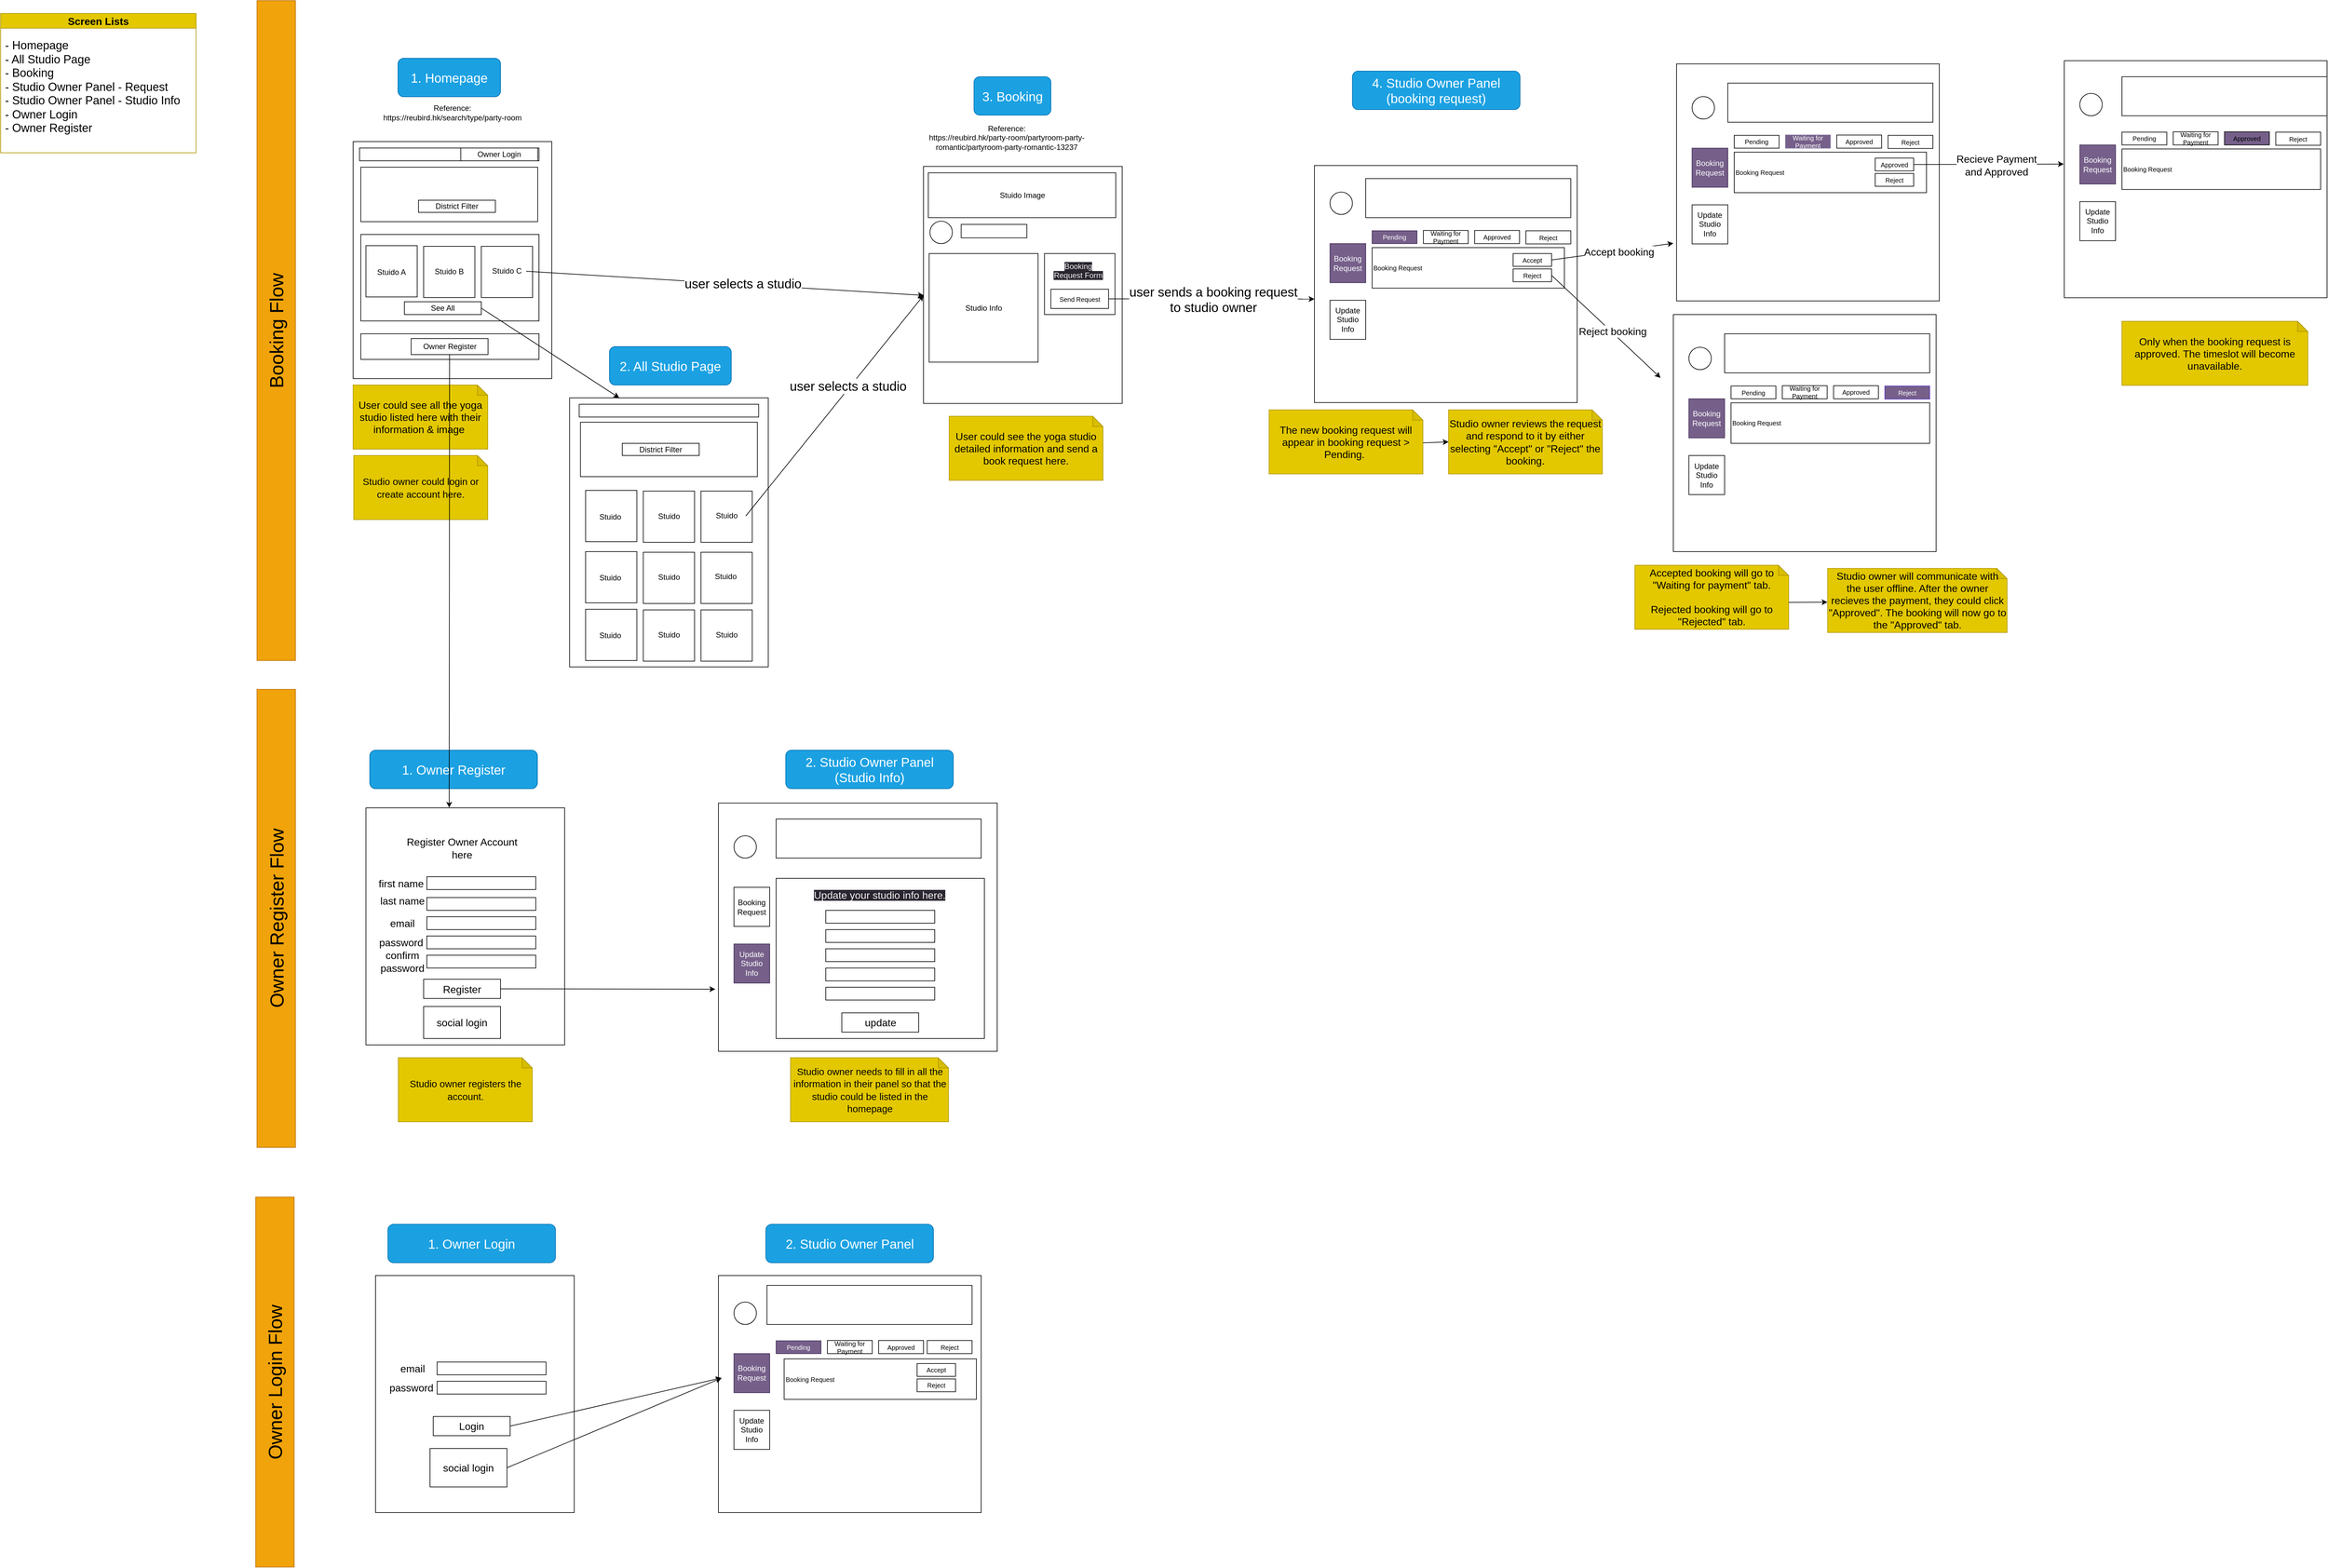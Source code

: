 <mxfile pages="7">
    <diagram name="Business Flow Chart" id="CO8c-XYk3vwqfi9IgGvG">
        <mxGraphModel dx="5105" dy="3300" grid="1" gridSize="10" guides="1" tooltips="1" connect="1" arrows="1" fold="1" page="0" pageScale="1" pageWidth="850" pageHeight="1100" math="0" shadow="0">
            <root>
                <mxCell id="0"/>
                <mxCell id="1" parent="0"/>
                <mxCell id="W38jNCUu7FZMQDi1C7XV-1" value="" style="rounded=0;whiteSpace=wrap;html=1;" parent="1" vertex="1">
                    <mxGeometry x="40" y="40" width="310" height="370" as="geometry"/>
                </mxCell>
                <mxCell id="W38jNCUu7FZMQDi1C7XV-65" value="" style="rounded=0;whiteSpace=wrap;html=1;" parent="1" vertex="1">
                    <mxGeometry x="52" y="80" width="276" height="85" as="geometry"/>
                </mxCell>
                <mxCell id="W38jNCUu7FZMQDi1C7XV-66" value="" style="rounded=0;whiteSpace=wrap;html=1;" parent="1" vertex="1">
                    <mxGeometry x="50" y="50" width="280" height="20" as="geometry"/>
                </mxCell>
                <mxCell id="W38jNCUu7FZMQDi1C7XV-113" value="&lt;font style=&quot;font-size: 20px;&quot;&gt;1. Homepage&lt;/font&gt;" style="rounded=1;whiteSpace=wrap;html=1;fillColor=#1ba1e2;strokeColor=#006EAF;fontColor=#ffffff;" parent="1" vertex="1">
                    <mxGeometry x="110" y="-90" width="160" height="60" as="geometry"/>
                </mxCell>
                <mxCell id="W38jNCUu7FZMQDi1C7XV-144" value="Reference: https://reubird.hk/search/type/party-room" style="text;html=1;strokeColor=none;fillColor=none;align=center;verticalAlign=middle;whiteSpace=wrap;rounded=0;" parent="1" vertex="1">
                    <mxGeometry x="80" y="-20" width="230" height="30" as="geometry"/>
                </mxCell>
                <mxCell id="2" value="" style="rounded=0;whiteSpace=wrap;html=1;" parent="1" vertex="1">
                    <mxGeometry x="52" y="185" width="278" height="135" as="geometry"/>
                </mxCell>
                <mxCell id="3" value="" style="whiteSpace=wrap;html=1;aspect=fixed;" parent="1" vertex="1">
                    <mxGeometry x="60" y="202.5" width="80" height="80" as="geometry"/>
                </mxCell>
                <mxCell id="4" value="" style="whiteSpace=wrap;html=1;aspect=fixed;" parent="1" vertex="1">
                    <mxGeometry x="150" y="203.5" width="80" height="80" as="geometry"/>
                </mxCell>
                <mxCell id="5" value="" style="whiteSpace=wrap;html=1;aspect=fixed;" parent="1" vertex="1">
                    <mxGeometry x="240" y="203.5" width="80" height="80" as="geometry"/>
                </mxCell>
                <mxCell id="6" value="Stuido B" style="text;html=1;strokeColor=none;fillColor=none;align=center;verticalAlign=middle;whiteSpace=wrap;rounded=0;" parent="1" vertex="1">
                    <mxGeometry x="160" y="227.5" width="60" height="30" as="geometry"/>
                </mxCell>
                <mxCell id="7" value="Stuido A" style="text;html=1;strokeColor=none;fillColor=none;align=center;verticalAlign=middle;whiteSpace=wrap;rounded=0;" parent="1" vertex="1">
                    <mxGeometry x="70" y="228.5" width="60" height="30" as="geometry"/>
                </mxCell>
                <mxCell id="9" value="" style="rounded=0;whiteSpace=wrap;html=1;" parent="1" vertex="1">
                    <mxGeometry x="52" y="340" width="278" height="40" as="geometry"/>
                </mxCell>
                <mxCell id="8" value="Stuido C" style="text;html=1;strokeColor=none;fillColor=none;align=center;verticalAlign=middle;whiteSpace=wrap;rounded=0;" parent="1" vertex="1">
                    <mxGeometry x="250" y="224.75" width="60" height="35.25" as="geometry"/>
                </mxCell>
                <mxCell id="11" value="Owner Login&lt;span style=&quot;color: rgba(0, 0, 0, 0); font-family: monospace; font-size: 0px; text-align: start;&quot;&gt;%3CmxGraphModel%3E%3Croot%3E%3CmxCell%20id%3D%220%22%2F%3E%3CmxCell%20id%3D%221%22%20parent%3D%220%22%2F%3E%3CmxCell%20id%3D%222%22%20value%3D%22Owner%20Login%22%20style%3D%22text%3Bhtml%3D1%3BstrokeColor%3Dnone%3BfillColor%3Dnone%3Balign%3Dcenter%3BverticalAlign%3Dmiddle%3BwhiteSpace%3Dwrap%3Brounded%3D0%3B%22%20vertex%3D%221%22%20parent%3D%221%22%3E%3CmxGeometry%20x%3D%2290%22%20y%3D%22330%22%20width%3D%2280%22%20height%3D%2230%22%20as%3D%22geometry%22%2F%3E%3C%2FmxCell%3E%3C%2Froot%3E%3C%2FmxGraphModel%3E&lt;/span&gt;" style="rounded=0;whiteSpace=wrap;html=1;" parent="1" vertex="1">
                    <mxGeometry x="208" y="50" width="120" height="20" as="geometry"/>
                </mxCell>
                <mxCell id="12" value="Owner Register" style="rounded=0;whiteSpace=wrap;html=1;" parent="1" vertex="1">
                    <mxGeometry x="130.5" y="347.5" width="120" height="25" as="geometry"/>
                </mxCell>
                <mxCell id="14" value="User could see all the yoga studio listed here with their information &amp;amp; image&amp;nbsp;" style="shape=note;whiteSpace=wrap;html=1;backgroundOutline=1;darkOpacity=0.05;fontSize=16;size=16;fillColor=#e3c800;fontColor=#000000;strokeColor=#B09500;" parent="1" vertex="1">
                    <mxGeometry x="40" y="420" width="210" height="100" as="geometry"/>
                </mxCell>
                <mxCell id="15" value="&lt;span style=&quot;font-size: 15px;&quot;&gt;Studio owner could login or create account here.&lt;/span&gt;" style="shape=note;whiteSpace=wrap;html=1;backgroundOutline=1;darkOpacity=0.05;fontSize=16;size=16;fillColor=#e3c800;fontColor=#000000;strokeColor=#B09500;" parent="1" vertex="1">
                    <mxGeometry x="41" y="530" width="209" height="100" as="geometry"/>
                </mxCell>
                <mxCell id="W38jNCUu7FZMQDi1C7XV-27" value="" style="endArrow=classic;html=1;rounded=0;exitX=1;exitY=0.5;exitDx=0;exitDy=0;entryX=0.001;entryY=0.544;entryDx=0;entryDy=0;entryPerimeter=0;" parent="1" source="8" target="16" edge="1">
                    <mxGeometry width="50" height="50" relative="1" as="geometry">
                        <mxPoint x="340" y="199.5" as="sourcePoint"/>
                        <mxPoint x="410" y="125" as="targetPoint"/>
                    </mxGeometry>
                </mxCell>
                <mxCell id="17" value="&lt;font style=&quot;font-size: 20px;&quot;&gt;user selects a studio&lt;/font&gt;" style="edgeLabel;html=1;align=center;verticalAlign=middle;resizable=0;points=[];fontSize=20;" parent="W38jNCUu7FZMQDi1C7XV-27" vertex="1" connectable="0">
                    <mxGeometry x="0.089" y="2" relative="1" as="geometry">
                        <mxPoint as="offset"/>
                    </mxGeometry>
                </mxCell>
                <mxCell id="p8MQolTtLwwHdf918yn9-106" value="" style="rounded=0;whiteSpace=wrap;html=1;" parent="1" vertex="1">
                    <mxGeometry x="60" y="1080" width="310" height="370" as="geometry"/>
                </mxCell>
                <mxCell id="p8MQolTtLwwHdf918yn9-109" value="" style="rounded=0;whiteSpace=wrap;html=1;" parent="1" vertex="1">
                    <mxGeometry x="155" y="1187.5" width="170" height="20" as="geometry"/>
                </mxCell>
                <mxCell id="p8MQolTtLwwHdf918yn9-110" value="" style="rounded=0;whiteSpace=wrap;html=1;" parent="1" vertex="1">
                    <mxGeometry x="155" y="1220" width="170" height="20" as="geometry"/>
                </mxCell>
                <mxCell id="p8MQolTtLwwHdf918yn9-111" value="" style="rounded=0;whiteSpace=wrap;html=1;" parent="1" vertex="1">
                    <mxGeometry x="155" y="1250" width="170" height="20" as="geometry"/>
                </mxCell>
                <mxCell id="p8MQolTtLwwHdf918yn9-112" value="" style="rounded=0;whiteSpace=wrap;html=1;" parent="1" vertex="1">
                    <mxGeometry x="155" y="1280" width="170" height="20" as="geometry"/>
                </mxCell>
                <mxCell id="p8MQolTtLwwHdf918yn9-113" value="" style="rounded=0;whiteSpace=wrap;html=1;" parent="1" vertex="1">
                    <mxGeometry x="155" y="1310" width="170" height="20" as="geometry"/>
                </mxCell>
                <mxCell id="p8MQolTtLwwHdf918yn9-114" value="Register Owner Account here" style="text;html=1;strokeColor=none;fillColor=none;align=center;verticalAlign=middle;whiteSpace=wrap;rounded=0;fontSize=16;" parent="1" vertex="1">
                    <mxGeometry x="115" y="1127.5" width="190" height="30" as="geometry"/>
                </mxCell>
                <mxCell id="p8MQolTtLwwHdf918yn9-115" value="Register" style="rounded=0;whiteSpace=wrap;html=1;fontSize=16;fillColor=none;" parent="1" vertex="1">
                    <mxGeometry x="150" y="1347.5" width="120" height="30" as="geometry"/>
                </mxCell>
                <mxCell id="p8MQolTtLwwHdf918yn9-117" value="&lt;font style=&quot;font-size: 20px;&quot;&gt;1. Owner Register&lt;/font&gt;" style="rounded=1;whiteSpace=wrap;html=1;fillColor=#1ba1e2;strokeColor=#006EAF;fontSize=15;fontColor=#ffffff;" parent="1" vertex="1">
                    <mxGeometry x="66" y="990" width="261.5" height="60" as="geometry"/>
                </mxCell>
                <mxCell id="p8MQolTtLwwHdf918yn9-118" value="" style="endArrow=classic;html=1;fontSize=16;exitX=1;exitY=0.5;exitDx=0;exitDy=0;" parent="1" source="p8MQolTtLwwHdf918yn9-115" edge="1">
                    <mxGeometry width="50" height="50" relative="1" as="geometry">
                        <mxPoint x="595" y="1210" as="sourcePoint"/>
                        <mxPoint x="605" y="1363" as="targetPoint"/>
                    </mxGeometry>
                </mxCell>
                <mxCell id="p8MQolTtLwwHdf918yn9-129" value="" style="rounded=0;whiteSpace=wrap;html=1;" parent="1" vertex="1">
                    <mxGeometry x="610" y="1072.5" width="435" height="387.5" as="geometry"/>
                </mxCell>
                <mxCell id="p8MQolTtLwwHdf918yn9-130" value="" style="ellipse;whiteSpace=wrap;html=1;aspect=fixed;" parent="1" vertex="1">
                    <mxGeometry x="634.25" y="1123.5" width="35" height="35" as="geometry"/>
                </mxCell>
                <mxCell id="p8MQolTtLwwHdf918yn9-131" value="Booking Request" style="rounded=0;whiteSpace=wrap;html=1;fillColor=none;" parent="1" vertex="1">
                    <mxGeometry x="634.25" y="1204" width="55.75" height="61" as="geometry"/>
                </mxCell>
                <mxCell id="p8MQolTtLwwHdf918yn9-132" value="Update Studio Info" style="rounded=0;whiteSpace=wrap;html=1;fillColor=#76608a;fontColor=#ffffff;strokeColor=#432D57;" parent="1" vertex="1">
                    <mxGeometry x="634.25" y="1292.5" width="55.75" height="61" as="geometry"/>
                </mxCell>
                <mxCell id="p8MQolTtLwwHdf918yn9-137" value="" style="rounded=0;whiteSpace=wrap;html=1;fontSize=10;align=left;" parent="1" vertex="1">
                    <mxGeometry x="700" y="1190" width="325" height="250" as="geometry"/>
                </mxCell>
                <mxCell id="p8MQolTtLwwHdf918yn9-138" value="&lt;span style=&quot;color: rgba(0, 0, 0, 0); font-family: monospace; font-size: 0px; text-align: start;&quot;&gt;%3CmxGraphModel%3E%3Croot%3E%3CmxCell%20id%3D%220%22%2F%3E%3CmxCell%20id%3D%221%22%20parent%3D%220%22%2F%3E%3CmxCell%20id%3D%222%22%20value%3D%22%22%20style%3D%22group%3BfillColor%3Dnone%3B%22%20vertex%3D%221%22%20connectable%3D%220%22%20parent%3D%221%22%3E%3CmxGeometry%20x%3D%221715%22%20y%3D%22-120%22%20width%3D%22410%22%20height%3D%22370%22%20as%3D%22geometry%22%2F%3E%3C%2FmxCell%3E%3CmxCell%20id%3D%223%22%20value%3D%22%22%20style%3D%22rounded%3D0%3BwhiteSpace%3Dwrap%3Bhtml%3D1%3B%22%20vertex%3D%221%22%20parent%3D%222%22%3E%3CmxGeometry%20width%3D%22410%22%20height%3D%22370%22%20as%3D%22geometry%22%2F%3E%3C%2FmxCell%3E%3CmxCell%20id%3D%224%22%20value%3D%22%22%20style%3D%22ellipse%3BwhiteSpace%3Dwrap%3Bhtml%3D1%3Baspect%3Dfixed%3B%22%20vertex%3D%221%22%20parent%3D%222%22%3E%3CmxGeometry%20x%3D%2224.25%22%20y%3D%2251%22%20width%3D%2235%22%20height%3D%2235%22%20as%3D%22geometry%22%2F%3E%3C%2FmxCell%3E%3CmxCell%20id%3D%225%22%20value%3D%22%22%20style%3D%22rounded%3D0%3BwhiteSpace%3Dwrap%3Bhtml%3D1%3B%22%20vertex%3D%221%22%20parent%3D%222%22%3E%3CmxGeometry%20x%3D%2280%22%20y%3D%2230%22%20width%3D%22320%22%20height%3D%2261%22%20as%3D%22geometry%22%2F%3E%3C%2FmxCell%3E%3CmxCell%20id%3D%226%22%20value%3D%22Booking%20Request%22%20style%3D%22rounded%3D0%3BwhiteSpace%3Dwrap%3Bhtml%3D1%3BfillColor%3D%2376608a%3BfontColor%3D%23ffffff%3BstrokeColor%3D%23432D57%3B%22%20vertex%3D%221%22%20parent%3D%222%22%3E%3CmxGeometry%20x%3D%2224.25%22%20y%3D%22131.5%22%20width%3D%2255.75%22%20height%3D%2261%22%20as%3D%22geometry%22%2F%3E%3C%2FmxCell%3E%3CmxCell%20id%3D%227%22%20value%3D%22Update%20Studio%20Info%22%20style%3D%22rounded%3D0%3BwhiteSpace%3Dwrap%3Bhtml%3D1%3B%22%20vertex%3D%221%22%20parent%3D%222%22%3E%3CmxGeometry%20x%3D%2224.25%22%20y%3D%22220%22%20width%3D%2255.75%22%20height%3D%2261%22%20as%3D%22geometry%22%2F%3E%3C%2FmxCell%3E%3CmxCell%20id%3D%228%22%20value%3D%22Pending%22%20style%3D%22rounded%3D0%3BwhiteSpace%3Dwrap%3Bhtml%3D1%3BfontSize%3D10%3BfillColor%3Dnone%3B%22%20vertex%3D%221%22%20parent%3D%222%22%3E%3CmxGeometry%20x%3D%2290%22%20y%3D%22111.5%22%20width%3D%2270%22%20height%3D%2220%22%20as%3D%22geometry%22%2F%3E%3C%2FmxCell%3E%3CmxCell%20id%3D%229%22%20value%3D%22Waiting%20for%20Payment%22%20style%3D%22rounded%3D0%3BwhiteSpace%3Dwrap%3Bhtml%3D1%3BfontSize%3D10%3BfillColor%3D%2376608A%3BstrokeColor%3D%237b7099%3BfontColor%3D%23ffffff%3BgradientColor%3Dnone%3B%22%20vertex%3D%221%22%20parent%3D%222%22%3E%3CmxGeometry%20x%3D%22170%22%20y%3D%22111%22%20width%3D%2270%22%20height%3D%2220.5%22%20as%3D%22geometry%22%2F%3E%3C%2FmxCell%3E%3CmxCell%20id%3D%2210%22%20value%3D%22Approved%22%20style%3D%22rounded%3D0%3BwhiteSpace%3Dwrap%3Bhtml%3D1%3BfontSize%3D10%3B%22%20vertex%3D%221%22%20parent%3D%222%22%3E%3CmxGeometry%20x%3D%22250%22%20y%3D%22111%22%20width%3D%2270%22%20height%3D%2220.5%22%20as%3D%22geometry%22%2F%3E%3C%2FmxCell%3E%3CmxCell%20id%3D%2211%22%20value%3D%22Reject%22%20style%3D%22rounded%3D0%3BwhiteSpace%3Dwrap%3Bhtml%3D1%3BfontSize%3D10%3B%22%20vertex%3D%221%22%20parent%3D%222%22%3E%3CmxGeometry%20x%3D%22330%22%20y%3D%22111.5%22%20width%3D%2270%22%20height%3D%2220.5%22%20as%3D%22geometry%22%2F%3E%3C%2FmxCell%3E%3CmxCell%20id%3D%2212%22%20value%3D%22Booking%20Request%26amp%3Bnbsp%3B%22%20style%3D%22rounded%3D0%3BwhiteSpace%3Dwrap%3Bhtml%3D1%3BfontSize%3D10%3Balign%3Dleft%3B%22%20vertex%3D%221%22%20parent%3D%222%22%3E%3CmxGeometry%20x%3D%2290%22%20y%3D%22137.75%22%20width%3D%22300%22%20height%3D%2263.25%22%20as%3D%22geometry%22%2F%3E%3C%2FmxCell%3E%3CmxCell%20id%3D%2213%22%20value%3D%22Approved%22%20style%3D%22rounded%3D0%3BwhiteSpace%3Dwrap%3Bhtml%3D1%3BfontSize%3D10%3B%22%20vertex%3D%221%22%20parent%3D%222%22%3E%3CmxGeometry%20x%3D%22310%22%20y%3D%22147%22%20width%3D%2260%22%20height%3D%2220%22%20as%3D%22geometry%22%2F%3E%3C%2FmxCell%3E%3CmxCell%20id%3D%2214%22%20value%3D%22Reject%22%20style%3D%22rounded%3D0%3BwhiteSpace%3Dwrap%3Bhtml%3D1%3BfontSize%3D10%3B%22%20vertex%3D%221%22%20parent%3D%222%22%3E%3CmxGeometry%20x%3D%22310%22%20y%3D%22171%22%20width%3D%2260%22%20height%3D%2220%22%20as%3D%22geometry%22%2F%3E%3C%2FmxCell%3E%3C%2Froot%3E%3C%2FmxGraphModel%3E&lt;/span&gt;" style="rounded=0;whiteSpace=wrap;html=1;" parent="1" vertex="1">
                    <mxGeometry x="700" y="1097.5" width="320" height="61" as="geometry"/>
                </mxCell>
                <mxCell id="p8MQolTtLwwHdf918yn9-139" value="&lt;span style=&quot;color: rgb(240, 240, 240); font-family: Helvetica; font-style: normal; font-variant-ligatures: normal; font-variant-caps: normal; font-weight: 400; letter-spacing: normal; orphans: 2; text-align: left; text-indent: 0px; text-transform: none; widows: 2; word-spacing: 0px; -webkit-text-stroke-width: 0px; background-color: rgb(42, 37, 47); text-decoration-thickness: initial; text-decoration-style: initial; text-decoration-color: initial; float: none; display: inline !important;&quot;&gt;&lt;font style=&quot;font-size: 16px;&quot;&gt;Update your studio info here.&lt;/font&gt;&lt;/span&gt;" style="text;whiteSpace=wrap;html=1;fontSize=16;" parent="1" vertex="1">
                    <mxGeometry x="756.5" y="1200" width="220" height="40" as="geometry"/>
                </mxCell>
                <mxCell id="p8MQolTtLwwHdf918yn9-140" value="&lt;font style=&quot;font-size: 20px;&quot;&gt;2. Studio Owner Panel (Studio Info)&lt;/font&gt;" style="rounded=1;whiteSpace=wrap;html=1;fillColor=#1ba1e2;strokeColor=#006EAF;fontSize=15;fontColor=#ffffff;" parent="1" vertex="1">
                    <mxGeometry x="715" y="990" width="261.5" height="60" as="geometry"/>
                </mxCell>
                <mxCell id="p8MQolTtLwwHdf918yn9-143" value="" style="rounded=0;whiteSpace=wrap;html=1;" parent="1" vertex="1">
                    <mxGeometry x="777.5" y="1240" width="170" height="20" as="geometry"/>
                </mxCell>
                <mxCell id="p8MQolTtLwwHdf918yn9-144" value="" style="rounded=0;whiteSpace=wrap;html=1;" parent="1" vertex="1">
                    <mxGeometry x="777.5" y="1270" width="170" height="20" as="geometry"/>
                </mxCell>
                <mxCell id="p8MQolTtLwwHdf918yn9-145" value="" style="rounded=0;whiteSpace=wrap;html=1;" parent="1" vertex="1">
                    <mxGeometry x="777.5" y="1300" width="170" height="20" as="geometry"/>
                </mxCell>
                <mxCell id="p8MQolTtLwwHdf918yn9-146" value="" style="rounded=0;whiteSpace=wrap;html=1;" parent="1" vertex="1">
                    <mxGeometry x="777.5" y="1330" width="170" height="20" as="geometry"/>
                </mxCell>
                <mxCell id="p8MQolTtLwwHdf918yn9-147" value="" style="rounded=0;whiteSpace=wrap;html=1;" parent="1" vertex="1">
                    <mxGeometry x="777.5" y="1360" width="170" height="20" as="geometry"/>
                </mxCell>
                <mxCell id="p8MQolTtLwwHdf918yn9-148" value="update" style="rounded=0;whiteSpace=wrap;html=1;fontSize=16;fillColor=none;" parent="1" vertex="1">
                    <mxGeometry x="802.5" y="1400" width="120" height="30" as="geometry"/>
                </mxCell>
                <mxCell id="p8MQolTtLwwHdf918yn9-149" value="first name" style="text;html=1;strokeColor=none;fillColor=none;align=center;verticalAlign=middle;whiteSpace=wrap;rounded=0;fontSize=16;" parent="1" vertex="1">
                    <mxGeometry x="75" y="1182.5" width="80" height="30" as="geometry"/>
                </mxCell>
                <mxCell id="p8MQolTtLwwHdf918yn9-150" value="password" style="text;html=1;strokeColor=none;fillColor=none;align=center;verticalAlign=middle;whiteSpace=wrap;rounded=0;fontSize=16;" parent="1" vertex="1">
                    <mxGeometry x="75" y="1275" width="80" height="30" as="geometry"/>
                </mxCell>
                <mxCell id="p8MQolTtLwwHdf918yn9-151" value="confirm password" style="text;html=1;strokeColor=none;fillColor=none;align=center;verticalAlign=middle;whiteSpace=wrap;rounded=0;fontSize=16;" parent="1" vertex="1">
                    <mxGeometry x="77" y="1305" width="80" height="30" as="geometry"/>
                </mxCell>
                <mxCell id="p8MQolTtLwwHdf918yn9-152" value="email" style="text;html=1;strokeColor=none;fillColor=none;align=center;verticalAlign=middle;whiteSpace=wrap;rounded=0;fontSize=16;" parent="1" vertex="1">
                    <mxGeometry x="77" y="1245" width="80" height="30" as="geometry"/>
                </mxCell>
                <mxCell id="p8MQolTtLwwHdf918yn9-153" value="last name" style="text;html=1;strokeColor=none;fillColor=none;align=center;verticalAlign=middle;whiteSpace=wrap;rounded=0;fontSize=16;" parent="1" vertex="1">
                    <mxGeometry x="77" y="1210" width="80" height="30" as="geometry"/>
                </mxCell>
                <mxCell id="p8MQolTtLwwHdf918yn9-167" value="&lt;span style=&quot;font-size: 15px;&quot;&gt;Studio owner registers the account.&lt;/span&gt;" style="shape=note;whiteSpace=wrap;html=1;backgroundOutline=1;darkOpacity=0.05;fontSize=16;size=16;fillColor=#e3c800;fontColor=#000000;strokeColor=#B09500;" parent="1" vertex="1">
                    <mxGeometry x="110.5" y="1470" width="209" height="100" as="geometry"/>
                </mxCell>
                <mxCell id="p8MQolTtLwwHdf918yn9-168" value="&lt;span style=&quot;font-size: 15px;&quot;&gt;Studio owner needs to fill in all the information in their panel so that the studio could be listed in the homepage&lt;/span&gt;" style="shape=note;whiteSpace=wrap;html=1;backgroundOutline=1;darkOpacity=0.05;fontSize=16;size=16;fillColor=#e3c800;fontColor=#000000;strokeColor=#B09500;" parent="1" vertex="1">
                    <mxGeometry x="722.5" y="1470" width="246.5" height="100" as="geometry"/>
                </mxCell>
                <mxCell id="p8MQolTtLwwHdf918yn9-171" value="" style="endArrow=classic;html=1;fontSize=16;exitX=0.5;exitY=1;exitDx=0;exitDy=0;entryX=0.419;entryY=-0.001;entryDx=0;entryDy=0;entryPerimeter=0;" parent="1" source="12" edge="1" target="p8MQolTtLwwHdf918yn9-106">
                    <mxGeometry width="50" height="50" relative="1" as="geometry">
                        <mxPoint x="640" y="690" as="sourcePoint"/>
                        <mxPoint x="290" y="850" as="targetPoint"/>
                    </mxGeometry>
                </mxCell>
                <mxCell id="p8MQolTtLwwHdf918yn9-172" value="" style="rounded=0;whiteSpace=wrap;html=1;" parent="1" vertex="1">
                    <mxGeometry x="75" y="1810" width="310" height="370" as="geometry"/>
                </mxCell>
                <mxCell id="p8MQolTtLwwHdf918yn9-175" value="" style="rounded=0;whiteSpace=wrap;html=1;" parent="1" vertex="1">
                    <mxGeometry x="171" y="1945" width="170" height="20" as="geometry"/>
                </mxCell>
                <mxCell id="p8MQolTtLwwHdf918yn9-176" value="" style="rounded=0;whiteSpace=wrap;html=1;" parent="1" vertex="1">
                    <mxGeometry x="171" y="1975" width="170" height="20" as="geometry"/>
                </mxCell>
                <mxCell id="p8MQolTtLwwHdf918yn9-179" value="Login" style="rounded=0;whiteSpace=wrap;html=1;fontSize=16;fillColor=none;" parent="1" vertex="1">
                    <mxGeometry x="165" y="2030" width="120" height="30" as="geometry"/>
                </mxCell>
                <mxCell id="p8MQolTtLwwHdf918yn9-181" value="password" style="text;html=1;strokeColor=none;fillColor=none;align=center;verticalAlign=middle;whiteSpace=wrap;rounded=0;fontSize=16;" parent="1" vertex="1">
                    <mxGeometry x="91" y="1970" width="80" height="30" as="geometry"/>
                </mxCell>
                <mxCell id="p8MQolTtLwwHdf918yn9-183" value="email" style="text;html=1;strokeColor=none;fillColor=none;align=center;verticalAlign=middle;whiteSpace=wrap;rounded=0;fontSize=16;" parent="1" vertex="1">
                    <mxGeometry x="93" y="1940" width="80" height="30" as="geometry"/>
                </mxCell>
                <mxCell id="p8MQolTtLwwHdf918yn9-185" value="social login" style="rounded=0;whiteSpace=wrap;html=1;fontSize=16;fillColor=none;" parent="1" vertex="1">
                    <mxGeometry x="160" y="2080" width="120" height="60" as="geometry"/>
                </mxCell>
                <mxCell id="p8MQolTtLwwHdf918yn9-186" value="" style="rounded=0;whiteSpace=wrap;html=1;" parent="1" vertex="1">
                    <mxGeometry x="610" y="1810" width="410" height="370" as="geometry"/>
                </mxCell>
                <mxCell id="p8MQolTtLwwHdf918yn9-187" value="" style="ellipse;whiteSpace=wrap;html=1;aspect=fixed;" parent="1" vertex="1">
                    <mxGeometry x="634.25" y="1851.38" width="35" height="35" as="geometry"/>
                </mxCell>
                <mxCell id="p8MQolTtLwwHdf918yn9-188" value="Booking Request" style="rounded=0;whiteSpace=wrap;html=1;fillColor=#76608a;fontColor=#ffffff;strokeColor=#432D57;" parent="1" vertex="1">
                    <mxGeometry x="634.25" y="1931.88" width="55.75" height="61" as="geometry"/>
                </mxCell>
                <mxCell id="p8MQolTtLwwHdf918yn9-189" value="Update Studio Info" style="rounded=0;whiteSpace=wrap;html=1;" parent="1" vertex="1">
                    <mxGeometry x="634.25" y="2020.38" width="55.75" height="61" as="geometry"/>
                </mxCell>
                <mxCell id="p8MQolTtLwwHdf918yn9-190" value="Pending" style="rounded=0;whiteSpace=wrap;html=1;fontSize=10;fillColor=#76608a;fontColor=#ffffff;strokeColor=#432D57;" parent="1" vertex="1">
                    <mxGeometry x="700" y="1911.88" width="70" height="20" as="geometry"/>
                </mxCell>
                <mxCell id="p8MQolTtLwwHdf918yn9-191" value="Waiting for Payment" style="rounded=0;whiteSpace=wrap;html=1;fontSize=10;" parent="1" vertex="1">
                    <mxGeometry x="780" y="1911.38" width="70" height="20.5" as="geometry"/>
                </mxCell>
                <mxCell id="p8MQolTtLwwHdf918yn9-192" value="Approved" style="rounded=0;whiteSpace=wrap;html=1;fontSize=10;" parent="1" vertex="1">
                    <mxGeometry x="860" y="1911.38" width="70" height="20.5" as="geometry"/>
                </mxCell>
                <mxCell id="p8MQolTtLwwHdf918yn9-195" value="Booking Request&amp;nbsp;" style="rounded=0;whiteSpace=wrap;html=1;fontSize=10;align=left;" parent="1" vertex="1">
                    <mxGeometry x="712.5" y="1940" width="300" height="63.25" as="geometry"/>
                </mxCell>
                <mxCell id="p8MQolTtLwwHdf918yn9-193" value="Accept" style="rounded=0;whiteSpace=wrap;html=1;fontSize=10;" parent="1" vertex="1">
                    <mxGeometry x="920" y="1947.38" width="60" height="20" as="geometry"/>
                </mxCell>
                <mxCell id="p8MQolTtLwwHdf918yn9-194" value="Reject" style="rounded=0;whiteSpace=wrap;html=1;fontSize=10;" parent="1" vertex="1">
                    <mxGeometry x="920" y="1971.38" width="60" height="20" as="geometry"/>
                </mxCell>
                <mxCell id="p8MQolTtLwwHdf918yn9-196" value="&lt;span style=&quot;color: rgba(0, 0, 0, 0); font-family: monospace; font-size: 0px; text-align: start;&quot;&gt;%3CmxGraphModel%3E%3Croot%3E%3CmxCell%20id%3D%220%22%2F%3E%3CmxCell%20id%3D%221%22%20parent%3D%220%22%2F%3E%3CmxCell%20id%3D%222%22%20value%3D%22%22%20style%3D%22group%3BfillColor%3Dnone%3B%22%20vertex%3D%221%22%20connectable%3D%220%22%20parent%3D%221%22%3E%3CmxGeometry%20x%3D%221715%22%20y%3D%22-120%22%20width%3D%22410%22%20height%3D%22370%22%20as%3D%22geometry%22%2F%3E%3C%2FmxCell%3E%3CmxCell%20id%3D%223%22%20value%3D%22%22%20style%3D%22rounded%3D0%3BwhiteSpace%3Dwrap%3Bhtml%3D1%3B%22%20vertex%3D%221%22%20parent%3D%222%22%3E%3CmxGeometry%20width%3D%22410%22%20height%3D%22370%22%20as%3D%22geometry%22%2F%3E%3C%2FmxCell%3E%3CmxCell%20id%3D%224%22%20value%3D%22%22%20style%3D%22ellipse%3BwhiteSpace%3Dwrap%3Bhtml%3D1%3Baspect%3Dfixed%3B%22%20vertex%3D%221%22%20parent%3D%222%22%3E%3CmxGeometry%20x%3D%2224.25%22%20y%3D%2251%22%20width%3D%2235%22%20height%3D%2235%22%20as%3D%22geometry%22%2F%3E%3C%2FmxCell%3E%3CmxCell%20id%3D%225%22%20value%3D%22%22%20style%3D%22rounded%3D0%3BwhiteSpace%3Dwrap%3Bhtml%3D1%3B%22%20vertex%3D%221%22%20parent%3D%222%22%3E%3CmxGeometry%20x%3D%2280%22%20y%3D%2230%22%20width%3D%22320%22%20height%3D%2261%22%20as%3D%22geometry%22%2F%3E%3C%2FmxCell%3E%3CmxCell%20id%3D%226%22%20value%3D%22Booking%20Request%22%20style%3D%22rounded%3D0%3BwhiteSpace%3Dwrap%3Bhtml%3D1%3BfillColor%3D%2376608a%3BfontColor%3D%23ffffff%3BstrokeColor%3D%23432D57%3B%22%20vertex%3D%221%22%20parent%3D%222%22%3E%3CmxGeometry%20x%3D%2224.25%22%20y%3D%22131.5%22%20width%3D%2255.75%22%20height%3D%2261%22%20as%3D%22geometry%22%2F%3E%3C%2FmxCell%3E%3CmxCell%20id%3D%227%22%20value%3D%22Update%20Studio%20Info%22%20style%3D%22rounded%3D0%3BwhiteSpace%3Dwrap%3Bhtml%3D1%3B%22%20vertex%3D%221%22%20parent%3D%222%22%3E%3CmxGeometry%20x%3D%2224.25%22%20y%3D%22220%22%20width%3D%2255.75%22%20height%3D%2261%22%20as%3D%22geometry%22%2F%3E%3C%2FmxCell%3E%3CmxCell%20id%3D%228%22%20value%3D%22Pending%22%20style%3D%22rounded%3D0%3BwhiteSpace%3Dwrap%3Bhtml%3D1%3BfontSize%3D10%3BfillColor%3Dnone%3B%22%20vertex%3D%221%22%20parent%3D%222%22%3E%3CmxGeometry%20x%3D%2290%22%20y%3D%22111.5%22%20width%3D%2270%22%20height%3D%2220%22%20as%3D%22geometry%22%2F%3E%3C%2FmxCell%3E%3CmxCell%20id%3D%229%22%20value%3D%22Waiting%20for%20Payment%22%20style%3D%22rounded%3D0%3BwhiteSpace%3Dwrap%3Bhtml%3D1%3BfontSize%3D10%3BfillColor%3D%2376608A%3BstrokeColor%3D%237b7099%3BfontColor%3D%23ffffff%3BgradientColor%3Dnone%3B%22%20vertex%3D%221%22%20parent%3D%222%22%3E%3CmxGeometry%20x%3D%22170%22%20y%3D%22111%22%20width%3D%2270%22%20height%3D%2220.5%22%20as%3D%22geometry%22%2F%3E%3C%2FmxCell%3E%3CmxCell%20id%3D%2210%22%20value%3D%22Approved%22%20style%3D%22rounded%3D0%3BwhiteSpace%3Dwrap%3Bhtml%3D1%3BfontSize%3D10%3B%22%20vertex%3D%221%22%20parent%3D%222%22%3E%3CmxGeometry%20x%3D%22250%22%20y%3D%22111%22%20width%3D%2270%22%20height%3D%2220.5%22%20as%3D%22geometry%22%2F%3E%3C%2FmxCell%3E%3CmxCell%20id%3D%2211%22%20value%3D%22Reject%22%20style%3D%22rounded%3D0%3BwhiteSpace%3Dwrap%3Bhtml%3D1%3BfontSize%3D10%3B%22%20vertex%3D%221%22%20parent%3D%222%22%3E%3CmxGeometry%20x%3D%22330%22%20y%3D%22111.5%22%20width%3D%2270%22%20height%3D%2220.5%22%20as%3D%22geometry%22%2F%3E%3C%2FmxCell%3E%3CmxCell%20id%3D%2212%22%20value%3D%22Booking%20Request%26amp%3Bnbsp%3B%22%20style%3D%22rounded%3D0%3BwhiteSpace%3Dwrap%3Bhtml%3D1%3BfontSize%3D10%3Balign%3Dleft%3B%22%20vertex%3D%221%22%20parent%3D%222%22%3E%3CmxGeometry%20x%3D%2290%22%20y%3D%22137.75%22%20width%3D%22300%22%20height%3D%2263.25%22%20as%3D%22geometry%22%2F%3E%3C%2FmxCell%3E%3CmxCell%20id%3D%2213%22%20value%3D%22Approved%22%20style%3D%22rounded%3D0%3BwhiteSpace%3Dwrap%3Bhtml%3D1%3BfontSize%3D10%3B%22%20vertex%3D%221%22%20parent%3D%222%22%3E%3CmxGeometry%20x%3D%22310%22%20y%3D%22147%22%20width%3D%2260%22%20height%3D%2220%22%20as%3D%22geometry%22%2F%3E%3C%2FmxCell%3E%3CmxCell%20id%3D%2214%22%20value%3D%22Reject%22%20style%3D%22rounded%3D0%3BwhiteSpace%3Dwrap%3Bhtml%3D1%3BfontSize%3D10%3B%22%20vertex%3D%221%22%20parent%3D%222%22%3E%3CmxGeometry%20x%3D%22310%22%20y%3D%22171%22%20width%3D%2260%22%20height%3D%2220%22%20as%3D%22geometry%22%2F%3E%3C%2FmxCell%3E%3C%2Froot%3E%3C%2FmxGraphModel%3E&lt;/span&gt;" style="rounded=0;whiteSpace=wrap;html=1;" parent="1" vertex="1">
                    <mxGeometry x="685.75" y="1825.38" width="320" height="61" as="geometry"/>
                </mxCell>
                <mxCell id="p8MQolTtLwwHdf918yn9-197" value="Reject" style="rounded=0;whiteSpace=wrap;html=1;fontSize=10;" parent="1" vertex="1">
                    <mxGeometry x="935.75" y="1911.38" width="70" height="20.5" as="geometry"/>
                </mxCell>
                <mxCell id="p8MQolTtLwwHdf918yn9-199" value="" style="endArrow=classic;html=1;fontSize=16;exitX=1;exitY=0.5;exitDx=0;exitDy=0;entryX=0.012;entryY=0.432;entryDx=0;entryDy=0;entryPerimeter=0;" parent="1" source="p8MQolTtLwwHdf918yn9-179" target="p8MQolTtLwwHdf918yn9-186" edge="1">
                    <mxGeometry width="50" height="50" relative="1" as="geometry">
                        <mxPoint x="280" y="1472.5" as="sourcePoint"/>
                        <mxPoint x="615" y="1473.0" as="targetPoint"/>
                    </mxGeometry>
                </mxCell>
                <mxCell id="p8MQolTtLwwHdf918yn9-200" value="" style="endArrow=classic;html=1;fontSize=16;exitX=1;exitY=0.5;exitDx=0;exitDy=0;" parent="1" source="p8MQolTtLwwHdf918yn9-185" edge="1">
                    <mxGeometry width="50" height="50" relative="1" as="geometry">
                        <mxPoint x="295" y="2055" as="sourcePoint"/>
                        <mxPoint x="615" y="1970" as="targetPoint"/>
                    </mxGeometry>
                </mxCell>
                <mxCell id="p8MQolTtLwwHdf918yn9-201" value="&lt;font style=&quot;font-size: 20px;&quot;&gt;1. Owner Login&lt;/font&gt;" style="rounded=1;whiteSpace=wrap;html=1;fillColor=#1ba1e2;strokeColor=#006EAF;fontSize=15;fontColor=#ffffff;" parent="1" vertex="1">
                    <mxGeometry x="94.25" y="1730" width="261.5" height="60" as="geometry"/>
                </mxCell>
                <mxCell id="p8MQolTtLwwHdf918yn9-202" value="&lt;font style=&quot;font-size: 20px;&quot;&gt;2. Studio Owner Panel&lt;/font&gt;" style="rounded=1;whiteSpace=wrap;html=1;fillColor=#1ba1e2;strokeColor=#006EAF;fontSize=15;fontColor=#ffffff;" parent="1" vertex="1">
                    <mxGeometry x="684" y="1730" width="261.5" height="60" as="geometry"/>
                </mxCell>
                <mxCell id="E_bKtkKwgNFDJzQ8ZGBn-41" value="social login" style="rounded=0;whiteSpace=wrap;html=1;fontSize=16;fillColor=none;" parent="1" vertex="1">
                    <mxGeometry x="150" y="1390" width="120" height="50" as="geometry"/>
                </mxCell>
                <mxCell id="KtzqiFElIGyWo6hgeGF_-42" value="See All" style="rounded=0;whiteSpace=wrap;html=1;" parent="1" vertex="1">
                    <mxGeometry x="120" y="290" width="120" height="20" as="geometry"/>
                </mxCell>
                <mxCell id="4F8W2-iiS5TfI0UzVzEG-41" value="District Filter" style="rounded=0;whiteSpace=wrap;html=1;" vertex="1" parent="1">
                    <mxGeometry x="142" y="131.5" width="120" height="19" as="geometry"/>
                </mxCell>
                <mxCell id="K3OkjtE-0wAoYVTAvOL5-41" value="" style="group" vertex="1" connectable="0" parent="1">
                    <mxGeometry x="910" y="-86.25" width="2210" height="892.5" as="geometry"/>
                </mxCell>
                <mxCell id="16" value="" style="rounded=0;whiteSpace=wrap;html=1;" parent="K3OkjtE-0wAoYVTAvOL5-41" vertex="1">
                    <mxGeometry x="20" y="165" width="310" height="370" as="geometry"/>
                </mxCell>
                <mxCell id="W38jNCUu7FZMQDi1C7XV-29" value="" style="ellipse;whiteSpace=wrap;html=1;aspect=fixed;" parent="K3OkjtE-0wAoYVTAvOL5-41" vertex="1">
                    <mxGeometry x="30" y="250.5" width="35" height="35" as="geometry"/>
                </mxCell>
                <mxCell id="W38jNCUu7FZMQDi1C7XV-30" value="Stuido Image" style="rounded=0;whiteSpace=wrap;html=1;" parent="K3OkjtE-0wAoYVTAvOL5-41" vertex="1">
                    <mxGeometry x="27.5" y="175" width="292.5" height="70" as="geometry"/>
                </mxCell>
                <mxCell id="W38jNCUu7FZMQDi1C7XV-31" value="" style="rounded=0;whiteSpace=wrap;html=1;" parent="K3OkjtE-0wAoYVTAvOL5-41" vertex="1">
                    <mxGeometry x="208.75" y="301" width="110" height="95.25" as="geometry"/>
                </mxCell>
                <mxCell id="W38jNCUu7FZMQDi1C7XV-32" value="" style="rounded=0;whiteSpace=wrap;html=1;" parent="K3OkjtE-0wAoYVTAvOL5-41" vertex="1">
                    <mxGeometry x="78.75" y="255.5" width="102.5" height="21" as="geometry"/>
                </mxCell>
                <mxCell id="W38jNCUu7FZMQDi1C7XV-37" value="Studio Info" style="rounded=0;whiteSpace=wrap;html=1;" parent="K3OkjtE-0wAoYVTAvOL5-41" vertex="1">
                    <mxGeometry x="28.75" y="301" width="170" height="169.5" as="geometry"/>
                </mxCell>
                <mxCell id="W38jNCUu7FZMQDi1C7XV-114" value="&lt;font style=&quot;font-size: 20px;&quot;&gt;3. Booking&lt;/font&gt;" style="rounded=1;whiteSpace=wrap;html=1;fillColor=#1ba1e2;strokeColor=#006EAF;fontColor=#ffffff;fontSize=20;" parent="K3OkjtE-0wAoYVTAvOL5-41" vertex="1">
                    <mxGeometry x="98.75" y="25" width="120" height="60" as="geometry"/>
                </mxCell>
                <mxCell id="W38jNCUu7FZMQDi1C7XV-162" value="Reference: &lt;br&gt;https://reubird.hk/party-room/partyroom-party-romantic/partyroom-party-romantic-13237" style="text;html=1;strokeColor=none;fillColor=none;align=center;verticalAlign=middle;whiteSpace=wrap;rounded=0;" parent="K3OkjtE-0wAoYVTAvOL5-41" vertex="1">
                    <mxGeometry y="105" width="300" height="30" as="geometry"/>
                </mxCell>
                <mxCell id="W38jNCUu7FZMQDi1C7XV-167" value="&lt;font style=&quot;font-size: 20px;&quot;&gt;4. Studio Owner Panel (booking request)&lt;/font&gt;" style="rounded=1;whiteSpace=wrap;html=1;fillColor=#1ba1e2;strokeColor=#006EAF;fontSize=15;fontColor=#ffffff;" parent="K3OkjtE-0wAoYVTAvOL5-41" vertex="1">
                    <mxGeometry x="689.25" y="16.25" width="261.5" height="60" as="geometry"/>
                </mxCell>
                <mxCell id="18" value="Send Request" style="rounded=0;whiteSpace=wrap;html=1;fontSize=10;" parent="K3OkjtE-0wAoYVTAvOL5-41" vertex="1">
                    <mxGeometry x="218.75" y="356.75" width="90" height="30" as="geometry"/>
                </mxCell>
                <mxCell id="19" value="&lt;meta charset=&quot;utf-8&quot;&gt;&lt;span style=&quot;color: rgb(240, 240, 240); font-family: Helvetica; font-size: 12px; font-style: normal; font-variant-ligatures: normal; font-variant-caps: normal; font-weight: 400; letter-spacing: normal; orphans: 2; text-indent: 0px; text-transform: none; widows: 2; word-spacing: 0px; -webkit-text-stroke-width: 0px; background-color: rgb(42, 37, 47); text-decoration-thickness: initial; text-decoration-style: initial; text-decoration-color: initial; float: none; display: inline !important;&quot;&gt;Booking Request Form&lt;/span&gt;" style="text;whiteSpace=wrap;html=1;fontSize=10;align=center;" parent="K3OkjtE-0wAoYVTAvOL5-41" vertex="1">
                    <mxGeometry x="218.75" y="306.75" width="85" height="30" as="geometry"/>
                </mxCell>
                <mxCell id="21" value="User could see the yoga studio detailed information and send a book request here." style="shape=note;whiteSpace=wrap;html=1;backgroundOutline=1;darkOpacity=0.05;fontSize=16;size=16;fillColor=#e3c800;fontColor=#000000;strokeColor=#B09500;" parent="K3OkjtE-0wAoYVTAvOL5-41" vertex="1">
                    <mxGeometry x="60" y="555" width="240" height="100" as="geometry"/>
                </mxCell>
                <mxCell id="22" value="" style="endArrow=classic;html=1;fontSize=10;exitX=1;exitY=0.5;exitDx=0;exitDy=0;" parent="K3OkjtE-0wAoYVTAvOL5-41" source="18" edge="1">
                    <mxGeometry width="50" height="50" relative="1" as="geometry">
                        <mxPoint x="390" y="385" as="sourcePoint"/>
                        <mxPoint x="630" y="372" as="targetPoint"/>
                    </mxGeometry>
                </mxCell>
                <mxCell id="24" value="&lt;font style=&quot;font-size: 20px;&quot;&gt;user sends a booking request&lt;br style=&quot;font-size: 20px;&quot;&gt;to studio owner&lt;/font&gt;" style="edgeLabel;html=1;align=center;verticalAlign=middle;resizable=0;points=[];fontSize=20;" parent="22" vertex="1" connectable="0">
                    <mxGeometry x="-0.088" y="2" relative="1" as="geometry">
                        <mxPoint x="16" y="2" as="offset"/>
                    </mxGeometry>
                </mxCell>
                <mxCell id="30" value="" style="rounded=0;whiteSpace=wrap;html=1;" parent="K3OkjtE-0wAoYVTAvOL5-41" vertex="1">
                    <mxGeometry x="630" y="163.62" width="410" height="370" as="geometry"/>
                </mxCell>
                <mxCell id="31" value="" style="ellipse;whiteSpace=wrap;html=1;aspect=fixed;" parent="K3OkjtE-0wAoYVTAvOL5-41" vertex="1">
                    <mxGeometry x="654.25" y="205" width="35" height="35" as="geometry"/>
                </mxCell>
                <mxCell id="32" value="" style="rounded=0;whiteSpace=wrap;html=1;" parent="K3OkjtE-0wAoYVTAvOL5-41" vertex="1">
                    <mxGeometry x="710" y="184" width="320" height="61" as="geometry"/>
                </mxCell>
                <mxCell id="33" value="Booking Request" style="rounded=0;whiteSpace=wrap;html=1;fillColor=#76608a;fontColor=#ffffff;strokeColor=#432D57;" parent="K3OkjtE-0wAoYVTAvOL5-41" vertex="1">
                    <mxGeometry x="654.25" y="285.5" width="55.75" height="61" as="geometry"/>
                </mxCell>
                <mxCell id="34" value="Update Studio Info" style="rounded=0;whiteSpace=wrap;html=1;" parent="K3OkjtE-0wAoYVTAvOL5-41" vertex="1">
                    <mxGeometry x="654.25" y="374" width="55.75" height="61" as="geometry"/>
                </mxCell>
                <mxCell id="36" value="Pending" style="rounded=0;whiteSpace=wrap;html=1;fontSize=10;fillColor=#76608a;fontColor=#ffffff;strokeColor=#432D57;" parent="K3OkjtE-0wAoYVTAvOL5-41" vertex="1">
                    <mxGeometry x="720" y="265.5" width="70" height="20" as="geometry"/>
                </mxCell>
                <mxCell id="37" value="Waiting for Payment" style="rounded=0;whiteSpace=wrap;html=1;fontSize=10;" parent="K3OkjtE-0wAoYVTAvOL5-41" vertex="1">
                    <mxGeometry x="800" y="265" width="70" height="20.5" as="geometry"/>
                </mxCell>
                <mxCell id="38" value="Approved" style="rounded=0;whiteSpace=wrap;html=1;fontSize=10;" parent="K3OkjtE-0wAoYVTAvOL5-41" vertex="1">
                    <mxGeometry x="880" y="265" width="70" height="20.5" as="geometry"/>
                </mxCell>
                <mxCell id="39" value="Reject" style="rounded=0;whiteSpace=wrap;html=1;fontSize=10;" parent="K3OkjtE-0wAoYVTAvOL5-41" vertex="1">
                    <mxGeometry x="960" y="265.5" width="70" height="20.5" as="geometry"/>
                </mxCell>
                <mxCell id="40" value="The new booking request will appear in booking request &amp;gt; Pending.&amp;nbsp;" style="shape=note;whiteSpace=wrap;html=1;backgroundOutline=1;darkOpacity=0.05;fontSize=16;size=16;fillColor=#e3c800;fontColor=#000000;strokeColor=#B09500;" parent="K3OkjtE-0wAoYVTAvOL5-41" vertex="1">
                    <mxGeometry x="559.25" y="545" width="240" height="100" as="geometry"/>
                </mxCell>
                <mxCell id="41" value="Studio owner reviews the request and respond to it by either selecting &quot;Accept&quot; or &quot;Reject&quot; the booking." style="shape=note;whiteSpace=wrap;html=1;backgroundOutline=1;darkOpacity=0.05;fontSize=16;size=16;fillColor=#e3c800;fontColor=#000000;strokeColor=#B09500;" parent="K3OkjtE-0wAoYVTAvOL5-41" vertex="1">
                    <mxGeometry x="839.25" y="545" width="240" height="100" as="geometry"/>
                </mxCell>
                <mxCell id="p8MQolTtLwwHdf918yn9-41" value="Studio owner will communicate with the user offline. After the owner recieves the payment, they could click &quot;Approved&quot;. The booking will now go to the &quot;Approved&quot; tab." style="shape=note;whiteSpace=wrap;html=1;backgroundOutline=1;darkOpacity=0.05;fontSize=16;size=16;fillColor=#e3c800;fontColor=#000000;strokeColor=#B09500;" parent="K3OkjtE-0wAoYVTAvOL5-41" vertex="1">
                    <mxGeometry x="1430.75" y="792.5" width="280" height="100" as="geometry"/>
                </mxCell>
                <mxCell id="p8MQolTtLwwHdf918yn9-42" value="Accepted booking will go to &quot;Waiting for payment&quot; tab.&lt;br&gt;&lt;br&gt;Rejected booking will go to &quot;Rejected&quot; tab." style="shape=note;whiteSpace=wrap;html=1;backgroundOutline=1;darkOpacity=0.05;fontSize=16;size=16;fillColor=#e3c800;fontColor=#000000;strokeColor=#B09500;" parent="K3OkjtE-0wAoYVTAvOL5-41" vertex="1">
                    <mxGeometry x="1130" y="787.5" width="240" height="100" as="geometry"/>
                </mxCell>
                <mxCell id="p8MQolTtLwwHdf918yn9-43" value="Booking Request&amp;nbsp;" style="rounded=0;whiteSpace=wrap;html=1;fontSize=10;align=left;" parent="K3OkjtE-0wAoYVTAvOL5-41" vertex="1">
                    <mxGeometry x="720" y="291.75" width="300" height="63.25" as="geometry"/>
                </mxCell>
                <mxCell id="p8MQolTtLwwHdf918yn9-45" value="Accept" style="rounded=0;whiteSpace=wrap;html=1;fontSize=10;" parent="K3OkjtE-0wAoYVTAvOL5-41" vertex="1">
                    <mxGeometry x="940" y="301" width="60" height="20" as="geometry"/>
                </mxCell>
                <mxCell id="p8MQolTtLwwHdf918yn9-46" value="Reject" style="rounded=0;whiteSpace=wrap;html=1;fontSize=10;" parent="K3OkjtE-0wAoYVTAvOL5-41" vertex="1">
                    <mxGeometry x="940" y="325" width="60" height="20" as="geometry"/>
                </mxCell>
                <mxCell id="p8MQolTtLwwHdf918yn9-47" value="" style="endArrow=classic;html=1;fontSize=10;exitX=1;exitY=0.5;exitDx=0;exitDy=0;" parent="K3OkjtE-0wAoYVTAvOL5-41" source="p8MQolTtLwwHdf918yn9-45" edge="1">
                    <mxGeometry width="50" height="50" relative="1" as="geometry">
                        <mxPoint x="1030" y="415" as="sourcePoint"/>
                        <mxPoint x="1190" y="285" as="targetPoint"/>
                    </mxGeometry>
                </mxCell>
                <mxCell id="p8MQolTtLwwHdf918yn9-49" value="Accept booking" style="edgeLabel;html=1;align=center;verticalAlign=middle;resizable=0;points=[];fontSize=16;" parent="p8MQolTtLwwHdf918yn9-47" vertex="1" connectable="0">
                    <mxGeometry x="0.101" y="-1" relative="1" as="geometry">
                        <mxPoint as="offset"/>
                    </mxGeometry>
                </mxCell>
                <mxCell id="p8MQolTtLwwHdf918yn9-48" value="" style="endArrow=classic;html=1;fontSize=10;exitX=1;exitY=0.5;exitDx=0;exitDy=0;" parent="K3OkjtE-0wAoYVTAvOL5-41" source="p8MQolTtLwwHdf918yn9-46" edge="1">
                    <mxGeometry width="50" height="50" relative="1" as="geometry">
                        <mxPoint x="1030" y="415" as="sourcePoint"/>
                        <mxPoint x="1170" y="495" as="targetPoint"/>
                    </mxGeometry>
                </mxCell>
                <mxCell id="p8MQolTtLwwHdf918yn9-50" value="Reject booking" style="edgeLabel;html=1;align=center;verticalAlign=middle;resizable=0;points=[];fontSize=16;" parent="p8MQolTtLwwHdf918yn9-48" vertex="1" connectable="0">
                    <mxGeometry x="0.102" y="2" relative="1" as="geometry">
                        <mxPoint as="offset"/>
                    </mxGeometry>
                </mxCell>
                <mxCell id="p8MQolTtLwwHdf918yn9-63" value="" style="group;fillColor=none;" parent="K3OkjtE-0wAoYVTAvOL5-41" vertex="1" connectable="0">
                    <mxGeometry x="1195" y="5" width="410" height="370" as="geometry"/>
                </mxCell>
                <mxCell id="p8MQolTtLwwHdf918yn9-62" value="" style="rounded=0;whiteSpace=wrap;html=1;" parent="p8MQolTtLwwHdf918yn9-63" vertex="1">
                    <mxGeometry width="410" height="370" as="geometry"/>
                </mxCell>
                <mxCell id="p8MQolTtLwwHdf918yn9-51" value="" style="ellipse;whiteSpace=wrap;html=1;aspect=fixed;" parent="p8MQolTtLwwHdf918yn9-63" vertex="1">
                    <mxGeometry x="24.25" y="51" width="35" height="35" as="geometry"/>
                </mxCell>
                <mxCell id="p8MQolTtLwwHdf918yn9-52" value="&lt;span style=&quot;color: rgba(0, 0, 0, 0); font-family: monospace; font-size: 0px; text-align: start;&quot;&gt;%3CmxGraphModel%3E%3Croot%3E%3CmxCell%20id%3D%220%22%2F%3E%3CmxCell%20id%3D%221%22%20parent%3D%220%22%2F%3E%3CmxCell%20id%3D%222%22%20value%3D%22%22%20style%3D%22group%3BfillColor%3Dnone%3B%22%20vertex%3D%221%22%20connectable%3D%220%22%20parent%3D%221%22%3E%3CmxGeometry%20x%3D%221715%22%20y%3D%22-120%22%20width%3D%22410%22%20height%3D%22370%22%20as%3D%22geometry%22%2F%3E%3C%2FmxCell%3E%3CmxCell%20id%3D%223%22%20value%3D%22%22%20style%3D%22rounded%3D0%3BwhiteSpace%3Dwrap%3Bhtml%3D1%3B%22%20vertex%3D%221%22%20parent%3D%222%22%3E%3CmxGeometry%20width%3D%22410%22%20height%3D%22370%22%20as%3D%22geometry%22%2F%3E%3C%2FmxCell%3E%3CmxCell%20id%3D%224%22%20value%3D%22%22%20style%3D%22ellipse%3BwhiteSpace%3Dwrap%3Bhtml%3D1%3Baspect%3Dfixed%3B%22%20vertex%3D%221%22%20parent%3D%222%22%3E%3CmxGeometry%20x%3D%2224.25%22%20y%3D%2251%22%20width%3D%2235%22%20height%3D%2235%22%20as%3D%22geometry%22%2F%3E%3C%2FmxCell%3E%3CmxCell%20id%3D%225%22%20value%3D%22%22%20style%3D%22rounded%3D0%3BwhiteSpace%3Dwrap%3Bhtml%3D1%3B%22%20vertex%3D%221%22%20parent%3D%222%22%3E%3CmxGeometry%20x%3D%2280%22%20y%3D%2230%22%20width%3D%22320%22%20height%3D%2261%22%20as%3D%22geometry%22%2F%3E%3C%2FmxCell%3E%3CmxCell%20id%3D%226%22%20value%3D%22Booking%20Request%22%20style%3D%22rounded%3D0%3BwhiteSpace%3Dwrap%3Bhtml%3D1%3BfillColor%3D%2376608a%3BfontColor%3D%23ffffff%3BstrokeColor%3D%23432D57%3B%22%20vertex%3D%221%22%20parent%3D%222%22%3E%3CmxGeometry%20x%3D%2224.25%22%20y%3D%22131.5%22%20width%3D%2255.75%22%20height%3D%2261%22%20as%3D%22geometry%22%2F%3E%3C%2FmxCell%3E%3CmxCell%20id%3D%227%22%20value%3D%22Update%20Studio%20Info%22%20style%3D%22rounded%3D0%3BwhiteSpace%3Dwrap%3Bhtml%3D1%3B%22%20vertex%3D%221%22%20parent%3D%222%22%3E%3CmxGeometry%20x%3D%2224.25%22%20y%3D%22220%22%20width%3D%2255.75%22%20height%3D%2261%22%20as%3D%22geometry%22%2F%3E%3C%2FmxCell%3E%3CmxCell%20id%3D%228%22%20value%3D%22Pending%22%20style%3D%22rounded%3D0%3BwhiteSpace%3Dwrap%3Bhtml%3D1%3BfontSize%3D10%3BfillColor%3Dnone%3B%22%20vertex%3D%221%22%20parent%3D%222%22%3E%3CmxGeometry%20x%3D%2290%22%20y%3D%22111.5%22%20width%3D%2270%22%20height%3D%2220%22%20as%3D%22geometry%22%2F%3E%3C%2FmxCell%3E%3CmxCell%20id%3D%229%22%20value%3D%22Waiting%20for%20Payment%22%20style%3D%22rounded%3D0%3BwhiteSpace%3Dwrap%3Bhtml%3D1%3BfontSize%3D10%3BfillColor%3D%2376608A%3BstrokeColor%3D%237b7099%3BfontColor%3D%23ffffff%3BgradientColor%3Dnone%3B%22%20vertex%3D%221%22%20parent%3D%222%22%3E%3CmxGeometry%20x%3D%22170%22%20y%3D%22111%22%20width%3D%2270%22%20height%3D%2220.5%22%20as%3D%22geometry%22%2F%3E%3C%2FmxCell%3E%3CmxCell%20id%3D%2210%22%20value%3D%22Approved%22%20style%3D%22rounded%3D0%3BwhiteSpace%3Dwrap%3Bhtml%3D1%3BfontSize%3D10%3B%22%20vertex%3D%221%22%20parent%3D%222%22%3E%3CmxGeometry%20x%3D%22250%22%20y%3D%22111%22%20width%3D%2270%22%20height%3D%2220.5%22%20as%3D%22geometry%22%2F%3E%3C%2FmxCell%3E%3CmxCell%20id%3D%2211%22%20value%3D%22Reject%22%20style%3D%22rounded%3D0%3BwhiteSpace%3Dwrap%3Bhtml%3D1%3BfontSize%3D10%3B%22%20vertex%3D%221%22%20parent%3D%222%22%3E%3CmxGeometry%20x%3D%22330%22%20y%3D%22111.5%22%20width%3D%2270%22%20height%3D%2220.5%22%20as%3D%22geometry%22%2F%3E%3C%2FmxCell%3E%3CmxCell%20id%3D%2212%22%20value%3D%22Booking%20Request%26amp%3Bnbsp%3B%22%20style%3D%22rounded%3D0%3BwhiteSpace%3Dwrap%3Bhtml%3D1%3BfontSize%3D10%3Balign%3Dleft%3B%22%20vertex%3D%221%22%20parent%3D%222%22%3E%3CmxGeometry%20x%3D%2290%22%20y%3D%22137.75%22%20width%3D%22300%22%20height%3D%2263.25%22%20as%3D%22geometry%22%2F%3E%3C%2FmxCell%3E%3CmxCell%20id%3D%2213%22%20value%3D%22Approved%22%20style%3D%22rounded%3D0%3BwhiteSpace%3Dwrap%3Bhtml%3D1%3BfontSize%3D10%3B%22%20vertex%3D%221%22%20parent%3D%222%22%3E%3CmxGeometry%20x%3D%22310%22%20y%3D%22147%22%20width%3D%2260%22%20height%3D%2220%22%20as%3D%22geometry%22%2F%3E%3C%2FmxCell%3E%3CmxCell%20id%3D%2214%22%20value%3D%22Reject%22%20style%3D%22rounded%3D0%3BwhiteSpace%3Dwrap%3Bhtml%3D1%3BfontSize%3D10%3B%22%20vertex%3D%221%22%20parent%3D%222%22%3E%3CmxGeometry%20x%3D%22310%22%20y%3D%22171%22%20width%3D%2260%22%20height%3D%2220%22%20as%3D%22geometry%22%2F%3E%3C%2FmxCell%3E%3C%2Froot%3E%3C%2FmxGraphModel%3E&lt;/span&gt;" style="rounded=0;whiteSpace=wrap;html=1;" parent="p8MQolTtLwwHdf918yn9-63" vertex="1">
                    <mxGeometry x="80" y="30" width="320" height="61" as="geometry"/>
                </mxCell>
                <mxCell id="p8MQolTtLwwHdf918yn9-53" value="Booking Request" style="rounded=0;whiteSpace=wrap;html=1;fillColor=#76608a;fontColor=#ffffff;strokeColor=#432D57;" parent="p8MQolTtLwwHdf918yn9-63" vertex="1">
                    <mxGeometry x="24.25" y="131.5" width="55.75" height="61" as="geometry"/>
                </mxCell>
                <mxCell id="p8MQolTtLwwHdf918yn9-54" value="Update Studio Info" style="rounded=0;whiteSpace=wrap;html=1;" parent="p8MQolTtLwwHdf918yn9-63" vertex="1">
                    <mxGeometry x="24.25" y="220" width="55.75" height="61" as="geometry"/>
                </mxCell>
                <mxCell id="p8MQolTtLwwHdf918yn9-55" value="Pending" style="rounded=0;whiteSpace=wrap;html=1;fontSize=10;fillColor=none;" parent="p8MQolTtLwwHdf918yn9-63" vertex="1">
                    <mxGeometry x="90" y="111.5" width="70" height="20" as="geometry"/>
                </mxCell>
                <mxCell id="p8MQolTtLwwHdf918yn9-56" value="Waiting for Payment" style="rounded=0;whiteSpace=wrap;html=1;fontSize=10;fillColor=#76608A;strokeColor=#7b7099;fontColor=#ffffff;gradientColor=none;" parent="p8MQolTtLwwHdf918yn9-63" vertex="1">
                    <mxGeometry x="170" y="111" width="70" height="20.5" as="geometry"/>
                </mxCell>
                <mxCell id="p8MQolTtLwwHdf918yn9-57" value="Approved" style="rounded=0;whiteSpace=wrap;html=1;fontSize=10;" parent="p8MQolTtLwwHdf918yn9-63" vertex="1">
                    <mxGeometry x="250" y="111" width="70" height="20.5" as="geometry"/>
                </mxCell>
                <mxCell id="p8MQolTtLwwHdf918yn9-58" value="Reject" style="rounded=0;whiteSpace=wrap;html=1;fontSize=10;" parent="p8MQolTtLwwHdf918yn9-63" vertex="1">
                    <mxGeometry x="330" y="111.5" width="70" height="20.5" as="geometry"/>
                </mxCell>
                <mxCell id="p8MQolTtLwwHdf918yn9-59" value="Booking Request&amp;nbsp;" style="rounded=0;whiteSpace=wrap;html=1;fontSize=10;align=left;" parent="p8MQolTtLwwHdf918yn9-63" vertex="1">
                    <mxGeometry x="90" y="137.75" width="300" height="63.25" as="geometry"/>
                </mxCell>
                <mxCell id="p8MQolTtLwwHdf918yn9-60" value="Approved" style="rounded=0;whiteSpace=wrap;html=1;fontSize=10;" parent="p8MQolTtLwwHdf918yn9-63" vertex="1">
                    <mxGeometry x="310" y="147" width="60" height="20" as="geometry"/>
                </mxCell>
                <mxCell id="p8MQolTtLwwHdf918yn9-61" value="Reject" style="rounded=0;whiteSpace=wrap;html=1;fontSize=10;" parent="p8MQolTtLwwHdf918yn9-63" vertex="1">
                    <mxGeometry x="310" y="171" width="60" height="20" as="geometry"/>
                </mxCell>
                <mxCell id="p8MQolTtLwwHdf918yn9-65" value="" style="endArrow=classic;html=1;fontSize=10;exitX=1.001;exitY=0.515;exitDx=0;exitDy=0;exitPerimeter=0;entryX=0;entryY=0.5;entryDx=0;entryDy=0;entryPerimeter=0;" parent="K3OkjtE-0wAoYVTAvOL5-41" source="40" target="41" edge="1">
                    <mxGeometry width="50" height="50" relative="1" as="geometry">
                        <mxPoint x="879.25" y="645" as="sourcePoint"/>
                        <mxPoint x="929.25" y="595" as="targetPoint"/>
                    </mxGeometry>
                </mxCell>
                <mxCell id="p8MQolTtLwwHdf918yn9-66" value="" style="rounded=0;whiteSpace=wrap;html=1;" parent="K3OkjtE-0wAoYVTAvOL5-41" vertex="1">
                    <mxGeometry x="1190" y="396.25" width="410" height="370" as="geometry"/>
                </mxCell>
                <mxCell id="p8MQolTtLwwHdf918yn9-67" value="" style="ellipse;whiteSpace=wrap;html=1;aspect=fixed;" parent="K3OkjtE-0wAoYVTAvOL5-41" vertex="1">
                    <mxGeometry x="1214.25" y="447.25" width="35" height="35" as="geometry"/>
                </mxCell>
                <mxCell id="p8MQolTtLwwHdf918yn9-68" value="" style="rounded=0;whiteSpace=wrap;html=1;" parent="K3OkjtE-0wAoYVTAvOL5-41" vertex="1">
                    <mxGeometry x="1270" y="426.25" width="320" height="61" as="geometry"/>
                </mxCell>
                <mxCell id="p8MQolTtLwwHdf918yn9-69" value="Booking Request" style="rounded=0;whiteSpace=wrap;html=1;fillColor=#76608a;fontColor=#ffffff;strokeColor=#432D57;" parent="K3OkjtE-0wAoYVTAvOL5-41" vertex="1">
                    <mxGeometry x="1214.25" y="527.75" width="55.75" height="61" as="geometry"/>
                </mxCell>
                <mxCell id="p8MQolTtLwwHdf918yn9-70" value="Update Studio Info" style="rounded=0;whiteSpace=wrap;html=1;" parent="K3OkjtE-0wAoYVTAvOL5-41" vertex="1">
                    <mxGeometry x="1214.25" y="616.25" width="55.75" height="61" as="geometry"/>
                </mxCell>
                <mxCell id="p8MQolTtLwwHdf918yn9-71" value="Pending" style="rounded=0;whiteSpace=wrap;html=1;fontSize=10;fillColor=none;" parent="K3OkjtE-0wAoYVTAvOL5-41" vertex="1">
                    <mxGeometry x="1280" y="507.75" width="70" height="20" as="geometry"/>
                </mxCell>
                <mxCell id="p8MQolTtLwwHdf918yn9-72" value="Waiting for Payment" style="rounded=0;whiteSpace=wrap;html=1;fontSize=10;fillColor=none;" parent="K3OkjtE-0wAoYVTAvOL5-41" vertex="1">
                    <mxGeometry x="1360" y="507.25" width="70" height="20.5" as="geometry"/>
                </mxCell>
                <mxCell id="p8MQolTtLwwHdf918yn9-73" value="Approved" style="rounded=0;whiteSpace=wrap;html=1;fontSize=10;" parent="K3OkjtE-0wAoYVTAvOL5-41" vertex="1">
                    <mxGeometry x="1440" y="507.25" width="70" height="20.5" as="geometry"/>
                </mxCell>
                <mxCell id="p8MQolTtLwwHdf918yn9-74" value="Reject" style="rounded=0;whiteSpace=wrap;html=1;fontSize=10;fillColor=#76608A;fontColor=#ffffff;strokeColor=#603cc3;" parent="K3OkjtE-0wAoYVTAvOL5-41" vertex="1">
                    <mxGeometry x="1520" y="507.75" width="70" height="20.5" as="geometry"/>
                </mxCell>
                <mxCell id="p8MQolTtLwwHdf918yn9-75" value="Booking Request&amp;nbsp;" style="rounded=0;whiteSpace=wrap;html=1;fontSize=10;align=left;" parent="K3OkjtE-0wAoYVTAvOL5-41" vertex="1">
                    <mxGeometry x="1280" y="534" width="310" height="63.25" as="geometry"/>
                </mxCell>
                <mxCell id="p8MQolTtLwwHdf918yn9-78" value="" style="endArrow=classic;html=1;fontSize=10;exitX=0;exitY=0;exitDx=240;exitDy=58;exitPerimeter=0;entryX=-0.001;entryY=0.527;entryDx=0;entryDy=0;entryPerimeter=0;" parent="K3OkjtE-0wAoYVTAvOL5-41" source="p8MQolTtLwwHdf918yn9-42" target="p8MQolTtLwwHdf918yn9-41" edge="1">
                    <mxGeometry width="50" height="50" relative="1" as="geometry">
                        <mxPoint x="1430.75" y="677.5" as="sourcePoint"/>
                        <mxPoint x="1480.75" y="627.5" as="targetPoint"/>
                    </mxGeometry>
                </mxCell>
                <mxCell id="p8MQolTtLwwHdf918yn9-79" value="" style="endArrow=classic;html=1;fontSize=10;exitX=1;exitY=0.5;exitDx=0;exitDy=0;entryX=-0.002;entryY=0.436;entryDx=0;entryDy=0;entryPerimeter=0;" parent="K3OkjtE-0wAoYVTAvOL5-41" source="p8MQolTtLwwHdf918yn9-60" target="p8MQolTtLwwHdf918yn9-81" edge="1">
                    <mxGeometry width="50" height="50" relative="1" as="geometry">
                        <mxPoint x="1640" y="184" as="sourcePoint"/>
                        <mxPoint x="1760" y="165" as="targetPoint"/>
                    </mxGeometry>
                </mxCell>
                <mxCell id="p8MQolTtLwwHdf918yn9-80" value="&lt;font style=&quot;font-size: 16px;&quot;&gt;Recieve Payment &lt;br&gt;and Approved&lt;/font&gt;" style="edgeLabel;html=1;align=center;verticalAlign=middle;resizable=0;points=[];fontSize=10;" parent="p8MQolTtLwwHdf918yn9-79" vertex="1" connectable="0">
                    <mxGeometry x="0.101" y="-1" relative="1" as="geometry">
                        <mxPoint as="offset"/>
                    </mxGeometry>
                </mxCell>
                <mxCell id="p8MQolTtLwwHdf918yn9-81" value="" style="rounded=0;whiteSpace=wrap;html=1;" parent="K3OkjtE-0wAoYVTAvOL5-41" vertex="1">
                    <mxGeometry x="1800" width="410" height="370" as="geometry"/>
                </mxCell>
                <mxCell id="p8MQolTtLwwHdf918yn9-82" value="" style="ellipse;whiteSpace=wrap;html=1;aspect=fixed;" parent="K3OkjtE-0wAoYVTAvOL5-41" vertex="1">
                    <mxGeometry x="1824.25" y="51" width="35" height="35" as="geometry"/>
                </mxCell>
                <mxCell id="p8MQolTtLwwHdf918yn9-83" value="Booking Request" style="rounded=0;whiteSpace=wrap;html=1;fillColor=#76608a;fontColor=#ffffff;strokeColor=#432D57;" parent="K3OkjtE-0wAoYVTAvOL5-41" vertex="1">
                    <mxGeometry x="1824.25" y="131.5" width="55.75" height="61" as="geometry"/>
                </mxCell>
                <mxCell id="p8MQolTtLwwHdf918yn9-84" value="Update Studio Info" style="rounded=0;whiteSpace=wrap;html=1;" parent="K3OkjtE-0wAoYVTAvOL5-41" vertex="1">
                    <mxGeometry x="1824.25" y="220" width="55.75" height="61" as="geometry"/>
                </mxCell>
                <mxCell id="p8MQolTtLwwHdf918yn9-85" value="Pending" style="rounded=0;whiteSpace=wrap;html=1;fontSize=10;fillColor=none;" parent="K3OkjtE-0wAoYVTAvOL5-41" vertex="1">
                    <mxGeometry x="1890" y="111.5" width="70" height="20" as="geometry"/>
                </mxCell>
                <mxCell id="p8MQolTtLwwHdf918yn9-86" value="Waiting for Payment" style="rounded=0;whiteSpace=wrap;html=1;fontSize=10;fillColor=none;" parent="K3OkjtE-0wAoYVTAvOL5-41" vertex="1">
                    <mxGeometry x="1970" y="111" width="70" height="20.5" as="geometry"/>
                </mxCell>
                <mxCell id="p8MQolTtLwwHdf918yn9-87" value="Approved" style="rounded=0;whiteSpace=wrap;html=1;fontSize=10;fillColor=#76608A;" parent="K3OkjtE-0wAoYVTAvOL5-41" vertex="1">
                    <mxGeometry x="2050" y="111" width="70" height="20.5" as="geometry"/>
                </mxCell>
                <mxCell id="p8MQolTtLwwHdf918yn9-88" value="Reject" style="rounded=0;whiteSpace=wrap;html=1;fontSize=10;fillColor=none;" parent="K3OkjtE-0wAoYVTAvOL5-41" vertex="1">
                    <mxGeometry x="2130" y="111.5" width="70" height="20.5" as="geometry"/>
                </mxCell>
                <mxCell id="p8MQolTtLwwHdf918yn9-89" value="Booking Request&amp;nbsp;" style="rounded=0;whiteSpace=wrap;html=1;fontSize=10;align=left;" parent="K3OkjtE-0wAoYVTAvOL5-41" vertex="1">
                    <mxGeometry x="1890" y="137.75" width="310" height="63.25" as="geometry"/>
                </mxCell>
                <mxCell id="p8MQolTtLwwHdf918yn9-103" value="&lt;span style=&quot;color: rgba(0, 0, 0, 0); font-family: monospace; font-size: 0px; text-align: start;&quot;&gt;%3CmxGraphModel%3E%3Croot%3E%3CmxCell%20id%3D%220%22%2F%3E%3CmxCell%20id%3D%221%22%20parent%3D%220%22%2F%3E%3CmxCell%20id%3D%222%22%20value%3D%22%22%20style%3D%22group%3BfillColor%3Dnone%3B%22%20vertex%3D%221%22%20connectable%3D%220%22%20parent%3D%221%22%3E%3CmxGeometry%20x%3D%221715%22%20y%3D%22-120%22%20width%3D%22410%22%20height%3D%22370%22%20as%3D%22geometry%22%2F%3E%3C%2FmxCell%3E%3CmxCell%20id%3D%223%22%20value%3D%22%22%20style%3D%22rounded%3D0%3BwhiteSpace%3Dwrap%3Bhtml%3D1%3B%22%20vertex%3D%221%22%20parent%3D%222%22%3E%3CmxGeometry%20width%3D%22410%22%20height%3D%22370%22%20as%3D%22geometry%22%2F%3E%3C%2FmxCell%3E%3CmxCell%20id%3D%224%22%20value%3D%22%22%20style%3D%22ellipse%3BwhiteSpace%3Dwrap%3Bhtml%3D1%3Baspect%3Dfixed%3B%22%20vertex%3D%221%22%20parent%3D%222%22%3E%3CmxGeometry%20x%3D%2224.25%22%20y%3D%2251%22%20width%3D%2235%22%20height%3D%2235%22%20as%3D%22geometry%22%2F%3E%3C%2FmxCell%3E%3CmxCell%20id%3D%225%22%20value%3D%22%22%20style%3D%22rounded%3D0%3BwhiteSpace%3Dwrap%3Bhtml%3D1%3B%22%20vertex%3D%221%22%20parent%3D%222%22%3E%3CmxGeometry%20x%3D%2280%22%20y%3D%2230%22%20width%3D%22320%22%20height%3D%2261%22%20as%3D%22geometry%22%2F%3E%3C%2FmxCell%3E%3CmxCell%20id%3D%226%22%20value%3D%22Booking%20Request%22%20style%3D%22rounded%3D0%3BwhiteSpace%3Dwrap%3Bhtml%3D1%3BfillColor%3D%2376608a%3BfontColor%3D%23ffffff%3BstrokeColor%3D%23432D57%3B%22%20vertex%3D%221%22%20parent%3D%222%22%3E%3CmxGeometry%20x%3D%2224.25%22%20y%3D%22131.5%22%20width%3D%2255.75%22%20height%3D%2261%22%20as%3D%22geometry%22%2F%3E%3C%2FmxCell%3E%3CmxCell%20id%3D%227%22%20value%3D%22Update%20Studio%20Info%22%20style%3D%22rounded%3D0%3BwhiteSpace%3Dwrap%3Bhtml%3D1%3B%22%20vertex%3D%221%22%20parent%3D%222%22%3E%3CmxGeometry%20x%3D%2224.25%22%20y%3D%22220%22%20width%3D%2255.75%22%20height%3D%2261%22%20as%3D%22geometry%22%2F%3E%3C%2FmxCell%3E%3CmxCell%20id%3D%228%22%20value%3D%22Pending%22%20style%3D%22rounded%3D0%3BwhiteSpace%3Dwrap%3Bhtml%3D1%3BfontSize%3D10%3BfillColor%3Dnone%3B%22%20vertex%3D%221%22%20parent%3D%222%22%3E%3CmxGeometry%20x%3D%2290%22%20y%3D%22111.5%22%20width%3D%2270%22%20height%3D%2220%22%20as%3D%22geometry%22%2F%3E%3C%2FmxCell%3E%3CmxCell%20id%3D%229%22%20value%3D%22Waiting%20for%20Payment%22%20style%3D%22rounded%3D0%3BwhiteSpace%3Dwrap%3Bhtml%3D1%3BfontSize%3D10%3BfillColor%3D%2376608A%3BstrokeColor%3D%237b7099%3BfontColor%3D%23ffffff%3BgradientColor%3Dnone%3B%22%20vertex%3D%221%22%20parent%3D%222%22%3E%3CmxGeometry%20x%3D%22170%22%20y%3D%22111%22%20width%3D%2270%22%20height%3D%2220.5%22%20as%3D%22geometry%22%2F%3E%3C%2FmxCell%3E%3CmxCell%20id%3D%2210%22%20value%3D%22Approved%22%20style%3D%22rounded%3D0%3BwhiteSpace%3Dwrap%3Bhtml%3D1%3BfontSize%3D10%3B%22%20vertex%3D%221%22%20parent%3D%222%22%3E%3CmxGeometry%20x%3D%22250%22%20y%3D%22111%22%20width%3D%2270%22%20height%3D%2220.5%22%20as%3D%22geometry%22%2F%3E%3C%2FmxCell%3E%3CmxCell%20id%3D%2211%22%20value%3D%22Reject%22%20style%3D%22rounded%3D0%3BwhiteSpace%3Dwrap%3Bhtml%3D1%3BfontSize%3D10%3B%22%20vertex%3D%221%22%20parent%3D%222%22%3E%3CmxGeometry%20x%3D%22330%22%20y%3D%22111.5%22%20width%3D%2270%22%20height%3D%2220.5%22%20as%3D%22geometry%22%2F%3E%3C%2FmxCell%3E%3CmxCell%20id%3D%2212%22%20value%3D%22Booking%20Request%26amp%3Bnbsp%3B%22%20style%3D%22rounded%3D0%3BwhiteSpace%3Dwrap%3Bhtml%3D1%3BfontSize%3D10%3Balign%3Dleft%3B%22%20vertex%3D%221%22%20parent%3D%222%22%3E%3CmxGeometry%20x%3D%2290%22%20y%3D%22137.75%22%20width%3D%22300%22%20height%3D%2263.25%22%20as%3D%22geometry%22%2F%3E%3C%2FmxCell%3E%3CmxCell%20id%3D%2213%22%20value%3D%22Approved%22%20style%3D%22rounded%3D0%3BwhiteSpace%3Dwrap%3Bhtml%3D1%3BfontSize%3D10%3B%22%20vertex%3D%221%22%20parent%3D%222%22%3E%3CmxGeometry%20x%3D%22310%22%20y%3D%22147%22%20width%3D%2260%22%20height%3D%2220%22%20as%3D%22geometry%22%2F%3E%3C%2FmxCell%3E%3CmxCell%20id%3D%2214%22%20value%3D%22Reject%22%20style%3D%22rounded%3D0%3BwhiteSpace%3Dwrap%3Bhtml%3D1%3BfontSize%3D10%3B%22%20vertex%3D%221%22%20parent%3D%222%22%3E%3CmxGeometry%20x%3D%22310%22%20y%3D%22171%22%20width%3D%2260%22%20height%3D%2220%22%20as%3D%22geometry%22%2F%3E%3C%2FmxCell%3E%3C%2Froot%3E%3C%2FmxGraphModel%3E&lt;/span&gt;" style="rounded=0;whiteSpace=wrap;html=1;" parent="K3OkjtE-0wAoYVTAvOL5-41" vertex="1">
                    <mxGeometry x="1890" y="25" width="320" height="61" as="geometry"/>
                </mxCell>
                <mxCell id="RZFcqMz8LPDP36omxmYx-113" value="Only when the booking request is approved. The timeslot will become unavailable." style="shape=note;whiteSpace=wrap;html=1;backgroundOutline=1;darkOpacity=0.05;fontSize=16;size=16;fillColor=#e3c800;fontColor=#000000;strokeColor=#B09500;" vertex="1" parent="K3OkjtE-0wAoYVTAvOL5-41">
                    <mxGeometry x="1890" y="406.75" width="290" height="100" as="geometry"/>
                </mxCell>
                <mxCell id="K3OkjtE-0wAoYVTAvOL5-42" value="" style="rounded=0;whiteSpace=wrap;html=1;" vertex="1" parent="1">
                    <mxGeometry x="377.75" y="440" width="310" height="420" as="geometry"/>
                </mxCell>
                <mxCell id="3XAhaOa1vQBewbGUs00m-41" value="" style="rounded=0;whiteSpace=wrap;html=1;" vertex="1" parent="1">
                    <mxGeometry x="392.75" y="450" width="280" height="20" as="geometry"/>
                </mxCell>
                <mxCell id="3XAhaOa1vQBewbGUs00m-43" value="" style="rounded=0;whiteSpace=wrap;html=1;" vertex="1" parent="1">
                    <mxGeometry x="394.75" y="478" width="276" height="85" as="geometry"/>
                </mxCell>
                <mxCell id="3XAhaOa1vQBewbGUs00m-42" value="District Filter" style="rounded=0;whiteSpace=wrap;html=1;" vertex="1" parent="1">
                    <mxGeometry x="460" y="511" width="120" height="19" as="geometry"/>
                </mxCell>
                <mxCell id="nE747PniOcmlzc4xWVnq-41" value="" style="whiteSpace=wrap;html=1;aspect=fixed;" vertex="1" parent="1">
                    <mxGeometry x="402.75" y="584.5" width="80" height="80" as="geometry"/>
                </mxCell>
                <mxCell id="nE747PniOcmlzc4xWVnq-42" value="" style="whiteSpace=wrap;html=1;aspect=fixed;" vertex="1" parent="1">
                    <mxGeometry x="492.75" y="585.5" width="80" height="80" as="geometry"/>
                </mxCell>
                <mxCell id="nE747PniOcmlzc4xWVnq-43" value="" style="whiteSpace=wrap;html=1;aspect=fixed;" vertex="1" parent="1">
                    <mxGeometry x="582.75" y="585.5" width="80" height="80" as="geometry"/>
                </mxCell>
                <mxCell id="nE747PniOcmlzc4xWVnq-44" value="Stuido" style="text;html=1;strokeColor=none;fillColor=none;align=center;verticalAlign=middle;whiteSpace=wrap;rounded=0;" vertex="1" parent="1">
                    <mxGeometry x="502.75" y="609.5" width="60" height="30" as="geometry"/>
                </mxCell>
                <mxCell id="nE747PniOcmlzc4xWVnq-45" value="Stuido&amp;nbsp;" style="text;html=1;strokeColor=none;fillColor=none;align=center;verticalAlign=middle;whiteSpace=wrap;rounded=0;" vertex="1" parent="1">
                    <mxGeometry x="412.75" y="610.5" width="60" height="30" as="geometry"/>
                </mxCell>
                <mxCell id="nE747PniOcmlzc4xWVnq-46" value="Stuido" style="text;html=1;strokeColor=none;fillColor=none;align=center;verticalAlign=middle;whiteSpace=wrap;rounded=0;" vertex="1" parent="1">
                    <mxGeometry x="592.75" y="606.75" width="60" height="35.25" as="geometry"/>
                </mxCell>
                <mxCell id="nE747PniOcmlzc4xWVnq-47" value="" style="whiteSpace=wrap;html=1;aspect=fixed;" vertex="1" parent="1">
                    <mxGeometry x="402.75" y="680" width="80" height="80" as="geometry"/>
                </mxCell>
                <mxCell id="nE747PniOcmlzc4xWVnq-48" value="" style="whiteSpace=wrap;html=1;aspect=fixed;" vertex="1" parent="1">
                    <mxGeometry x="492.75" y="681" width="80" height="80" as="geometry"/>
                </mxCell>
                <mxCell id="nE747PniOcmlzc4xWVnq-49" value="" style="whiteSpace=wrap;html=1;aspect=fixed;" vertex="1" parent="1">
                    <mxGeometry x="582.75" y="681" width="80" height="80" as="geometry"/>
                </mxCell>
                <mxCell id="nE747PniOcmlzc4xWVnq-50" value="Stuido" style="text;html=1;strokeColor=none;fillColor=none;align=center;verticalAlign=middle;whiteSpace=wrap;rounded=0;" vertex="1" parent="1">
                    <mxGeometry x="502.75" y="705" width="60" height="30" as="geometry"/>
                </mxCell>
                <mxCell id="nE747PniOcmlzc4xWVnq-51" value="Stuido&amp;nbsp;" style="text;html=1;strokeColor=none;fillColor=none;align=center;verticalAlign=middle;whiteSpace=wrap;rounded=0;" vertex="1" parent="1">
                    <mxGeometry x="412.75" y="706" width="60" height="30" as="geometry"/>
                </mxCell>
                <mxCell id="nE747PniOcmlzc4xWVnq-52" value="Stuido" style="text;html=1;strokeColor=none;fillColor=none;align=center;verticalAlign=middle;whiteSpace=wrap;rounded=0;" vertex="1" parent="1">
                    <mxGeometry x="592.75" y="702.25" width="56.6" height="33.25" as="geometry"/>
                </mxCell>
                <mxCell id="nE747PniOcmlzc4xWVnq-59" value="" style="whiteSpace=wrap;html=1;aspect=fixed;" vertex="1" parent="1">
                    <mxGeometry x="402.75" y="770" width="80" height="80" as="geometry"/>
                </mxCell>
                <mxCell id="nE747PniOcmlzc4xWVnq-60" value="" style="whiteSpace=wrap;html=1;aspect=fixed;" vertex="1" parent="1">
                    <mxGeometry x="492.75" y="771" width="80" height="80" as="geometry"/>
                </mxCell>
                <mxCell id="nE747PniOcmlzc4xWVnq-61" value="" style="whiteSpace=wrap;html=1;aspect=fixed;" vertex="1" parent="1">
                    <mxGeometry x="582.75" y="771" width="80" height="80" as="geometry"/>
                </mxCell>
                <mxCell id="nE747PniOcmlzc4xWVnq-62" value="Stuido" style="text;html=1;strokeColor=none;fillColor=none;align=center;verticalAlign=middle;whiteSpace=wrap;rounded=0;" vertex="1" parent="1">
                    <mxGeometry x="502.75" y="795" width="60" height="30" as="geometry"/>
                </mxCell>
                <mxCell id="nE747PniOcmlzc4xWVnq-63" value="Stuido&amp;nbsp;" style="text;html=1;strokeColor=none;fillColor=none;align=center;verticalAlign=middle;whiteSpace=wrap;rounded=0;" vertex="1" parent="1">
                    <mxGeometry x="412.75" y="796" width="60" height="30" as="geometry"/>
                </mxCell>
                <mxCell id="nE747PniOcmlzc4xWVnq-64" value="Stuido" style="text;html=1;strokeColor=none;fillColor=none;align=center;verticalAlign=middle;whiteSpace=wrap;rounded=0;" vertex="1" parent="1">
                    <mxGeometry x="592.75" y="792.25" width="60" height="35.25" as="geometry"/>
                </mxCell>
                <mxCell id="nE747PniOcmlzc4xWVnq-65" value="&lt;font style=&quot;font-size: 20px;&quot;&gt;2. All Studio Page&lt;/font&gt;" style="rounded=1;whiteSpace=wrap;html=1;fillColor=#1ba1e2;strokeColor=#006EAF;fontColor=#ffffff;" vertex="1" parent="1">
                    <mxGeometry x="440" y="360" width="190" height="60" as="geometry"/>
                </mxCell>
                <mxCell id="nE747PniOcmlzc4xWVnq-66" value="" style="endArrow=classic;html=1;exitX=1;exitY=0.5;exitDx=0;exitDy=0;entryX=0.25;entryY=0;entryDx=0;entryDy=0;" edge="1" parent="1" source="KtzqiFElIGyWo6hgeGF_-42" target="K3OkjtE-0wAoYVTAvOL5-42">
                    <mxGeometry width="50" height="50" relative="1" as="geometry">
                        <mxPoint x="900" y="460" as="sourcePoint"/>
                        <mxPoint x="950" y="410" as="targetPoint"/>
                    </mxGeometry>
                </mxCell>
                <mxCell id="nE747PniOcmlzc4xWVnq-67" value="" style="endArrow=classic;html=1;exitX=1;exitY=0.5;exitDx=0;exitDy=0;" edge="1" parent="1" source="nE747PniOcmlzc4xWVnq-46">
                    <mxGeometry width="50" height="50" relative="1" as="geometry">
                        <mxPoint x="830" y="430" as="sourcePoint"/>
                        <mxPoint x="930" y="280" as="targetPoint"/>
                    </mxGeometry>
                </mxCell>
                <mxCell id="nE747PniOcmlzc4xWVnq-68" value="&lt;font style=&quot;font-size: 20px;&quot;&gt;user selects a studio&lt;/font&gt;" style="edgeLabel;html=1;align=center;verticalAlign=middle;resizable=0;points=[];fontSize=20;" vertex="1" connectable="0" parent="nE747PniOcmlzc4xWVnq-67">
                    <mxGeometry x="0.168" y="4" relative="1" as="geometry">
                        <mxPoint as="offset"/>
                    </mxGeometry>
                </mxCell>
                <mxCell id="nE747PniOcmlzc4xWVnq-69" value="Screen Lists" style="swimlane;whiteSpace=wrap;html=1;fontSize=16;fillColor=#e3c800;fontColor=#000000;strokeColor=#B09500;" vertex="1" parent="1">
                    <mxGeometry x="-510" y="-160" width="305" height="217.5" as="geometry"/>
                </mxCell>
                <mxCell id="nE747PniOcmlzc4xWVnq-70" value="- Homepage&lt;br style=&quot;font-size: 18px;&quot;&gt;- All Studio Page&lt;br style=&quot;font-size: 18px;&quot;&gt;- Booking&lt;br style=&quot;font-size: 18px;&quot;&gt;- Studio Owner Panel - Request&lt;br style=&quot;font-size: 18px;&quot;&gt;- Studio Owner Panel - Studio Info&lt;br&gt;- Owner Login&lt;br&gt;- Owner Register" style="text;html=1;align=left;verticalAlign=middle;resizable=0;points=[];autosize=1;strokeColor=none;fillColor=none;fontSize=18;" vertex="1" parent="nE747PniOcmlzc4xWVnq-69">
                    <mxGeometry x="5" y="35.25" width="300" height="160" as="geometry"/>
                </mxCell>
                <mxCell id="nE747PniOcmlzc4xWVnq-77" value="Booking Flow" style="rounded=0;whiteSpace=wrap;html=1;fontSize=30;rotation=-90;fillColor=#f0a30a;fontColor=#000000;strokeColor=#BD7000;" vertex="1" parent="1">
                    <mxGeometry x="-595" y="305" width="1030" height="60" as="geometry"/>
                </mxCell>
                <mxCell id="nE747PniOcmlzc4xWVnq-78" value="Owner Register Flow&lt;br&gt;" style="rounded=0;whiteSpace=wrap;html=1;fontSize=30;rotation=-90;fillColor=#f0a30a;fontColor=#000000;strokeColor=#BD7000;" vertex="1" parent="1">
                    <mxGeometry x="-437.5" y="1222.5" width="715" height="60" as="geometry"/>
                </mxCell>
                <mxCell id="nE747PniOcmlzc4xWVnq-79" value="Owner Login Flow" style="rounded=0;whiteSpace=wrap;html=1;fontSize=30;rotation=-90;fillColor=#f0a30a;fontColor=#000000;strokeColor=#BD7000;" vertex="1" parent="1">
                    <mxGeometry x="-370.75" y="1946.25" width="577.5" height="60" as="geometry"/>
                </mxCell>
            </root>
        </mxGraphModel>
    </diagram>
    <diagram id="98K31oUmz1QbkBrKbpwi" name="HomePage &amp; All Studio Page">
        <mxGraphModel dx="2980" dy="2619" grid="1" gridSize="10" guides="1" tooltips="1" connect="1" arrows="1" fold="1" page="1" pageScale="1" pageWidth="827" pageHeight="1169" math="0" shadow="0">
            <root>
                <mxCell id="0"/>
                <mxCell id="1" parent="0"/>
                <mxCell id="fXhPqVAaSFbAKqmni24k-3" value="" style="rounded=0;whiteSpace=wrap;html=1;" parent="1" vertex="1">
                    <mxGeometry x="40" y="30" width="720" height="60" as="geometry"/>
                </mxCell>
                <mxCell id="fXhPqVAaSFbAKqmni24k-4" value="Logo" style="text;html=1;strokeColor=none;fillColor=none;align=center;verticalAlign=middle;whiteSpace=wrap;rounded=0;fontSize=19;" parent="1" vertex="1">
                    <mxGeometry x="80" y="45" width="60" height="30" as="geometry"/>
                </mxCell>
                <mxCell id="fXhPqVAaSFbAKqmni24k-5" value="" style="rounded=0;whiteSpace=wrap;html=1;" parent="1" vertex="1">
                    <mxGeometry x="40" y="140" width="720" height="200" as="geometry"/>
                </mxCell>
                <mxCell id="fXhPqVAaSFbAKqmni24k-6" value="Banner" style="text;html=1;strokeColor=none;fillColor=none;align=center;verticalAlign=middle;whiteSpace=wrap;rounded=0;fontSize=19;" parent="1" vertex="1">
                    <mxGeometry x="355" y="170" width="90" height="55" as="geometry"/>
                </mxCell>
                <mxCell id="fXhPqVAaSFbAKqmni24k-7" value="Booking" style="text;html=1;strokeColor=none;fillColor=none;align=center;verticalAlign=middle;whiteSpace=wrap;rounded=0;fontSize=19;" parent="1" vertex="1">
                    <mxGeometry x="240" y="45" width="60" height="30" as="geometry"/>
                </mxCell>
                <mxCell id="fXhPqVAaSFbAKqmni24k-8" value="Join Us" style="text;html=1;strokeColor=none;fillColor=none;align=center;verticalAlign=middle;whiteSpace=wrap;rounded=0;fontSize=19;" parent="1" vertex="1">
                    <mxGeometry x="355" y="45" width="75" height="30" as="geometry"/>
                </mxCell>
                <mxCell id="fXhPqVAaSFbAKqmni24k-10" value="" style="rounded=0;whiteSpace=wrap;html=1;" parent="1" vertex="1">
                    <mxGeometry x="40" y="390" width="720" height="280" as="geometry"/>
                </mxCell>
                <mxCell id="fXhPqVAaSFbAKqmni24k-11" value="Booking" style="text;html=1;strokeColor=none;fillColor=none;align=center;verticalAlign=middle;whiteSpace=wrap;rounded=0;fontSize=20;" parent="1" vertex="1">
                    <mxGeometry x="370" y="415" width="60" height="30" as="geometry"/>
                </mxCell>
                <mxCell id="fXhPqVAaSFbAKqmni24k-13" value="" style="rounded=0;whiteSpace=wrap;html=1;" parent="1" vertex="1">
                    <mxGeometry x="90" y="480" width="170" height="130" as="geometry"/>
                </mxCell>
                <mxCell id="fXhPqVAaSFbAKqmni24k-14" value="" style="rounded=0;whiteSpace=wrap;html=1;" parent="1" vertex="1">
                    <mxGeometry x="315" y="480" width="170" height="130" as="geometry"/>
                </mxCell>
                <mxCell id="fXhPqVAaSFbAKqmni24k-15" value="" style="rounded=0;whiteSpace=wrap;html=1;" parent="1" vertex="1">
                    <mxGeometry x="540" y="480" width="170" height="130" as="geometry"/>
                </mxCell>
                <mxCell id="fXhPqVAaSFbAKqmni24k-16" value="Studio" style="text;html=1;strokeColor=none;fillColor=none;align=center;verticalAlign=middle;whiteSpace=wrap;rounded=0;" parent="1" vertex="1">
                    <mxGeometry x="145" y="530" width="60" height="30" as="geometry"/>
                </mxCell>
                <mxCell id="fXhPqVAaSFbAKqmni24k-17" value="Studio" style="text;html=1;strokeColor=none;fillColor=none;align=center;verticalAlign=middle;whiteSpace=wrap;rounded=0;" parent="1" vertex="1">
                    <mxGeometry x="370" y="530" width="60" height="30" as="geometry"/>
                </mxCell>
                <mxCell id="fXhPqVAaSFbAKqmni24k-18" value="Studio" style="text;html=1;strokeColor=none;fillColor=none;align=center;verticalAlign=middle;whiteSpace=wrap;rounded=0;" parent="1" vertex="1">
                    <mxGeometry x="595" y="530" width="60" height="30" as="geometry"/>
                </mxCell>
                <mxCell id="R1FKVDbYHG07uIt5iq-D-1" value="" style="rounded=0;whiteSpace=wrap;html=1;" parent="1" vertex="1">
                    <mxGeometry x="40" y="700" width="720" height="230" as="geometry"/>
                </mxCell>
                <mxCell id="8SC-Wx_Cx05jlJaYwNQX-1" value="Create account" style="rounded=0;whiteSpace=wrap;html=1;" parent="1" vertex="1">
                    <mxGeometry x="331.25" y="830" width="97.5" height="40" as="geometry"/>
                </mxCell>
                <mxCell id="8SC-Wx_Cx05jlJaYwNQX-4" value="&lt;font style=&quot;font-size: 19px;&quot;&gt;Contact&lt;/font&gt;" style="text;html=1;strokeColor=none;fillColor=none;align=center;verticalAlign=middle;whiteSpace=wrap;rounded=0;" parent="1" vertex="1">
                    <mxGeometry x="480" y="45" width="60" height="30" as="geometry"/>
                </mxCell>
                <mxCell id="vbpJSmGYU98oTZ1Pe7of-2" value="Join us to Promote your Yoga Studio" style="text;html=1;strokeColor=none;fillColor=none;align=center;verticalAlign=middle;whiteSpace=wrap;rounded=0;fontSize=20;" parent="1" vertex="1">
                    <mxGeometry x="280" y="740" width="185" height="30" as="geometry"/>
                </mxCell>
                <mxCell id="8SC-Wx_Cx05jlJaYwNQX-6" value="" style="rounded=0;whiteSpace=wrap;html=1;" parent="1" vertex="1">
                    <mxGeometry x="40" y="970" width="720" height="130" as="geometry"/>
                </mxCell>
                <mxCell id="8SC-Wx_Cx05jlJaYwNQX-7" value="Contact info (Whatsapp, Email, IG, FB)" style="text;html=1;strokeColor=none;fillColor=none;align=center;verticalAlign=middle;whiteSpace=wrap;rounded=0;fontSize=19;" parent="1" vertex="1">
                    <mxGeometry x="122.5" y="1005" width="540" height="60" as="geometry"/>
                </mxCell>
                <mxCell id="UAYd5caJNevbsGcPPv3U-1" value="See All" style="rounded=0;whiteSpace=wrap;html=1;" parent="1" vertex="1">
                    <mxGeometry x="345" y="630" width="120" height="30" as="geometry"/>
                </mxCell>
                <mxCell id="UAYd5caJNevbsGcPPv3U-2" value="" style="rounded=0;whiteSpace=wrap;html=1;" parent="1" vertex="1">
                    <mxGeometry x="881" y="20" width="720" height="60" as="geometry"/>
                </mxCell>
                <mxCell id="UAYd5caJNevbsGcPPv3U-3" value="Logo" style="text;html=1;strokeColor=none;fillColor=none;align=center;verticalAlign=middle;whiteSpace=wrap;rounded=0;fontSize=19;" parent="1" vertex="1">
                    <mxGeometry x="921" y="35" width="60" height="30" as="geometry"/>
                </mxCell>
                <mxCell id="UAYd5caJNevbsGcPPv3U-4" value="" style="rounded=0;whiteSpace=wrap;html=1;" parent="1" vertex="1">
                    <mxGeometry x="881" y="130" width="720" height="200" as="geometry"/>
                </mxCell>
                <mxCell id="UAYd5caJNevbsGcPPv3U-5" value="Banner" style="text;html=1;strokeColor=none;fillColor=none;align=center;verticalAlign=middle;whiteSpace=wrap;rounded=0;fontSize=19;" parent="1" vertex="1">
                    <mxGeometry x="1196" y="160" width="90" height="55" as="geometry"/>
                </mxCell>
                <mxCell id="UAYd5caJNevbsGcPPv3U-6" value="Booking" style="text;html=1;strokeColor=none;fillColor=none;align=center;verticalAlign=middle;whiteSpace=wrap;rounded=0;fontSize=19;" parent="1" vertex="1">
                    <mxGeometry x="1081" y="35" width="60" height="30" as="geometry"/>
                </mxCell>
                <mxCell id="UAYd5caJNevbsGcPPv3U-7" value="Join Us" style="text;html=1;strokeColor=none;fillColor=none;align=center;verticalAlign=middle;whiteSpace=wrap;rounded=0;fontSize=19;" parent="1" vertex="1">
                    <mxGeometry x="1196" y="35" width="75" height="30" as="geometry"/>
                </mxCell>
                <mxCell id="UAYd5caJNevbsGcPPv3U-8" value="" style="rounded=0;whiteSpace=wrap;html=1;" parent="1" vertex="1">
                    <mxGeometry x="881" y="380" width="719" height="700" as="geometry"/>
                </mxCell>
                <mxCell id="UAYd5caJNevbsGcPPv3U-9" value="Booking" style="text;html=1;strokeColor=none;fillColor=none;align=center;verticalAlign=middle;whiteSpace=wrap;rounded=0;fontSize=20;" parent="1" vertex="1">
                    <mxGeometry x="1211" y="405" width="60" height="30" as="geometry"/>
                </mxCell>
                <mxCell id="UAYd5caJNevbsGcPPv3U-10" value="" style="rounded=0;whiteSpace=wrap;html=1;" parent="1" vertex="1">
                    <mxGeometry x="931" y="470" width="170" height="130" as="geometry"/>
                </mxCell>
                <mxCell id="UAYd5caJNevbsGcPPv3U-11" value="" style="rounded=0;whiteSpace=wrap;html=1;" parent="1" vertex="1">
                    <mxGeometry x="1156" y="470" width="170" height="130" as="geometry"/>
                </mxCell>
                <mxCell id="UAYd5caJNevbsGcPPv3U-12" value="" style="rounded=0;whiteSpace=wrap;html=1;" parent="1" vertex="1">
                    <mxGeometry x="1381" y="470" width="170" height="130" as="geometry"/>
                </mxCell>
                <mxCell id="UAYd5caJNevbsGcPPv3U-13" value="Studio" style="text;html=1;strokeColor=none;fillColor=none;align=center;verticalAlign=middle;whiteSpace=wrap;rounded=0;" parent="1" vertex="1">
                    <mxGeometry x="986" y="520" width="60" height="30" as="geometry"/>
                </mxCell>
                <mxCell id="UAYd5caJNevbsGcPPv3U-14" value="Studio" style="text;html=1;strokeColor=none;fillColor=none;align=center;verticalAlign=middle;whiteSpace=wrap;rounded=0;" parent="1" vertex="1">
                    <mxGeometry x="1211" y="520" width="60" height="30" as="geometry"/>
                </mxCell>
                <mxCell id="UAYd5caJNevbsGcPPv3U-15" value="Studio" style="text;html=1;strokeColor=none;fillColor=none;align=center;verticalAlign=middle;whiteSpace=wrap;rounded=0;" parent="1" vertex="1">
                    <mxGeometry x="1436" y="520" width="60" height="30" as="geometry"/>
                </mxCell>
                <mxCell id="UAYd5caJNevbsGcPPv3U-16" value="&lt;font style=&quot;font-size: 19px;&quot;&gt;Contact&lt;/font&gt;" style="text;html=1;strokeColor=none;fillColor=none;align=center;verticalAlign=middle;whiteSpace=wrap;rounded=0;" parent="1" vertex="1">
                    <mxGeometry x="1321" y="35" width="60" height="30" as="geometry"/>
                </mxCell>
                <mxCell id="UAYd5caJNevbsGcPPv3U-19" value="See All Studio" style="rounded=0;whiteSpace=wrap;html=1;" parent="1" vertex="1">
                    <mxGeometry x="1080" y="65" width="89" height="40" as="geometry"/>
                </mxCell>
                <mxCell id="VUT6ysM5eA_BAfomJHB5-1" value="Click and scroll down to specific section" style="shape=note;whiteSpace=wrap;html=1;backgroundOutline=1;darkOpacity=0.05;fontSize=16;size=16;fillColor=#e3c800;fontColor=#000000;strokeColor=#B09500;" parent="1" vertex="1">
                    <mxGeometry x="180" y="-80" width="400" height="50" as="geometry"/>
                </mxCell>
                <mxCell id="VUT6ysM5eA_BAfomJHB5-3" value="Hover over &quot;booking&quot; and Click this to go to another page - studio page" style="shape=note;whiteSpace=wrap;html=1;backgroundOutline=1;darkOpacity=0.05;fontSize=16;size=16;fillColor=#e3c800;fontColor=#000000;strokeColor=#B09500;" parent="1" vertex="1">
                    <mxGeometry x="1060" y="-100" width="216" height="80" as="geometry"/>
                </mxCell>
                <mxCell id="VUT6ysM5eA_BAfomJHB5-4" value="" style="endArrow=classic;html=1;exitX=0.5;exitY=1;exitDx=0;exitDy=0;exitPerimeter=0;entryX=1;entryY=0.5;entryDx=0;entryDy=0;" parent="1" source="VUT6ysM5eA_BAfomJHB5-3" target="UAYd5caJNevbsGcPPv3U-19" edge="1">
                    <mxGeometry width="50" height="50" relative="1" as="geometry">
                        <mxPoint x="730" y="240" as="sourcePoint"/>
                        <mxPoint x="780" y="190" as="targetPoint"/>
                    </mxGeometry>
                </mxCell>
                <mxCell id="VUT6ysM5eA_BAfomJHB5-6" value="to homepage" style="shape=note;whiteSpace=wrap;html=1;backgroundOutline=1;darkOpacity=0.05;fontSize=16;size=16;fillColor=#e3c800;fontColor=#000000;strokeColor=#B09500;" parent="1" vertex="1">
                    <mxGeometry x="10" y="-80" width="146" height="50" as="geometry"/>
                </mxCell>
                <mxCell id="VUT6ysM5eA_BAfomJHB5-8" value="&lt;font style=&quot;font-size: 19px;&quot;&gt;Owner Login&lt;/font&gt;" style="text;html=1;strokeColor=none;fillColor=none;align=center;verticalAlign=middle;whiteSpace=wrap;rounded=0;" parent="1" vertex="1">
                    <mxGeometry x="640" y="45" width="120" height="30" as="geometry"/>
                </mxCell>
                <mxCell id="VUT6ysM5eA_BAfomJHB5-9" value="Go to Login Page Direclty" style="shape=note;whiteSpace=wrap;html=1;backgroundOutline=1;darkOpacity=0.05;fontSize=16;size=16;fillColor=#e3c800;fontColor=#000000;strokeColor=#B09500;" parent="1" vertex="1">
                    <mxGeometry x="627" y="-80" width="146" height="50" as="geometry"/>
                </mxCell>
                <mxCell id="VUT6ysM5eA_BAfomJHB5-11" value="&lt;font style=&quot;font-size: 19px;&quot;&gt;Owner Login&lt;/font&gt;" style="text;html=1;strokeColor=none;fillColor=none;align=center;verticalAlign=middle;whiteSpace=wrap;rounded=0;" parent="1" vertex="1">
                    <mxGeometry x="1470" y="35" width="120" height="30" as="geometry"/>
                </mxCell>
                <mxCell id="VUT6ysM5eA_BAfomJHB5-27" value="" style="group" parent="1" vertex="1" connectable="0">
                    <mxGeometry x="923.5" y="640" width="620" height="130" as="geometry"/>
                </mxCell>
                <mxCell id="VUT6ysM5eA_BAfomJHB5-15" value="" style="rounded=0;whiteSpace=wrap;html=1;" parent="VUT6ysM5eA_BAfomJHB5-27" vertex="1">
                    <mxGeometry width="170" height="130" as="geometry"/>
                </mxCell>
                <mxCell id="VUT6ysM5eA_BAfomJHB5-16" value="" style="rounded=0;whiteSpace=wrap;html=1;" parent="VUT6ysM5eA_BAfomJHB5-27" vertex="1">
                    <mxGeometry x="225" width="170" height="130" as="geometry"/>
                </mxCell>
                <mxCell id="VUT6ysM5eA_BAfomJHB5-17" value="" style="rounded=0;whiteSpace=wrap;html=1;" parent="VUT6ysM5eA_BAfomJHB5-27" vertex="1">
                    <mxGeometry x="450" width="170" height="130" as="geometry"/>
                </mxCell>
                <mxCell id="VUT6ysM5eA_BAfomJHB5-18" value="Studio" style="text;html=1;strokeColor=none;fillColor=none;align=center;verticalAlign=middle;whiteSpace=wrap;rounded=0;" parent="VUT6ysM5eA_BAfomJHB5-27" vertex="1">
                    <mxGeometry x="55" y="50" width="60" height="30" as="geometry"/>
                </mxCell>
                <mxCell id="VUT6ysM5eA_BAfomJHB5-19" value="Studio" style="text;html=1;strokeColor=none;fillColor=none;align=center;verticalAlign=middle;whiteSpace=wrap;rounded=0;" parent="VUT6ysM5eA_BAfomJHB5-27" vertex="1">
                    <mxGeometry x="280" y="50" width="60" height="30" as="geometry"/>
                </mxCell>
                <mxCell id="VUT6ysM5eA_BAfomJHB5-20" value="Studio" style="text;html=1;strokeColor=none;fillColor=none;align=center;verticalAlign=middle;whiteSpace=wrap;rounded=0;" parent="VUT6ysM5eA_BAfomJHB5-27" vertex="1">
                    <mxGeometry x="505" y="50" width="60" height="30" as="geometry"/>
                </mxCell>
                <mxCell id="VUT6ysM5eA_BAfomJHB5-28" value="" style="group" parent="1" vertex="1" connectable="0">
                    <mxGeometry x="920" y="820" width="620" height="130" as="geometry"/>
                </mxCell>
                <mxCell id="VUT6ysM5eA_BAfomJHB5-29" value="" style="rounded=0;whiteSpace=wrap;html=1;" parent="VUT6ysM5eA_BAfomJHB5-28" vertex="1">
                    <mxGeometry width="170" height="130" as="geometry"/>
                </mxCell>
                <mxCell id="VUT6ysM5eA_BAfomJHB5-30" value="" style="rounded=0;whiteSpace=wrap;html=1;" parent="VUT6ysM5eA_BAfomJHB5-28" vertex="1">
                    <mxGeometry x="225" width="170" height="130" as="geometry"/>
                </mxCell>
                <mxCell id="VUT6ysM5eA_BAfomJHB5-31" value="" style="rounded=0;whiteSpace=wrap;html=1;" parent="VUT6ysM5eA_BAfomJHB5-28" vertex="1">
                    <mxGeometry x="450" width="170" height="130" as="geometry"/>
                </mxCell>
                <mxCell id="VUT6ysM5eA_BAfomJHB5-32" value="Studio" style="text;html=1;strokeColor=none;fillColor=none;align=center;verticalAlign=middle;whiteSpace=wrap;rounded=0;" parent="VUT6ysM5eA_BAfomJHB5-28" vertex="1">
                    <mxGeometry x="55" y="50" width="60" height="30" as="geometry"/>
                </mxCell>
                <mxCell id="VUT6ysM5eA_BAfomJHB5-33" value="Studio" style="text;html=1;strokeColor=none;fillColor=none;align=center;verticalAlign=middle;whiteSpace=wrap;rounded=0;" parent="VUT6ysM5eA_BAfomJHB5-28" vertex="1">
                    <mxGeometry x="280" y="50" width="60" height="30" as="geometry"/>
                </mxCell>
                <mxCell id="VUT6ysM5eA_BAfomJHB5-34" value="Studio" style="text;html=1;strokeColor=none;fillColor=none;align=center;verticalAlign=middle;whiteSpace=wrap;rounded=0;" parent="VUT6ysM5eA_BAfomJHB5-28" vertex="1">
                    <mxGeometry x="505" y="50" width="60" height="30" as="geometry"/>
                </mxCell>
                <mxCell id="VUT6ysM5eA_BAfomJHB5-35" value="" style="group" parent="1" vertex="1" connectable="0">
                    <mxGeometry x="910" y="1000" width="620" height="130" as="geometry"/>
                </mxCell>
                <mxCell id="VUT6ysM5eA_BAfomJHB5-36" value="" style="rounded=0;whiteSpace=wrap;html=1;" parent="VUT6ysM5eA_BAfomJHB5-35" vertex="1">
                    <mxGeometry width="170" height="130" as="geometry"/>
                </mxCell>
                <mxCell id="VUT6ysM5eA_BAfomJHB5-37" value="" style="rounded=0;whiteSpace=wrap;html=1;" parent="VUT6ysM5eA_BAfomJHB5-35" vertex="1">
                    <mxGeometry x="225" width="170" height="130" as="geometry"/>
                </mxCell>
                <mxCell id="VUT6ysM5eA_BAfomJHB5-38" value="" style="rounded=0;whiteSpace=wrap;html=1;" parent="VUT6ysM5eA_BAfomJHB5-35" vertex="1">
                    <mxGeometry x="450" width="170" height="130" as="geometry"/>
                </mxCell>
                <mxCell id="VUT6ysM5eA_BAfomJHB5-39" value="Studio" style="text;html=1;strokeColor=none;fillColor=none;align=center;verticalAlign=middle;whiteSpace=wrap;rounded=0;" parent="VUT6ysM5eA_BAfomJHB5-35" vertex="1">
                    <mxGeometry x="55" y="50" width="60" height="30" as="geometry"/>
                </mxCell>
                <mxCell id="VUT6ysM5eA_BAfomJHB5-40" value="Studio" style="text;html=1;strokeColor=none;fillColor=none;align=center;verticalAlign=middle;whiteSpace=wrap;rounded=0;" parent="VUT6ysM5eA_BAfomJHB5-35" vertex="1">
                    <mxGeometry x="280" y="50" width="60" height="30" as="geometry"/>
                </mxCell>
                <mxCell id="VUT6ysM5eA_BAfomJHB5-41" value="Studio" style="text;html=1;strokeColor=none;fillColor=none;align=center;verticalAlign=middle;whiteSpace=wrap;rounded=0;" parent="VUT6ysM5eA_BAfomJHB5-35" vertex="1">
                    <mxGeometry x="505" y="50" width="60" height="30" as="geometry"/>
                </mxCell>
                <mxCell id="VUT6ysM5eA_BAfomJHB5-43" value="Scroll down to keep seeing new studio" style="shape=note;whiteSpace=wrap;html=1;backgroundOutline=1;darkOpacity=0.05;fontSize=16;size=16;fillColor=#e3c800;fontColor=#000000;strokeColor=#B09500;" parent="1" vertex="1">
                    <mxGeometry x="1630" y="640" width="216" height="80" as="geometry"/>
                </mxCell>
                <mxCell id="VUT6ysM5eA_BAfomJHB5-44" value="&lt;span style=&quot;font-size: 19px;&quot;&gt;Filter By Location&lt;/span&gt;" style="rounded=0;whiteSpace=wrap;html=1;" parent="1" vertex="1">
                    <mxGeometry x="210" y="250" width="380" height="60" as="geometry"/>
                </mxCell>
                <mxCell id="VUT6ysM5eA_BAfomJHB5-45" value="&lt;span style=&quot;font-size: 19px;&quot;&gt;Filter By Location&lt;/span&gt;" style="rounded=0;whiteSpace=wrap;html=1;" parent="1" vertex="1">
                    <mxGeometry x="1030" y="250" width="380" height="60" as="geometry"/>
                </mxCell>
                <mxCell id="VUT6ysM5eA_BAfomJHB5-46" value="" style="triangle;whiteSpace=wrap;html=1;rotation=90;" parent="1" vertex="1">
                    <mxGeometry x="540" y="260" width="20" height="60" as="geometry"/>
                </mxCell>
                <mxCell id="VUT6ysM5eA_BAfomJHB5-47" value="Filter and will directly go to another page with filtering apply already" style="shape=note;whiteSpace=wrap;html=1;backgroundOutline=1;darkOpacity=0.05;fontSize=16;size=16;fillColor=#e3c800;fontColor=#000000;strokeColor=#B09500;" parent="1" vertex="1">
                    <mxGeometry x="611" y="240" width="216" height="80" as="geometry"/>
                </mxCell>
                <mxCell id="VUT6ysM5eA_BAfomJHB5-48" value="" style="triangle;whiteSpace=wrap;html=1;rotation=90;" parent="1" vertex="1">
                    <mxGeometry x="1361" y="250" width="20" height="60" as="geometry"/>
                </mxCell>
                <mxCell id="VUT6ysM5eA_BAfomJHB5-49" value="Select Location and will filter in below&amp;nbsp;" style="shape=note;whiteSpace=wrap;html=1;backgroundOutline=1;darkOpacity=0.05;fontSize=16;size=16;fillColor=#e3c800;fontColor=#000000;strokeColor=#B09500;" parent="1" vertex="1">
                    <mxGeometry x="1470" y="240" width="216" height="80" as="geometry"/>
                </mxCell>
                <mxCell id="VUT6ysM5eA_BAfomJHB5-51" value="" style="endArrow=classic;html=1;exitX=1;exitY=0.5;exitDx=0;exitDy=0;entryX=0;entryY=0.376;entryDx=0;entryDy=0;entryPerimeter=0;" parent="1" source="UAYd5caJNevbsGcPPv3U-1" target="UAYd5caJNevbsGcPPv3U-8" edge="1">
                    <mxGeometry width="50" height="50" relative="1" as="geometry">
                        <mxPoint x="890" y="630" as="sourcePoint"/>
                        <mxPoint x="940" y="580" as="targetPoint"/>
                    </mxGeometry>
                </mxCell>
                <mxCell id="VUT6ysM5eA_BAfomJHB5-53" value="Click and land to all studio page" style="edgeLabel;html=1;align=center;verticalAlign=middle;resizable=0;points=[];" parent="VUT6ysM5eA_BAfomJHB5-51" vertex="1" connectable="0">
                    <mxGeometry x="0.106" y="-2" relative="1" as="geometry">
                        <mxPoint x="-32" y="-5" as="offset"/>
                    </mxGeometry>
                </mxCell>
                <mxCell id="BVDHzGvD9Q40phI90ehi-1" value="this is a nav bar" style="shape=note;whiteSpace=wrap;html=1;backgroundOutline=1;darkOpacity=0.05;fontSize=16;size=16;fillColor=#e3c800;fontColor=#000000;strokeColor=#B09500;" vertex="1" parent="1">
                    <mxGeometry x="-146" y="30" width="146" height="50" as="geometry"/>
                </mxCell>
            </root>
        </mxGraphModel>
    </diagram>
    <diagram id="8OXty5Gxbtx6MMyfNj04" name="Booking">
        <mxGraphModel dx="2153" dy="2619" grid="1" gridSize="10" guides="1" tooltips="1" connect="1" arrows="1" fold="1" page="1" pageScale="1" pageWidth="827" pageHeight="1169" math="0" shadow="0">
            <root>
                <mxCell id="0"/>
                <mxCell id="1" parent="0"/>
                <mxCell id="QXZGMtVZFrHZfIXMCrvq-11" value="" style="rounded=0;whiteSpace=wrap;html=1;" parent="1" vertex="1">
                    <mxGeometry x="430" y="295" width="450" height="745" as="geometry"/>
                </mxCell>
                <mxCell id="M0S_jhgfYNuhQNbrrUq5-1" value="Studio Image" style="rounded=0;whiteSpace=wrap;html=1;" parent="1" vertex="1">
                    <mxGeometry x="10" width="790" height="270" as="geometry"/>
                </mxCell>
                <mxCell id="M0S_jhgfYNuhQNbrrUq5-2" value="" style="triangle;whiteSpace=wrap;html=1;" parent="1" vertex="1">
                    <mxGeometry x="760" y="110" width="20" height="50" as="geometry"/>
                </mxCell>
                <mxCell id="M0S_jhgfYNuhQNbrrUq5-5" value="&lt;font style=&quot;font-size: 12px;&quot;&gt;Address: xxxxxxxxxxxxxxxxxx&lt;/font&gt;" style="text;html=1;strokeColor=none;fillColor=none;align=center;verticalAlign=middle;whiteSpace=wrap;rounded=0;fontSize=20;" parent="1" vertex="1">
                    <mxGeometry x="100" y="320" width="170" height="30" as="geometry"/>
                </mxCell>
                <mxCell id="M0S_jhgfYNuhQNbrrUq5-3" value="" style="triangle;whiteSpace=wrap;html=1;rotation=-180;" parent="1" vertex="1">
                    <mxGeometry x="20" y="110" width="20" height="50" as="geometry"/>
                </mxCell>
                <mxCell id="_VZtuzX2ugD6WYGwY0Ov-7" value="Booking Request" style="text;html=1;strokeColor=none;fillColor=none;align=center;verticalAlign=middle;whiteSpace=wrap;rounded=0;fontSize=15;" parent="1" vertex="1">
                    <mxGeometry x="470" y="310" width="140" height="30" as="geometry"/>
                </mxCell>
                <mxCell id="HgNhOC8vcGWkcyASPBqy-1" value="&lt;font style=&quot;font-size: 20px;&quot;&gt;Studio Name&lt;/font&gt;" style="text;html=1;align=center;verticalAlign=middle;resizable=0;points=[];autosize=1;strokeColor=none;fillColor=none;" parent="1" vertex="1">
                    <mxGeometry x="95" y="290" width="140" height="40" as="geometry"/>
                </mxCell>
                <mxCell id="HgNhOC8vcGWkcyASPBqy-5" value="荔枝角" style="text;html=1;strokeColor=none;fillColor=none;align=center;verticalAlign=middle;whiteSpace=wrap;rounded=0;fontSize=9;fontStyle=2" parent="1" vertex="1">
                    <mxGeometry x="220" y="295" width="60" height="30" as="geometry"/>
                </mxCell>
                <mxCell id="HgNhOC8vcGWkcyASPBqy-6" value="Studio Icon" style="ellipse;whiteSpace=wrap;html=1;aspect=fixed;" parent="1" vertex="1">
                    <mxGeometry x="15" y="280" width="80" height="80" as="geometry"/>
                </mxCell>
                <mxCell id="HgNhOC8vcGWkcyASPBqy-30" value="" style="group" parent="1" vertex="1" connectable="0">
                    <mxGeometry x="30" y="390" width="310" height="421.74" as="geometry"/>
                </mxCell>
                <mxCell id="_VZtuzX2ugD6WYGwY0Ov-3" value="Price List" style="text;html=1;strokeColor=none;fillColor=none;align=center;verticalAlign=middle;whiteSpace=wrap;rounded=0;" parent="HgNhOC8vcGWkcyASPBqy-30" vertex="1">
                    <mxGeometry y="250.74" width="60" height="30" as="geometry"/>
                </mxCell>
                <mxCell id="_VZtuzX2ugD6WYGwY0Ov-4" value="" style="endArrow=none;html=1;rounded=0;" parent="HgNhOC8vcGWkcyASPBqy-30" edge="1">
                    <mxGeometry width="50" height="50" relative="1" as="geometry">
                        <mxPoint y="31" as="sourcePoint"/>
                        <mxPoint x="100" y="31" as="targetPoint"/>
                    </mxGeometry>
                </mxCell>
                <mxCell id="_VZtuzX2ugD6WYGwY0Ov-5" value="" style="endArrow=none;html=1;rounded=0;" parent="HgNhOC8vcGWkcyASPBqy-30" edge="1">
                    <mxGeometry width="50" height="50" relative="1" as="geometry">
                        <mxPoint y="280.74" as="sourcePoint"/>
                        <mxPoint x="100" y="280.74" as="targetPoint"/>
                    </mxGeometry>
                </mxCell>
                <mxCell id="HgNhOC8vcGWkcyASPBqy-2" value="Description" style="text;html=1;strokeColor=none;fillColor=none;align=center;verticalAlign=middle;whiteSpace=wrap;rounded=0;" parent="HgNhOC8vcGWkcyASPBqy-30" vertex="1">
                    <mxGeometry width="60" height="30" as="geometry"/>
                </mxCell>
                <mxCell id="HgNhOC8vcGWkcyASPBqy-3" value="" style="endArrow=none;html=1;rounded=0;" parent="HgNhOC8vcGWkcyASPBqy-30" edge="1">
                    <mxGeometry width="50" height="50" relative="1" as="geometry">
                        <mxPoint y="145.74" as="sourcePoint"/>
                        <mxPoint x="100" y="145.74" as="targetPoint"/>
                    </mxGeometry>
                </mxCell>
                <mxCell id="HgNhOC8vcGWkcyASPBqy-4" value="場地設施" style="text;html=1;strokeColor=none;fillColor=none;align=center;verticalAlign=middle;whiteSpace=wrap;rounded=0;" parent="HgNhOC8vcGWkcyASPBqy-30" vertex="1">
                    <mxGeometry y="115.74" width="60" height="30" as="geometry"/>
                </mxCell>
                <mxCell id="HgNhOC8vcGWkcyASPBqy-10" value="" style="ellipse;whiteSpace=wrap;html=1;aspect=fixed;" parent="HgNhOC8vcGWkcyASPBqy-30" vertex="1">
                    <mxGeometry x="6" y="155.74" width="10" height="10" as="geometry"/>
                </mxCell>
                <mxCell id="HgNhOC8vcGWkcyASPBqy-11" value="" style="ellipse;whiteSpace=wrap;html=1;aspect=fixed;" parent="HgNhOC8vcGWkcyASPBqy-30" vertex="1">
                    <mxGeometry x="6" y="195.74" width="10" height="10" as="geometry"/>
                </mxCell>
                <mxCell id="HgNhOC8vcGWkcyASPBqy-12" value="" style="ellipse;whiteSpace=wrap;html=1;aspect=fixed;" parent="HgNhOC8vcGWkcyASPBqy-30" vertex="1">
                    <mxGeometry x="6" y="175.74" width="10" height="10" as="geometry"/>
                </mxCell>
                <mxCell id="HgNhOC8vcGWkcyASPBqy-14" value="" style="ellipse;whiteSpace=wrap;html=1;aspect=fixed;" parent="HgNhOC8vcGWkcyASPBqy-30" vertex="1">
                    <mxGeometry x="6" y="215.74" width="10" height="10" as="geometry"/>
                </mxCell>
                <mxCell id="HgNhOC8vcGWkcyASPBqy-15" value="" style="ellipse;whiteSpace=wrap;html=1;aspect=fixed;" parent="HgNhOC8vcGWkcyASPBqy-30" vertex="1">
                    <mxGeometry x="150" y="155.74" width="10" height="10" as="geometry"/>
                </mxCell>
                <mxCell id="HgNhOC8vcGWkcyASPBqy-16" value="" style="ellipse;whiteSpace=wrap;html=1;aspect=fixed;" parent="HgNhOC8vcGWkcyASPBqy-30" vertex="1">
                    <mxGeometry x="150" y="175.74" width="10" height="10" as="geometry"/>
                </mxCell>
                <mxCell id="HgNhOC8vcGWkcyASPBqy-17" value="" style="ellipse;whiteSpace=wrap;html=1;aspect=fixed;" parent="HgNhOC8vcGWkcyASPBqy-30" vertex="1">
                    <mxGeometry x="150" y="195.74" width="10" height="10" as="geometry"/>
                </mxCell>
                <mxCell id="HgNhOC8vcGWkcyASPBqy-18" value="" style="ellipse;whiteSpace=wrap;html=1;aspect=fixed;" parent="HgNhOC8vcGWkcyASPBqy-30" vertex="1">
                    <mxGeometry x="150" y="215.74" width="10" height="10" as="geometry"/>
                </mxCell>
                <mxCell id="HgNhOC8vcGWkcyASPBqy-19" value="xxxxxx | xxxx | xxxx" style="text;html=1;strokeColor=none;fillColor=none;align=left;verticalAlign=middle;whiteSpace=wrap;rounded=0;" parent="HgNhOC8vcGWkcyASPBqy-30" vertex="1">
                    <mxGeometry y="31.74" width="210" height="30" as="geometry"/>
                </mxCell>
                <mxCell id="HgNhOC8vcGWkcyASPBqy-20" value="xxxxxx | xxxx | xxxx" style="text;html=1;strokeColor=none;fillColor=none;align=left;verticalAlign=middle;whiteSpace=wrap;rounded=0;" parent="HgNhOC8vcGWkcyASPBqy-30" vertex="1">
                    <mxGeometry y="51.74" width="210" height="30" as="geometry"/>
                </mxCell>
                <mxCell id="HgNhOC8vcGWkcyASPBqy-21" value="xxxxxx | xxxx | xxxx" style="text;html=1;strokeColor=none;fillColor=none;align=left;verticalAlign=middle;whiteSpace=wrap;rounded=0;" parent="HgNhOC8vcGWkcyASPBqy-30" vertex="1">
                    <mxGeometry y="71.74" width="210" height="30" as="geometry"/>
                </mxCell>
                <mxCell id="HgNhOC8vcGWkcyASPBqy-22" value="xxxxxx" style="text;html=1;strokeColor=none;fillColor=none;align=left;verticalAlign=middle;whiteSpace=wrap;rounded=0;" parent="HgNhOC8vcGWkcyASPBqy-30" vertex="1">
                    <mxGeometry x="20" y="145.74" width="70" height="30" as="geometry"/>
                </mxCell>
                <mxCell id="HgNhOC8vcGWkcyASPBqy-23" value="xxxxxx" style="text;html=1;strokeColor=none;fillColor=none;align=left;verticalAlign=middle;whiteSpace=wrap;rounded=0;" parent="HgNhOC8vcGWkcyASPBqy-30" vertex="1">
                    <mxGeometry x="20" y="165.74" width="70" height="30" as="geometry"/>
                </mxCell>
                <mxCell id="HgNhOC8vcGWkcyASPBqy-24" value="xxxxxx" style="text;html=1;strokeColor=none;fillColor=none;align=left;verticalAlign=middle;whiteSpace=wrap;rounded=0;" parent="HgNhOC8vcGWkcyASPBqy-30" vertex="1">
                    <mxGeometry x="20" y="185.74" width="70" height="30" as="geometry"/>
                </mxCell>
                <mxCell id="HgNhOC8vcGWkcyASPBqy-25" value="xxxxxx" style="text;html=1;strokeColor=none;fillColor=none;align=left;verticalAlign=middle;whiteSpace=wrap;rounded=0;" parent="HgNhOC8vcGWkcyASPBqy-30" vertex="1">
                    <mxGeometry x="20" y="205.74" width="70" height="30" as="geometry"/>
                </mxCell>
                <mxCell id="HgNhOC8vcGWkcyASPBqy-26" value="xxxxxx" style="text;html=1;strokeColor=none;fillColor=none;align=left;verticalAlign=middle;whiteSpace=wrap;rounded=0;" parent="HgNhOC8vcGWkcyASPBqy-30" vertex="1">
                    <mxGeometry x="170" y="145.74" width="70" height="30" as="geometry"/>
                </mxCell>
                <mxCell id="HgNhOC8vcGWkcyASPBqy-27" value="xxxxxx" style="text;html=1;strokeColor=none;fillColor=none;align=left;verticalAlign=middle;whiteSpace=wrap;rounded=0;" parent="HgNhOC8vcGWkcyASPBqy-30" vertex="1">
                    <mxGeometry x="170" y="165.74" width="70" height="30" as="geometry"/>
                </mxCell>
                <mxCell id="HgNhOC8vcGWkcyASPBqy-28" value="xxxxxx" style="text;html=1;strokeColor=none;fillColor=none;align=left;verticalAlign=middle;whiteSpace=wrap;rounded=0;" parent="HgNhOC8vcGWkcyASPBqy-30" vertex="1">
                    <mxGeometry x="170" y="185.74" width="70" height="30" as="geometry"/>
                </mxCell>
                <mxCell id="HgNhOC8vcGWkcyASPBqy-29" value="xxxxxx" style="text;html=1;strokeColor=none;fillColor=none;align=left;verticalAlign=middle;whiteSpace=wrap;rounded=0;" parent="HgNhOC8vcGWkcyASPBqy-30" vertex="1">
                    <mxGeometry x="170" y="205.74" width="70" height="30" as="geometry"/>
                </mxCell>
                <mxCell id="QXZGMtVZFrHZfIXMCrvq-17" value="xxxxxx | xxxx | xxxx" style="text;html=1;strokeColor=none;fillColor=none;align=left;verticalAlign=middle;whiteSpace=wrap;rounded=0;" parent="HgNhOC8vcGWkcyASPBqy-30" vertex="1">
                    <mxGeometry y="290" width="210" height="30" as="geometry"/>
                </mxCell>
                <mxCell id="bI_TuVFxWTkyKml1O8rU-1" value="Calendar" style="rounded=0;whiteSpace=wrap;html=1;strokeColor=#FFFFFF;" parent="1" vertex="1">
                    <mxGeometry x="480" y="380" width="160" height="150" as="geometry"/>
                </mxCell>
                <mxCell id="bI_TuVFxWTkyKml1O8rU-3" value="Choose upcoming 30 days" style="text;html=1;strokeColor=none;fillColor=none;align=left;verticalAlign=middle;whiteSpace=wrap;rounded=0;" parent="1" vertex="1">
                    <mxGeometry x="480" y="350" width="170" height="30" as="geometry"/>
                </mxCell>
                <mxCell id="bI_TuVFxWTkyKml1O8rU-5" value="Pick a Time" style="text;html=1;strokeColor=none;fillColor=none;align=left;verticalAlign=middle;whiteSpace=wrap;rounded=0;" parent="1" vertex="1">
                    <mxGeometry x="480" y="540" width="170" height="30" as="geometry"/>
                </mxCell>
                <mxCell id="bI_TuVFxWTkyKml1O8rU-9" value="" style="edgeStyle=none;html=1;" parent="1" source="bI_TuVFxWTkyKml1O8rU-8" target="bI_TuVFxWTkyKml1O8rU-5" edge="1">
                    <mxGeometry relative="1" as="geometry"/>
                </mxCell>
                <mxCell id="bI_TuVFxWTkyKml1O8rU-8" value="08:00" style="rounded=1;whiteSpace=wrap;html=1;strokeColor=#FFFFFF;" parent="1" vertex="1">
                    <mxGeometry x="480" y="570.87" width="60" height="19.13" as="geometry"/>
                </mxCell>
                <mxCell id="bI_TuVFxWTkyKml1O8rU-10" value="08:30" style="rounded=1;whiteSpace=wrap;html=1;strokeColor=#FFFFFF;" parent="1" vertex="1">
                    <mxGeometry x="550" y="570.87" width="60" height="19.13" as="geometry"/>
                </mxCell>
                <mxCell id="bI_TuVFxWTkyKml1O8rU-11" value="09:00" style="rounded=1;whiteSpace=wrap;html=1;strokeColor=#FFFFFF;" parent="1" vertex="1">
                    <mxGeometry x="620" y="570.87" width="60" height="19.13" as="geometry"/>
                </mxCell>
                <mxCell id="bI_TuVFxWTkyKml1O8rU-12" value="09:30" style="rounded=1;whiteSpace=wrap;html=1;strokeColor=#FFFFFF;" parent="1" vertex="1">
                    <mxGeometry x="690" y="570.87" width="60" height="19.13" as="geometry"/>
                </mxCell>
                <mxCell id="bI_TuVFxWTkyKml1O8rU-13" value="10:00" style="rounded=1;whiteSpace=wrap;html=1;strokeColor=#FFFFFF;" parent="1" vertex="1">
                    <mxGeometry x="760" y="570.87" width="60" height="19.13" as="geometry"/>
                </mxCell>
                <mxCell id="bI_TuVFxWTkyKml1O8rU-14" value="10:30" style="rounded=1;whiteSpace=wrap;html=1;strokeColor=#FFFFFF;" parent="1" vertex="1">
                    <mxGeometry x="480" y="600" width="60" height="19.13" as="geometry"/>
                </mxCell>
                <mxCell id="bI_TuVFxWTkyKml1O8rU-15" value="11:00" style="rounded=1;whiteSpace=wrap;html=1;strokeColor=#FFFFFF;" parent="1" vertex="1">
                    <mxGeometry x="550" y="600" width="60" height="19.13" as="geometry"/>
                </mxCell>
                <mxCell id="bI_TuVFxWTkyKml1O8rU-17" value="11:30" style="rounded=1;whiteSpace=wrap;html=1;strokeColor=#FFFFFF;" parent="1" vertex="1">
                    <mxGeometry x="620" y="600" width="60" height="19.13" as="geometry"/>
                </mxCell>
                <mxCell id="bI_TuVFxWTkyKml1O8rU-18" value="12:00" style="rounded=1;whiteSpace=wrap;html=1;strokeColor=#FFFFFF;" parent="1" vertex="1">
                    <mxGeometry x="690" y="600" width="60" height="19.13" as="geometry"/>
                </mxCell>
                <mxCell id="bI_TuVFxWTkyKml1O8rU-19" value="12:30" style="rounded=1;whiteSpace=wrap;html=1;strokeColor=#FFFFFF;" parent="1" vertex="1">
                    <mxGeometry x="760" y="600" width="60" height="19.13" as="geometry"/>
                </mxCell>
                <mxCell id="bI_TuVFxWTkyKml1O8rU-20" value="" style="edgeStyle=none;html=1;" parent="1" source="bI_TuVFxWTkyKml1O8rU-21" edge="1">
                    <mxGeometry relative="1" as="geometry">
                        <mxPoint x="532.564" y="630.0" as="targetPoint"/>
                    </mxGeometry>
                </mxCell>
                <mxCell id="bI_TuVFxWTkyKml1O8rU-21" value="13:00" style="rounded=1;whiteSpace=wrap;html=1;strokeColor=#FFFFFF;" parent="1" vertex="1">
                    <mxGeometry x="480" y="630.87" width="60" height="19.13" as="geometry"/>
                </mxCell>
                <mxCell id="bI_TuVFxWTkyKml1O8rU-22" value="13:30" style="rounded=1;whiteSpace=wrap;html=1;strokeColor=#FFFFFF;" parent="1" vertex="1">
                    <mxGeometry x="550" y="630.87" width="60" height="19.13" as="geometry"/>
                </mxCell>
                <mxCell id="bI_TuVFxWTkyKml1O8rU-23" value="&lt;font color=&quot;#6a6262&quot;&gt;14:00&lt;/font&gt;" style="rounded=1;whiteSpace=wrap;html=1;strokeColor=#666666;fillColor=#808080;fontColor=#333333;gradientColor=none;" parent="1" vertex="1">
                    <mxGeometry x="620" y="630.87" width="60" height="19.13" as="geometry"/>
                </mxCell>
                <mxCell id="bI_TuVFxWTkyKml1O8rU-24" value="&lt;font color=&quot;#6a6262&quot;&gt;14:30&lt;/font&gt;" style="rounded=1;whiteSpace=wrap;html=1;strokeColor=#666666;fillColor=#808080;fontColor=#333333;gradientColor=none;" parent="1" vertex="1">
                    <mxGeometry x="690" y="630.87" width="60" height="19.13" as="geometry"/>
                </mxCell>
                <mxCell id="bI_TuVFxWTkyKml1O8rU-25" value="15:00" style="rounded=1;whiteSpace=wrap;html=1;strokeColor=#FFFFFF;" parent="1" vertex="1">
                    <mxGeometry x="760" y="630.87" width="60" height="19.13" as="geometry"/>
                </mxCell>
                <mxCell id="bI_TuVFxWTkyKml1O8rU-26" value="15:30" style="rounded=1;whiteSpace=wrap;html=1;strokeColor=#FFFFFF;" parent="1" vertex="1">
                    <mxGeometry x="480" y="660" width="60" height="19.13" as="geometry"/>
                </mxCell>
                <mxCell id="bI_TuVFxWTkyKml1O8rU-27" value="16:00" style="rounded=1;whiteSpace=wrap;html=1;strokeColor=#FFFFFF;" parent="1" vertex="1">
                    <mxGeometry x="550" y="660" width="60" height="19.13" as="geometry"/>
                </mxCell>
                <mxCell id="bI_TuVFxWTkyKml1O8rU-28" value="16:30" style="rounded=1;whiteSpace=wrap;html=1;strokeColor=#BD7000;fillColor=#f0a30a;fontColor=#000000;" parent="1" vertex="1">
                    <mxGeometry x="620" y="660" width="60" height="19.13" as="geometry"/>
                </mxCell>
                <mxCell id="bI_TuVFxWTkyKml1O8rU-29" value="17:00" style="rounded=1;whiteSpace=wrap;html=1;strokeColor=#BD7000;fillColor=#f0a30a;fontColor=#000000;" parent="1" vertex="1">
                    <mxGeometry x="690" y="660" width="60" height="19.13" as="geometry"/>
                </mxCell>
                <mxCell id="bI_TuVFxWTkyKml1O8rU-30" value="17:30" style="rounded=1;whiteSpace=wrap;html=1;strokeColor=#FFFFFF;" parent="1" vertex="1">
                    <mxGeometry x="760" y="660" width="60" height="19.13" as="geometry"/>
                </mxCell>
                <mxCell id="QXZGMtVZFrHZfIXMCrvq-1" value="Booked timeslot will grey out. Only when the booking request is approved. The time slot will become unavailable." style="shape=note;whiteSpace=wrap;html=1;backgroundOutline=1;darkOpacity=0.05;fontSize=16;size=16;fillColor=#e3c800;fontColor=#000000;strokeColor=#B09500;" parent="1" vertex="1">
                    <mxGeometry x="920" y="510" width="310" height="80" as="geometry"/>
                </mxCell>
                <mxCell id="QXZGMtVZFrHZfIXMCrvq-2" value="User picked timeslot will be highlighted" style="shape=note;whiteSpace=wrap;html=1;backgroundOutline=1;darkOpacity=0.05;fontSize=16;size=16;fillColor=#e3c800;fontColor=#000000;strokeColor=#B09500;" parent="1" vertex="1">
                    <mxGeometry x="920" y="700" width="216" height="50" as="geometry"/>
                </mxCell>
                <mxCell id="QXZGMtVZFrHZfIXMCrvq-3" value="The available time range depends on studio owner's opening and closing time." style="shape=note;whiteSpace=wrap;html=1;backgroundOutline=1;darkOpacity=0.05;fontSize=16;size=16;fillColor=#e3c800;fontColor=#000000;strokeColor=#B09500;" parent="1" vertex="1">
                    <mxGeometry x="920" y="760" width="216" height="70" as="geometry"/>
                </mxCell>
                <mxCell id="QXZGMtVZFrHZfIXMCrvq-6" value="Your Booking: 23/12/2023 16:30 - 17:00&lt;br&gt;&amp;nbsp; &amp;nbsp; &amp;nbsp; &amp;nbsp; &amp;nbsp; &amp;nbsp; &amp;nbsp; &amp;nbsp; &amp;nbsp; &amp;nbsp; &amp;nbsp; &amp;nbsp; 23/12/2023 17:00 - 17:30" style="text;html=1;strokeColor=none;fillColor=none;align=center;verticalAlign=middle;whiteSpace=wrap;rounded=0;fontColor=#FFFFFF;" parent="1" vertex="1">
                    <mxGeometry x="480" y="700" width="220" height="30" as="geometry"/>
                </mxCell>
                <mxCell id="_VZtuzX2ugD6WYGwY0Ov-22" value="Send Request" style="rounded=1;whiteSpace=wrap;html=1;" parent="1" vertex="1">
                    <mxGeometry x="570" y="950" width="110" height="35" as="geometry"/>
                </mxCell>
                <mxCell id="_VZtuzX2ugD6WYGwY0Ov-16" value="Name" style="text;html=1;strokeColor=none;fillColor=none;align=center;verticalAlign=middle;whiteSpace=wrap;rounded=0;" parent="1" vertex="1">
                    <mxGeometry x="480" y="790" width="60" height="30" as="geometry"/>
                </mxCell>
                <mxCell id="_VZtuzX2ugD6WYGwY0Ov-18" value="Contact" style="text;html=1;strokeColor=none;fillColor=none;align=center;verticalAlign=middle;whiteSpace=wrap;rounded=0;" parent="1" vertex="1">
                    <mxGeometry x="480" y="840" width="60" height="30" as="geometry"/>
                </mxCell>
                <mxCell id="_VZtuzX2ugD6WYGwY0Ov-20" value="Remarks" style="text;html=1;strokeColor=none;fillColor=none;align=center;verticalAlign=middle;whiteSpace=wrap;rounded=0;" parent="1" vertex="1">
                    <mxGeometry x="480" y="890" width="60" height="30" as="geometry"/>
                </mxCell>
                <mxCell id="QXZGMtVZFrHZfIXMCrvq-10" value="Fill your information" style="text;html=1;strokeColor=none;fillColor=none;align=center;verticalAlign=middle;whiteSpace=wrap;rounded=0;fontColor=#FFFFFF;fontStyle=1" parent="1" vertex="1">
                    <mxGeometry x="480" y="760" width="120" height="30" as="geometry"/>
                </mxCell>
                <mxCell id="bI_TuVFxWTkyKml1O8rU-2" value="" style="group" parent="1" vertex="1" connectable="0">
                    <mxGeometry x="480" y="790" width="310" height="130" as="geometry"/>
                </mxCell>
                <mxCell id="_VZtuzX2ugD6WYGwY0Ov-15" value="" style="rounded=0;whiteSpace=wrap;html=1;" parent="bI_TuVFxWTkyKml1O8rU-2" vertex="1">
                    <mxGeometry x="70" width="240" height="30" as="geometry"/>
                </mxCell>
                <mxCell id="_VZtuzX2ugD6WYGwY0Ov-17" value="" style="rounded=0;whiteSpace=wrap;html=1;" parent="1" vertex="1">
                    <mxGeometry x="550" y="835" width="240" height="30" as="geometry"/>
                </mxCell>
                <mxCell id="_VZtuzX2ugD6WYGwY0Ov-19" value="" style="rounded=0;whiteSpace=wrap;html=1;" parent="1" vertex="1">
                    <mxGeometry x="550" y="890" width="240" height="30" as="geometry"/>
                </mxCell>
                <mxCell id="QXZGMtVZFrHZfIXMCrvq-16" value="After submit the request, this booking request form will change to a thank you page. AJAX" style="shape=note;whiteSpace=wrap;html=1;backgroundOutline=1;darkOpacity=0.05;fontSize=16;size=16;fillColor=#e3c800;fontColor=#000000;strokeColor=#B09500;" parent="1" vertex="1">
                    <mxGeometry x="1740" y="970" width="216" height="105" as="geometry"/>
                </mxCell>
                <mxCell id="Dqy6vUOpYm2c9LvL6oSq-39" value="" style="group" parent="1" vertex="1" connectable="0">
                    <mxGeometry x="1250" y="327.5" width="460" height="795" as="geometry"/>
                </mxCell>
                <mxCell id="Dqy6vUOpYm2c9LvL6oSq-41" value="" style="rounded=0;whiteSpace=wrap;html=1;" parent="Dqy6vUOpYm2c9LvL6oSq-39" vertex="1">
                    <mxGeometry y="-30" width="460" height="795" as="geometry"/>
                </mxCell>
                <mxCell id="Dqy6vUOpYm2c9LvL6oSq-3" value="We have recieved your booking request. The studio owner will cotact you shortly." style="text;html=1;strokeColor=none;fillColor=none;align=center;verticalAlign=middle;whiteSpace=wrap;rounded=0;fontSize=15;" parent="Dqy6vUOpYm2c9LvL6oSq-39" vertex="1">
                    <mxGeometry x="70" y="209.5" width="320" height="30" as="geometry"/>
                </mxCell>
                <mxCell id="Dqy6vUOpYm2c9LvL6oSq-29" value="Your Booking: 23/12/2023 16:30 - 17:00&lt;br&gt;&amp;nbsp; &amp;nbsp; &amp;nbsp; &amp;nbsp; &amp;nbsp; &amp;nbsp; &amp;nbsp; &amp;nbsp; &amp;nbsp; &amp;nbsp; &amp;nbsp; &amp;nbsp; 23/12/2023 17:00 - 17:30" style="text;html=1;strokeColor=none;fillColor=none;align=center;verticalAlign=middle;whiteSpace=wrap;rounded=0;fontColor=#FFFFFF;" parent="Dqy6vUOpYm2c9LvL6oSq-39" vertex="1">
                    <mxGeometry x="110" y="274.5" width="220" height="30" as="geometry"/>
                </mxCell>
                <mxCell id="Dqy6vUOpYm2c9LvL6oSq-42" value="" style="endArrow=classic;html=1;fontSize=20;fontColor=#000000;exitX=1;exitY=0.5;exitDx=0;exitDy=0;entryX=0.002;entryY=0.833;entryDx=0;entryDy=0;entryPerimeter=0;" parent="1" source="_VZtuzX2ugD6WYGwY0Ov-22" target="Dqy6vUOpYm2c9LvL6oSq-41" edge="1">
                    <mxGeometry width="50" height="50" relative="1" as="geometry">
                        <mxPoint x="900" y="690" as="sourcePoint"/>
                        <mxPoint x="950" y="640" as="targetPoint"/>
                    </mxGeometry>
                </mxCell>
                <mxCell id="Ui6eoOiTQsr9A_E51AWH-1" value="" style="rounded=0;whiteSpace=wrap;html=1;" parent="1" vertex="1">
                    <mxGeometry x="10" y="-70" width="790" height="60" as="geometry"/>
                </mxCell>
                <mxCell id="Ui6eoOiTQsr9A_E51AWH-2" value="Logo" style="text;html=1;strokeColor=none;fillColor=none;align=center;verticalAlign=middle;whiteSpace=wrap;rounded=0;fontSize=19;" parent="1" vertex="1">
                    <mxGeometry x="50" y="-55" width="60" height="30" as="geometry"/>
                </mxCell>
                <mxCell id="Ui6eoOiTQsr9A_E51AWH-3" value="Booking" style="text;html=1;strokeColor=none;fillColor=none;align=center;verticalAlign=middle;whiteSpace=wrap;rounded=0;fontSize=19;" parent="1" vertex="1">
                    <mxGeometry x="210" y="-55" width="60" height="30" as="geometry"/>
                </mxCell>
                <mxCell id="Ui6eoOiTQsr9A_E51AWH-4" value="Join Us" style="text;html=1;strokeColor=none;fillColor=none;align=center;verticalAlign=middle;whiteSpace=wrap;rounded=0;fontSize=19;" parent="1" vertex="1">
                    <mxGeometry x="325" y="-55" width="75" height="30" as="geometry"/>
                </mxCell>
                <mxCell id="Ui6eoOiTQsr9A_E51AWH-5" value="&lt;font style=&quot;font-size: 19px;&quot;&gt;Contact&lt;/font&gt;" style="text;html=1;strokeColor=none;fillColor=none;align=center;verticalAlign=middle;whiteSpace=wrap;rounded=0;" parent="1" vertex="1">
                    <mxGeometry x="450" y="-55" width="60" height="30" as="geometry"/>
                </mxCell>
                <mxCell id="Ui6eoOiTQsr9A_E51AWH-6" value="&lt;font style=&quot;font-size: 19px;&quot;&gt;Owner Login&lt;/font&gt;" style="text;html=1;strokeColor=none;fillColor=none;align=center;verticalAlign=middle;whiteSpace=wrap;rounded=0;" parent="1" vertex="1">
                    <mxGeometry x="610" y="-55" width="120" height="30" as="geometry"/>
                </mxCell>
            </root>
        </mxGraphModel>
    </diagram>
    <diagram id="aZtuD4K5TN96j41q5_B5" name="Studio Owner Panel (Request)">
        <mxGraphModel dx="861" dy="580" grid="1" gridSize="10" guides="1" tooltips="1" connect="1" arrows="1" fold="1" page="1" pageScale="1" pageWidth="827" pageHeight="1169" math="0" shadow="0">
            <root>
                <mxCell id="0"/>
                <mxCell id="1" parent="0"/>
                <mxCell id="ij_0mPkzBaGhjAz5u0ry-1" value="&lt;font style=&quot;font-size: 19px;&quot;&gt;Owner Profile&lt;/font&gt;" style="ellipse;whiteSpace=wrap;html=1;aspect=fixed;" parent="1" vertex="1">
                    <mxGeometry x="50" y="50" width="180" height="180" as="geometry"/>
                </mxCell>
                <mxCell id="ij_0mPkzBaGhjAz5u0ry-3" value="" style="endArrow=none;html=1;rounded=0;" parent="1" edge="1">
                    <mxGeometry width="50" height="50" relative="1" as="geometry">
                        <mxPoint x="250" y="790" as="sourcePoint"/>
                        <mxPoint x="250" y="270" as="targetPoint"/>
                    </mxGeometry>
                </mxCell>
                <mxCell id="ij_0mPkzBaGhjAz5u0ry-6" value="&lt;font style=&quot;font-size: 19px;&quot;&gt;Booking Request&lt;/font&gt;" style="rounded=0;whiteSpace=wrap;html=1;fillColor=#6a00ff;strokeColor=#3700CC;fontColor=#ffffff;" parent="1" vertex="1">
                    <mxGeometry x="70" y="300" width="130" height="100" as="geometry"/>
                </mxCell>
                <mxCell id="TacmWNrGTuhI36vkOAZd-1" value="&lt;font style=&quot;font-size: 19px;&quot;&gt;Studio Information&lt;/font&gt;" style="rounded=0;whiteSpace=wrap;html=1;" parent="1" vertex="1">
                    <mxGeometry x="70" y="440" width="130" height="100" as="geometry"/>
                </mxCell>
                <mxCell id="TacmWNrGTuhI36vkOAZd-2" value="&lt;font style=&quot;font-size: 19px;&quot;&gt;Hi, Owner!&lt;/font&gt;" style="rounded=0;whiteSpace=wrap;html=1;" parent="1" vertex="1">
                    <mxGeometry x="400" y="50" width="280" height="60" as="geometry"/>
                </mxCell>
                <mxCell id="TStap_zYBxI5_UtpdHbw-2" value="&lt;font style=&quot;font-size: 17px;&quot;&gt;Rejected?&lt;/font&gt;" style="rounded=0;whiteSpace=wrap;html=1;" parent="1" vertex="1">
                    <mxGeometry x="700" y="270" width="90" height="60" as="geometry"/>
                </mxCell>
                <mxCell id="TStap_zYBxI5_UtpdHbw-3" value="&lt;blockquote style=&quot;margin: 0 0 0 40px; border: none; padding: 0px;&quot;&gt;&lt;font style=&quot;font-size: 14px;&quot;&gt;Booking Request with details&lt;/font&gt;&lt;/blockquote&gt;" style="rounded=0;whiteSpace=wrap;html=1;align=left;" parent="1" vertex="1">
                    <mxGeometry x="300" y="370" width="505" height="60" as="geometry"/>
                </mxCell>
                <mxCell id="TStap_zYBxI5_UtpdHbw-4" value="&lt;font style=&quot;font-size: 14px;&quot;&gt;Accept/Decline&lt;br&gt;(For Pending)&lt;/font&gt;" style="text;html=1;strokeColor=none;fillColor=none;align=center;verticalAlign=middle;whiteSpace=wrap;rounded=0;" parent="1" vertex="1">
                    <mxGeometry x="670" y="380" width="110" height="40" as="geometry"/>
                </mxCell>
                <mxCell id="1BiaXeSr-lZ5VBgBRtdc-1" value="&lt;font style=&quot;font-size: 17px;&quot;&gt;Pending&lt;/font&gt;" style="rounded=0;whiteSpace=wrap;html=1;fillColor=#6a00ff;strokeColor=#3700CC;fontColor=#ffffff;" parent="1" vertex="1">
                    <mxGeometry x="310" y="270" width="90" height="60" as="geometry"/>
                </mxCell>
                <mxCell id="TStap_zYBxI5_UtpdHbw-6" value="" style="swimlane;startSize=0;" parent="1" vertex="1">
                    <mxGeometry x="655" y="375" width="140" height="50" as="geometry"/>
                </mxCell>
                <mxCell id="1BiaXeSr-lZ5VBgBRtdc-2" value="&lt;font style=&quot;font-size: 17px;&quot;&gt;Waiting for Payment&lt;/font&gt;" style="rounded=0;whiteSpace=wrap;html=1;" parent="1" vertex="1">
                    <mxGeometry x="440" y="270" width="90" height="60" as="geometry"/>
                </mxCell>
                <mxCell id="TStap_zYBxI5_UtpdHbw-1" value="&lt;font style=&quot;font-size: 17px;&quot;&gt;Approved&lt;/font&gt;" style="rounded=0;whiteSpace=wrap;html=1;" parent="1" vertex="1">
                    <mxGeometry x="570" y="270" width="90" height="60" as="geometry"/>
                </mxCell>
                <mxCell id="TacmWNrGTuhI36vkOAZd-4" value="&lt;font style=&quot;font-size: 19px;&quot;&gt;Logout&lt;/font&gt;" style="rounded=0;whiteSpace=wrap;html=1;" parent="1" vertex="1">
                    <mxGeometry x="70" y="585" width="130" height="100" as="geometry"/>
                </mxCell>
                <mxCell id="TacmWNrGTuhI36vkOAZd-3" value="&lt;span style=&quot;color: rgb(0, 0, 0); font-family: Helvetica; font-size: 19px; font-style: normal; font-variant-ligatures: normal; font-variant-caps: normal; font-weight: 400; letter-spacing: normal; orphans: 2; text-align: center; text-indent: 0px; text-transform: none; widows: 2; word-spacing: 0px; -webkit-text-stroke-width: 0px; background-color: rgb(251, 251, 251); text-decoration-thickness: initial; text-decoration-style: initial; text-decoration-color: initial; float: none; display: inline !important;&quot;&gt;Announcement/ Request reminder&lt;/span&gt;" style="rounded=0;whiteSpace=wrap;html=1;" parent="1" vertex="1">
                    <mxGeometry x="320" y="150" width="440" height="60" as="geometry"/>
                </mxCell>
            </root>
        </mxGraphModel>
    </diagram>
    <diagram name="Studio Owner Panel (Studio Info)" id="CpLTrJA6UWhpIvvV0qsS">
        <mxGraphModel dx="1722" dy="1160" grid="1" gridSize="10" guides="1" tooltips="1" connect="1" arrows="1" fold="1" page="1" pageScale="1" pageWidth="827" pageHeight="1169" math="0" shadow="0">
            <root>
                <mxCell id="K5TGRKnv54WYdZr27yc3-0"/>
                <mxCell id="K5TGRKnv54WYdZr27yc3-1" parent="K5TGRKnv54WYdZr27yc3-0"/>
                <mxCell id="K5TGRKnv54WYdZr27yc3-2" value="&lt;font style=&quot;font-size: 19px;&quot;&gt;Owner Profile&lt;/font&gt;" style="ellipse;whiteSpace=wrap;html=1;aspect=fixed;" parent="K5TGRKnv54WYdZr27yc3-1" vertex="1">
                    <mxGeometry x="50" y="50" width="180" height="180" as="geometry"/>
                </mxCell>
                <mxCell id="K5TGRKnv54WYdZr27yc3-3" value="" style="endArrow=none;html=1;rounded=0;" parent="K5TGRKnv54WYdZr27yc3-1" edge="1">
                    <mxGeometry width="50" height="50" relative="1" as="geometry">
                        <mxPoint x="250" y="790" as="sourcePoint"/>
                        <mxPoint x="250" y="270" as="targetPoint"/>
                    </mxGeometry>
                </mxCell>
                <mxCell id="K5TGRKnv54WYdZr27yc3-4" value="&lt;font style=&quot;font-size: 19px;&quot;&gt;Booking Request&lt;/font&gt;" style="rounded=0;whiteSpace=wrap;html=1;" parent="K5TGRKnv54WYdZr27yc3-1" vertex="1">
                    <mxGeometry x="70" y="300" width="130" height="100" as="geometry"/>
                </mxCell>
                <mxCell id="K5TGRKnv54WYdZr27yc3-5" value="&lt;font style=&quot;font-size: 19px;&quot;&gt;Studio Information&lt;/font&gt;" style="rounded=0;whiteSpace=wrap;html=1;fillColor=#6a00ff;strokeColor=#3700CC;fontColor=#ffffff;" parent="K5TGRKnv54WYdZr27yc3-1" vertex="1">
                    <mxGeometry x="70" y="440" width="130" height="100" as="geometry"/>
                </mxCell>
                <mxCell id="K5TGRKnv54WYdZr27yc3-6" value="&lt;font style=&quot;font-size: 19px;&quot;&gt;Hi, Owner!&lt;/font&gt;" style="rounded=0;whiteSpace=wrap;html=1;" parent="K5TGRKnv54WYdZr27yc3-1" vertex="1">
                    <mxGeometry x="400" y="50" width="280" height="60" as="geometry"/>
                </mxCell>
                <mxCell id="K5TGRKnv54WYdZr27yc3-7" value="&lt;font style=&quot;font-size: 19px;&quot;&gt;Announcement/ Request reminder&lt;/font&gt;" style="rounded=0;whiteSpace=wrap;html=1;" parent="K5TGRKnv54WYdZr27yc3-1" vertex="1">
                    <mxGeometry x="320" y="150" width="440" height="60" as="geometry"/>
                </mxCell>
                <mxCell id="K5TGRKnv54WYdZr27yc3-8" value="&lt;font style=&quot;font-size: 19px;&quot;&gt;Logout&lt;/font&gt;" style="rounded=0;whiteSpace=wrap;html=1;" parent="K5TGRKnv54WYdZr27yc3-1" vertex="1">
                    <mxGeometry x="70" y="585" width="130" height="100" as="geometry"/>
                </mxCell>
                <mxCell id="NzQfSmPhS4v1hPMvOQz8-1" value="" style="rounded=0;whiteSpace=wrap;html=1;movable=1;resizable=1;rotatable=1;deletable=1;editable=1;connectable=1;" parent="K5TGRKnv54WYdZr27yc3-1" vertex="1">
                    <mxGeometry x="270" y="230" width="510" height="770" as="geometry"/>
                </mxCell>
                <mxCell id="k7SAA7eJFqDNoLmVKYPc-1" value="Studio Information" style="text;html=1;strokeColor=none;fillColor=none;align=center;verticalAlign=middle;whiteSpace=wrap;rounded=0;fontSize=15;" parent="K5TGRKnv54WYdZr27yc3-1" vertex="1">
                    <mxGeometry x="290" y="280" width="140" height="30" as="geometry"/>
                </mxCell>
                <mxCell id="k7SAA7eJFqDNoLmVKYPc-2" value="text" style="rounded=0;whiteSpace=wrap;html=1;" parent="K5TGRKnv54WYdZr27yc3-1" vertex="1">
                    <mxGeometry x="440" y="314" width="240" height="30" as="geometry"/>
                </mxCell>
                <mxCell id="k7SAA7eJFqDNoLmVKYPc-3" value="Name*" style="text;html=1;strokeColor=none;fillColor=none;align=center;verticalAlign=middle;whiteSpace=wrap;rounded=0;" parent="K5TGRKnv54WYdZr27yc3-1" vertex="1">
                    <mxGeometry x="360" y="314" width="60" height="30" as="geometry"/>
                </mxCell>
                <mxCell id="k7SAA7eJFqDNoLmVKYPc-4" value="text" style="rounded=0;whiteSpace=wrap;html=1;" parent="K5TGRKnv54WYdZr27yc3-1" vertex="1">
                    <mxGeometry x="440" y="390" width="240" height="30" as="geometry"/>
                </mxCell>
                <mxCell id="k7SAA7eJFqDNoLmVKYPc-5" value="Address*" style="text;html=1;strokeColor=none;fillColor=none;align=center;verticalAlign=middle;whiteSpace=wrap;rounded=0;" parent="K5TGRKnv54WYdZr27yc3-1" vertex="1">
                    <mxGeometry x="370" y="390" width="60" height="30" as="geometry"/>
                </mxCell>
                <mxCell id="k7SAA7eJFqDNoLmVKYPc-6" value="number" style="rounded=0;whiteSpace=wrap;html=1;" parent="K5TGRKnv54WYdZr27yc3-1" vertex="1">
                    <mxGeometry x="440" y="430" width="240" height="30" as="geometry"/>
                </mxCell>
                <mxCell id="k7SAA7eJFqDNoLmVKYPc-7" value="Contact*" style="text;html=1;strokeColor=none;fillColor=none;align=center;verticalAlign=middle;whiteSpace=wrap;rounded=0;" parent="K5TGRKnv54WYdZr27yc3-1" vertex="1">
                    <mxGeometry x="370" y="430" width="60" height="30" as="geometry"/>
                </mxCell>
                <mxCell id="k7SAA7eJFqDNoLmVKYPc-8" value="text" style="rounded=0;whiteSpace=wrap;html=1;" parent="K5TGRKnv54WYdZr27yc3-1" vertex="1">
                    <mxGeometry x="440" y="560" width="240" height="30" as="geometry"/>
                </mxCell>
                <mxCell id="k7SAA7eJFqDNoLmVKYPc-9" value="Price*" style="text;html=1;strokeColor=none;fillColor=none;align=center;verticalAlign=middle;whiteSpace=wrap;rounded=0;" parent="K5TGRKnv54WYdZr27yc3-1" vertex="1">
                    <mxGeometry x="370" y="560" width="60" height="30" as="geometry"/>
                </mxCell>
                <mxCell id="k7SAA7eJFqDNoLmVKYPc-12" value="text" style="rounded=0;whiteSpace=wrap;html=1;" parent="K5TGRKnv54WYdZr27yc3-1" vertex="1">
                    <mxGeometry x="440" y="605" width="240" height="80" as="geometry"/>
                </mxCell>
                <mxCell id="k7SAA7eJFqDNoLmVKYPc-13" value="Description" style="text;html=1;strokeColor=none;fillColor=none;align=center;verticalAlign=middle;whiteSpace=wrap;rounded=0;" parent="K5TGRKnv54WYdZr27yc3-1" vertex="1">
                    <mxGeometry x="370" y="605" width="60" height="30" as="geometry"/>
                </mxCell>
                <mxCell id="k7SAA7eJFqDNoLmVKYPc-14" value="Confirm" style="rounded=1;whiteSpace=wrap;html=1;" parent="K5TGRKnv54WYdZr27yc3-1" vertex="1">
                    <mxGeometry x="485" y="860" width="110" height="35" as="geometry"/>
                </mxCell>
                <mxCell id="k7SAA7eJFqDNoLmVKYPc-15" value="Photos" style="text;html=1;strokeColor=none;fillColor=none;align=center;verticalAlign=middle;whiteSpace=wrap;rounded=0;" parent="K5TGRKnv54WYdZr27yc3-1" vertex="1">
                    <mxGeometry x="370" y="700" width="60" height="30" as="geometry"/>
                </mxCell>
                <mxCell id="k7SAA7eJFqDNoLmVKYPc-16" value="upload image" style="rounded=0;whiteSpace=wrap;html=1;" parent="K5TGRKnv54WYdZr27yc3-1" vertex="1">
                    <mxGeometry x="440" y="700" width="240" height="30" as="geometry"/>
                </mxCell>
                <mxCell id="k7SAA7eJFqDNoLmVKYPc-17" value="&lt;font style=&quot;font-size: 16px;&quot;&gt;Studio Info updated! (Confirm Message)&lt;/font&gt;" style="rounded=0;whiteSpace=wrap;html=1;" parent="K5TGRKnv54WYdZr27yc3-1" vertex="1">
                    <mxGeometry x="360" y="910" width="370" height="60" as="geometry"/>
                </mxCell>
                <mxCell id="3CQ7506Tf0rn0GcnVbkW-1" value="Enquipment" style="text;html=1;strokeColor=none;fillColor=none;align=center;verticalAlign=middle;whiteSpace=wrap;rounded=0;" parent="K5TGRKnv54WYdZr27yc3-1" vertex="1">
                    <mxGeometry x="370" y="797.5" width="60" height="30" as="geometry"/>
                </mxCell>
                <mxCell id="3CQ7506Tf0rn0GcnVbkW-3" value="" style="whiteSpace=wrap;html=1;aspect=fixed;" parent="K5TGRKnv54WYdZr27yc3-1" vertex="1">
                    <mxGeometry x="440" y="800" width="20" height="20" as="geometry"/>
                </mxCell>
                <mxCell id="3CQ7506Tf0rn0GcnVbkW-4" value="" style="whiteSpace=wrap;html=1;aspect=fixed;" parent="K5TGRKnv54WYdZr27yc3-1" vertex="1">
                    <mxGeometry x="440" y="827.5" width="20" height="20" as="geometry"/>
                </mxCell>
                <mxCell id="3CQ7506Tf0rn0GcnVbkW-5" value="" style="whiteSpace=wrap;html=1;aspect=fixed;" parent="K5TGRKnv54WYdZr27yc3-1" vertex="1">
                    <mxGeometry x="560" y="797.5" width="20" height="20" as="geometry"/>
                </mxCell>
                <mxCell id="3CQ7506Tf0rn0GcnVbkW-6" value="" style="whiteSpace=wrap;html=1;aspect=fixed;" parent="K5TGRKnv54WYdZr27yc3-1" vertex="1">
                    <mxGeometry x="560" y="822.5" width="20" height="20" as="geometry"/>
                </mxCell>
                <mxCell id="3CQ7506Tf0rn0GcnVbkW-7" value="" style="verticalLabelPosition=bottom;verticalAlign=top;html=1;shape=mxgraph.basic.tick" parent="K5TGRKnv54WYdZr27yc3-1" vertex="1">
                    <mxGeometry x="445" y="797.5" width="10" height="20" as="geometry"/>
                </mxCell>
                <mxCell id="3CQ7506Tf0rn0GcnVbkW-8" value="yoga mat" style="text;html=1;strokeColor=none;fillColor=none;align=center;verticalAlign=middle;whiteSpace=wrap;rounded=0;" parent="K5TGRKnv54WYdZr27yc3-1" vertex="1">
                    <mxGeometry x="460" y="795" width="60" height="30" as="geometry"/>
                </mxCell>
                <mxCell id="3CQ7506Tf0rn0GcnVbkW-9" value="hoop" style="text;html=1;strokeColor=none;fillColor=none;align=center;verticalAlign=middle;whiteSpace=wrap;rounded=0;" parent="K5TGRKnv54WYdZr27yc3-1" vertex="1">
                    <mxGeometry x="580" y="790" width="60" height="30" as="geometry"/>
                </mxCell>
                <mxCell id="3CQ7506Tf0rn0GcnVbkW-10" value="hammock" style="text;html=1;strokeColor=none;fillColor=none;align=center;verticalAlign=middle;whiteSpace=wrap;rounded=0;" parent="K5TGRKnv54WYdZr27yc3-1" vertex="1">
                    <mxGeometry x="580" y="817.5" width="60" height="30" as="geometry"/>
                </mxCell>
                <mxCell id="3CQ7506Tf0rn0GcnVbkW-11" value="wheel" style="text;html=1;strokeColor=none;fillColor=none;align=center;verticalAlign=middle;whiteSpace=wrap;rounded=0;" parent="K5TGRKnv54WYdZr27yc3-1" vertex="1">
                    <mxGeometry x="460" y="820" width="60" height="30" as="geometry"/>
                </mxCell>
                <mxCell id="3CQ7506Tf0rn0GcnVbkW-12" value="Dropdown menu" style="rounded=0;whiteSpace=wrap;html=1;" parent="K5TGRKnv54WYdZr27yc3-1" vertex="1">
                    <mxGeometry x="440" y="353" width="240" height="30" as="geometry"/>
                </mxCell>
                <mxCell id="3CQ7506Tf0rn0GcnVbkW-13" value="District*" style="text;html=1;strokeColor=none;fillColor=none;align=center;verticalAlign=middle;whiteSpace=wrap;rounded=0;" parent="K5TGRKnv54WYdZr27yc3-1" vertex="1">
                    <mxGeometry x="370" y="353" width="60" height="30" as="geometry"/>
                </mxCell>
                <mxCell id="3CQ7506Tf0rn0GcnVbkW-14" value="" style="triangle;whiteSpace=wrap;html=1;rotation=90;" parent="K5TGRKnv54WYdZr27yc3-1" vertex="1">
                    <mxGeometry x="655" y="355" width="10" height="30" as="geometry"/>
                </mxCell>
                <mxCell id="JqJfr0frG_wmqcmYab6B-0" value="Studio Icon" style="text;html=1;strokeColor=none;fillColor=none;align=center;verticalAlign=middle;whiteSpace=wrap;rounded=0;" parent="K5TGRKnv54WYdZr27yc3-1" vertex="1">
                    <mxGeometry x="350" y="745" width="90" height="30" as="geometry"/>
                </mxCell>
                <mxCell id="JqJfr0frG_wmqcmYab6B-1" value="upload image" style="rounded=0;whiteSpace=wrap;html=1;" parent="K5TGRKnv54WYdZr27yc3-1" vertex="1">
                    <mxGeometry x="440" y="745" width="240" height="30" as="geometry"/>
                </mxCell>
                <mxCell id="JqJfr0frG_wmqcmYab6B-2" value="Photos" style="text;html=1;strokeColor=none;fillColor=none;align=center;verticalAlign=middle;whiteSpace=wrap;rounded=0;" parent="K5TGRKnv54WYdZr27yc3-1" vertex="1">
                    <mxGeometry x="880" y="615" width="60" height="30" as="geometry"/>
                </mxCell>
                <mxCell id="JqJfr0frG_wmqcmYab6B-5" value="iamge1.png" style="rounded=1;whiteSpace=wrap;html=1;" parent="K5TGRKnv54WYdZr27yc3-1" vertex="1">
                    <mxGeometry x="960" y="620" width="250" height="20" as="geometry"/>
                </mxCell>
                <mxCell id="JqJfr0frG_wmqcmYab6B-6" value="image2.png" style="rounded=1;whiteSpace=wrap;html=1;" parent="K5TGRKnv54WYdZr27yc3-1" vertex="1">
                    <mxGeometry x="960" y="650" width="250" height="20" as="geometry"/>
                </mxCell>
                <mxCell id="JqJfr0frG_wmqcmYab6B-10" value="image3.png" style="rounded=1;whiteSpace=wrap;html=1;" parent="K5TGRKnv54WYdZr27yc3-1" vertex="1">
                    <mxGeometry x="960" y="685" width="250" height="20" as="geometry"/>
                </mxCell>
                <mxCell id="JqJfr0frG_wmqcmYab6B-13" value="image1" style="rounded=1;whiteSpace=wrap;html=1;strokeColor=#FF9933;" parent="K5TGRKnv54WYdZr27yc3-1" vertex="1">
                    <mxGeometry x="910" y="760" width="130" height="90" as="geometry"/>
                </mxCell>
                <mxCell id="JqJfr0frG_wmqcmYab6B-14" value="image2" style="rounded=1;whiteSpace=wrap;html=1;" parent="K5TGRKnv54WYdZr27yc3-1" vertex="1">
                    <mxGeometry x="1050" y="760" width="130" height="90" as="geometry"/>
                </mxCell>
                <mxCell id="JqJfr0frG_wmqcmYab6B-15" value="image3" style="rounded=1;whiteSpace=wrap;html=1;" parent="K5TGRKnv54WYdZr27yc3-1" vertex="1">
                    <mxGeometry x="1200" y="760" width="130" height="90" as="geometry"/>
                </mxCell>
                <mxCell id="JqJfr0frG_wmqcmYab6B-17" value="Select a cover photo" style="text;html=1;strokeColor=none;fillColor=none;align=center;verticalAlign=middle;whiteSpace=wrap;rounded=0;" parent="K5TGRKnv54WYdZr27yc3-1" vertex="1">
                    <mxGeometry x="910" y="722.5" width="120" height="30" as="geometry"/>
                </mxCell>
                <mxCell id="JqJfr0frG_wmqcmYab6B-18" value="" style="endArrow=classic;html=1;exitX=1;exitY=0.5;exitDx=0;exitDy=0;" parent="K5TGRKnv54WYdZr27yc3-1" source="k7SAA7eJFqDNoLmVKYPc-16" edge="1">
                    <mxGeometry width="50" height="50" relative="1" as="geometry">
                        <mxPoint x="740" y="720" as="sourcePoint"/>
                        <mxPoint x="850" y="690" as="targetPoint"/>
                    </mxGeometry>
                </mxCell>
                <mxCell id="NVVbHyQD01E63dEeQFMi-0" value="time" style="rounded=0;whiteSpace=wrap;html=1;" parent="K5TGRKnv54WYdZr27yc3-1" vertex="1">
                    <mxGeometry x="440" y="475" width="240" height="30" as="geometry"/>
                </mxCell>
                <mxCell id="NVVbHyQD01E63dEeQFMi-1" value="time" style="rounded=0;whiteSpace=wrap;html=1;" parent="K5TGRKnv54WYdZr27yc3-1" vertex="1">
                    <mxGeometry x="440" y="520" width="240" height="30" as="geometry"/>
                </mxCell>
                <mxCell id="NVVbHyQD01E63dEeQFMi-2" value="Opening Time *" style="text;html=1;strokeColor=none;fillColor=none;align=center;verticalAlign=middle;whiteSpace=wrap;rounded=0;" parent="K5TGRKnv54WYdZr27yc3-1" vertex="1">
                    <mxGeometry x="340" y="475" width="100" height="30" as="geometry"/>
                </mxCell>
                <mxCell id="NVVbHyQD01E63dEeQFMi-3" value="Closing Time *" style="text;html=1;strokeColor=none;fillColor=none;align=center;verticalAlign=middle;whiteSpace=wrap;rounded=0;" parent="K5TGRKnv54WYdZr27yc3-1" vertex="1">
                    <mxGeometry x="340" y="520" width="100" height="30" as="geometry"/>
                </mxCell>
                <mxCell id="NVVbHyQD01E63dEeQFMi-4" value="" style="triangle;whiteSpace=wrap;html=1;rotation=90;" parent="K5TGRKnv54WYdZr27yc3-1" vertex="1">
                    <mxGeometry x="655" y="475" width="10" height="30" as="geometry"/>
                </mxCell>
                <mxCell id="NVVbHyQD01E63dEeQFMi-5" value="" style="triangle;whiteSpace=wrap;html=1;rotation=90;" parent="K5TGRKnv54WYdZr27yc3-1" vertex="1">
                    <mxGeometry x="655" y="520" width="10" height="30" as="geometry"/>
                </mxCell>
                <mxCell id="khA3zYwbyDe1PAHYU5RO-0" value="30mins as an unit" style="shape=note;whiteSpace=wrap;html=1;backgroundOutline=1;darkOpacity=0.05;fontSize=16;size=16;fillColor=#e3c800;fontColor=#000000;strokeColor=#B09500;" parent="K5TGRKnv54WYdZr27yc3-1" vertex="1">
                    <mxGeometry x="710" y="470" width="160" height="40" as="geometry"/>
                </mxCell>
                <mxCell id="khA3zYwbyDe1PAHYU5RO-1" value="30mins as an unit" style="shape=note;whiteSpace=wrap;html=1;backgroundOutline=1;darkOpacity=0.05;fontSize=16;size=16;fillColor=#e3c800;fontColor=#000000;strokeColor=#B09500;" parent="K5TGRKnv54WYdZr27yc3-1" vertex="1">
                    <mxGeometry x="710" y="520" width="160" height="40" as="geometry"/>
                </mxCell>
            </root>
        </mxGraphModel>
    </diagram>
    <diagram id="PMKUmwJOwJAtMEYcPmbD" name="Owner Login">
        <mxGraphModel dx="861" dy="580" grid="1" gridSize="10" guides="1" tooltips="1" connect="1" arrows="1" fold="1" page="1" pageScale="1" pageWidth="827" pageHeight="1169" math="0" shadow="0">
            <root>
                <mxCell id="0"/>
                <mxCell id="1" parent="0"/>
                <mxCell id="SP0lcnZmTYrrIuzKgo8F-1" value="&lt;font style=&quot;font-size: 19px;&quot;&gt;Logo&lt;/font&gt;" style="ellipse;whiteSpace=wrap;html=1;" parent="1" vertex="1">
                    <mxGeometry x="240" y="110" width="360" height="130" as="geometry"/>
                </mxCell>
                <mxCell id="SP0lcnZmTYrrIuzKgo8F-2" value="&lt;font style=&quot;font-size: 14px;&quot;&gt;Email&lt;/font&gt;" style="text;html=1;strokeColor=none;fillColor=none;align=center;verticalAlign=middle;whiteSpace=wrap;rounded=0;" parent="1" vertex="1">
                    <mxGeometry x="10" y="280" width="150" height="40" as="geometry"/>
                </mxCell>
                <mxCell id="SP0lcnZmTYrrIuzKgo8F-3" value="" style="rounded=0;whiteSpace=wrap;html=1;" parent="1" vertex="1">
                    <mxGeometry x="70" y="310" width="280" height="40" as="geometry"/>
                </mxCell>
                <mxCell id="SP0lcnZmTYrrIuzKgo8F-4" value="&lt;font style=&quot;font-size: 14px;&quot;&gt;Password&lt;/font&gt;" style="text;html=1;strokeColor=none;fillColor=none;align=center;verticalAlign=middle;whiteSpace=wrap;rounded=0;" parent="1" vertex="1">
                    <mxGeometry x="30" y="360" width="150" height="40" as="geometry"/>
                </mxCell>
                <mxCell id="SP0lcnZmTYrrIuzKgo8F-5" value="" style="rounded=0;whiteSpace=wrap;html=1;" parent="1" vertex="1">
                    <mxGeometry x="70" y="390" width="280" height="40" as="geometry"/>
                </mxCell>
                <mxCell id="BObh9joYhY_K_mCteK8Y-1" value="&lt;font style=&quot;font-size: 21px;&quot;&gt;Login&lt;/font&gt;" style="text;html=1;strokeColor=none;fillColor=none;align=center;verticalAlign=middle;whiteSpace=wrap;rounded=0;" parent="1" vertex="1">
                    <mxGeometry x="390" y="250" width="60" height="30" as="geometry"/>
                </mxCell>
                <mxCell id="BObh9joYhY_K_mCteK8Y-2" value="" style="endArrow=none;html=1;rounded=0;" parent="1" edge="1">
                    <mxGeometry width="50" height="50" relative="1" as="geometry">
                        <mxPoint x="420" y="530" as="sourcePoint"/>
                        <mxPoint x="419.5" y="300" as="targetPoint"/>
                    </mxGeometry>
                </mxCell>
                <mxCell id="ejKgKYNh45ns0x8WAjn6-1" value="&lt;font style=&quot;font-size: 18px;&quot;&gt;Google Social Login&lt;/font&gt;" style="rounded=0;whiteSpace=wrap;html=1;" parent="1" vertex="1">
                    <mxGeometry x="480" y="310" width="250" height="60" as="geometry"/>
                </mxCell>
                <mxCell id="ejKgKYNh45ns0x8WAjn6-2" value="Login" style="rounded=0;whiteSpace=wrap;html=1;" parent="1" vertex="1">
                    <mxGeometry x="80" y="450" width="130" height="40" as="geometry"/>
                </mxCell>
                <mxCell id="ejKgKYNh45ns0x8WAjn6-3" value="&lt;font style=&quot;font-size: 17px;&quot;&gt;Forget Password?&lt;/font&gt;" style="rounded=0;whiteSpace=wrap;html=1;" parent="1" vertex="1">
                    <mxGeometry x="290" y="540" width="260" height="60" as="geometry"/>
                </mxCell>
            </root>
        </mxGraphModel>
    </diagram>
    <diagram id="68D5pWlkQtJZufxkKZMe" name="Owner Register">
        <mxGraphModel dx="861" dy="580" grid="1" gridSize="10" guides="1" tooltips="1" connect="1" arrows="1" fold="1" page="1" pageScale="1" pageWidth="827" pageHeight="1169" math="0" shadow="0">
            <root>
                <mxCell id="0"/>
                <mxCell id="1" parent="0"/>
                <mxCell id="Jm79D-0cpPxaUaNklWSI-3" value="Register" style="text;html=1;strokeColor=none;fillColor=none;align=center;verticalAlign=middle;whiteSpace=wrap;rounded=0;fontSize=30;" parent="1" vertex="1">
                    <mxGeometry x="337.5" y="290" width="160" height="30" as="geometry"/>
                </mxCell>
                <mxCell id="Jm79D-0cpPxaUaNklWSI-4" value="Email Address" style="text;html=1;strokeColor=none;fillColor=none;align=left;verticalAlign=middle;whiteSpace=wrap;rounded=0;" parent="1" vertex="1">
                    <mxGeometry x="180" y="520" width="130" height="30" as="geometry"/>
                </mxCell>
                <mxCell id="Jm79D-0cpPxaUaNklWSI-5" value="Password" style="text;html=1;strokeColor=none;fillColor=none;align=left;verticalAlign=middle;whiteSpace=wrap;rounded=0;" parent="1" vertex="1">
                    <mxGeometry x="180" y="600" width="130" height="30" as="geometry"/>
                </mxCell>
                <mxCell id="Jm79D-0cpPxaUaNklWSI-6" value="First Name" style="text;html=1;strokeColor=none;fillColor=none;align=left;verticalAlign=middle;whiteSpace=wrap;rounded=0;" parent="1" vertex="1">
                    <mxGeometry x="182.5" y="350" width="130" height="30" as="geometry"/>
                </mxCell>
                <mxCell id="sU2wDvghH9GR1MwAD3pi-1" value="&lt;font style=&quot;font-size: 19px;&quot;&gt;Logo&lt;/font&gt;" style="ellipse;whiteSpace=wrap;html=1;" parent="1" vertex="1">
                    <mxGeometry x="242.5" y="140" width="360" height="130" as="geometry"/>
                </mxCell>
                <mxCell id="mRxpty9PVpOPyNXZUcJ3-1" value="Last Name" style="text;html=1;strokeColor=none;fillColor=none;align=left;verticalAlign=middle;whiteSpace=wrap;rounded=0;" parent="1" vertex="1">
                    <mxGeometry x="182.5" y="430" width="130" height="30" as="geometry"/>
                </mxCell>
                <mxCell id="mRxpty9PVpOPyNXZUcJ3-2" value="Confirm Password" style="text;html=1;strokeColor=none;fillColor=none;align=left;verticalAlign=middle;whiteSpace=wrap;rounded=0;" parent="1" vertex="1">
                    <mxGeometry x="180" y="680" width="130" height="30" as="geometry"/>
                </mxCell>
                <mxCell id="waOq7GuMrTDdifsoaNq4-1" value="" style="rounded=0;whiteSpace=wrap;html=1;" parent="1" vertex="1">
                    <mxGeometry x="182.5" y="380" width="470" height="40" as="geometry"/>
                </mxCell>
                <mxCell id="waOq7GuMrTDdifsoaNq4-2" value="" style="rounded=0;whiteSpace=wrap;html=1;" parent="1" vertex="1">
                    <mxGeometry x="182.5" y="460" width="470" height="40" as="geometry"/>
                </mxCell>
                <mxCell id="waOq7GuMrTDdifsoaNq4-3" value="" style="rounded=0;whiteSpace=wrap;html=1;" parent="1" vertex="1">
                    <mxGeometry x="180" y="550" width="472.5" height="40" as="geometry"/>
                </mxCell>
                <mxCell id="waOq7GuMrTDdifsoaNq4-4" value="" style="rounded=0;whiteSpace=wrap;html=1;" parent="1" vertex="1">
                    <mxGeometry x="180" y="630" width="472.5" height="40" as="geometry"/>
                </mxCell>
                <mxCell id="waOq7GuMrTDdifsoaNq4-5" value="" style="rounded=0;whiteSpace=wrap;html=1;" parent="1" vertex="1">
                    <mxGeometry x="180" y="710" width="472.5" height="40" as="geometry"/>
                </mxCell>
                <mxCell id="waOq7GuMrTDdifsoaNq4-6" value="Register" style="rounded=1;whiteSpace=wrap;html=1;fillColor=#0050ef;strokeColor=#001DBC;fontColor=#ffffff;" parent="1" vertex="1">
                    <mxGeometry x="174" y="770" width="480" height="35" as="geometry"/>
                </mxCell>
                <mxCell id="Ok5Sy8oRaUG5iEko2pER-1" value="Or Continue with" style="text;html=1;strokeColor=none;fillColor=none;align=center;verticalAlign=middle;whiteSpace=wrap;rounded=0;" parent="1" vertex="1">
                    <mxGeometry x="337.5" y="840" width="110" height="30" as="geometry"/>
                </mxCell>
                <mxCell id="Ok5Sy8oRaUG5iEko2pER-2" value="" style="endArrow=none;html=1;" parent="1" edge="1">
                    <mxGeometry width="50" height="50" relative="1" as="geometry">
                        <mxPoint x="460" y="854.6" as="sourcePoint"/>
                        <mxPoint x="650" y="855" as="targetPoint"/>
                    </mxGeometry>
                </mxCell>
                <mxCell id="Ok5Sy8oRaUG5iEko2pER-3" value="" style="endArrow=none;html=1;" parent="1" edge="1">
                    <mxGeometry width="50" height="50" relative="1" as="geometry">
                        <mxPoint x="180" y="855" as="sourcePoint"/>
                        <mxPoint x="337.5" y="855" as="targetPoint"/>
                    </mxGeometry>
                </mxCell>
                <mxCell id="coRXHAbHAwppVPbpCl-p-1" value="&lt;font style=&quot;font-size: 18px;&quot;&gt;Google Social Login&lt;/font&gt;" style="rounded=0;whiteSpace=wrap;html=1;" parent="1" vertex="1">
                    <mxGeometry x="280" y="890" width="250" height="60" as="geometry"/>
                </mxCell>
            </root>
        </mxGraphModel>
    </diagram>
</mxfile>